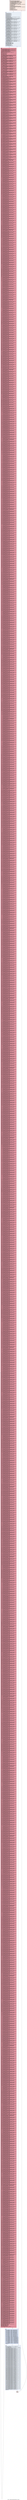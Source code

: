 digraph "CFG for '_Z26matrixMultiplicationKernelPfS_S_iii' function" {
	label="CFG for '_Z26matrixMultiplicationKernelPfS_S_iii' function";

	Node0x5515030 [shape=record,color="#3d50c3ff", style=filled, fillcolor="#efcebd70",label="{%6:\l  %7 = tail call i32 @llvm.amdgcn.workgroup.id.x()\l  %8 = tail call i32 @llvm.amdgcn.workgroup.id.y()\l  %9 = tail call i32 @llvm.amdgcn.workitem.id.x(), !range !4\l  %10 = tail call i32 @llvm.amdgcn.workitem.id.y(), !range !4\l  %11 = tail call align 4 dereferenceable(64) i8 addrspace(4)*\l... @llvm.amdgcn.dispatch.ptr()\l  %12 = getelementptr i8, i8 addrspace(4)* %11, i64 6\l  %13 = bitcast i8 addrspace(4)* %12 to i16 addrspace(4)*\l  %14 = load i16, i16 addrspace(4)* %13, align 2, !range !5, !invariant.load !6\l  %15 = zext i16 %14 to i32\l  %16 = mul i32 %8, %15\l  %17 = add i32 %16, %10\l  %18 = getelementptr i8, i8 addrspace(4)* %11, i64 4\l  %19 = bitcast i8 addrspace(4)* %18 to i16 addrspace(4)*\l  %20 = load i16, i16 addrspace(4)* %19, align 4, !range !5, !invariant.load !6\l  %21 = zext i16 %20 to i32\l  %22 = mul i32 %7, %21\l  %23 = icmp slt i32 %17, %3\l  %24 = add i32 %22, %9\l  %25 = icmp slt i32 %24, %5\l  %26 = select i1 %23, i1 %25, i1 false\l  br i1 %26, label %27, label %5422\l|{<s0>T|<s1>F}}"];
	Node0x5515030:s0 -> Node0x5518ab0;
	Node0x5515030:s1 -> Node0x5518b40;
	Node0x5518ab0 [shape=record,color="#3d50c3ff", style=filled, fillcolor="#cedaeb70",label="{%27:\l27:                                               \l  %28 = shl nsw i32 %3, 5\l  %29 = mul nsw i32 %28, %8\l  %30 = add nsw i32 %29, %3\l  %31 = shl nsw i32 %5, 5\l  %32 = mul nsw i32 %31, %8\l  %33 = mul nsw i32 %10, %3\l  %34 = add i32 %33, %9\l  %35 = add i32 %34, %29\l  %36 = sext i32 %35 to i64\l  %37 = getelementptr inbounds float, float addrspace(1)* %0, i64 %36\l  %38 = shl nuw nsw i32 %9, 5\l  %39 = add nuw nsw i32 %38, %10\l  %40 = getelementptr inbounds [1024 x float], [1024 x float] addrspace(3)*\l... @_ZZ26matrixMultiplicationKernelPfS_S_iiiE2As, i32 0, i32 %39\l  %41 = load float, float addrspace(1)* %37, align 4, !tbaa !7,\l... !amdgpu.noclobber !6\l  store float %41, float addrspace(3)* %40, align 4, !tbaa !7\l  %42 = shl nsw i32 %3, 2\l  %43 = sext i32 %42 to i64\l  %44 = getelementptr inbounds float, float addrspace(1)* %37, i64 %43\l  %45 = load float, float addrspace(1)* %44, align 4, !tbaa !7,\l... !amdgpu.noclobber !6\l  %46 = getelementptr inbounds float, float addrspace(3)* %40, i32 4\l  store float %45, float addrspace(3)* %46, align 4, !tbaa !7\l  %47 = shl nsw i32 %3, 3\l  %48 = sext i32 %47 to i64\l  %49 = getelementptr inbounds float, float addrspace(1)* %37, i64 %48\l  %50 = load float, float addrspace(1)* %49, align 4, !tbaa !7,\l... !amdgpu.noclobber !6\l  %51 = getelementptr inbounds float, float addrspace(3)* %40, i32 8\l  store float %50, float addrspace(3)* %51, align 4, !tbaa !7\l  %52 = mul nsw i32 %3, 12\l  %53 = sext i32 %52 to i64\l  %54 = getelementptr inbounds float, float addrspace(1)* %37, i64 %53\l  %55 = load float, float addrspace(1)* %54, align 4, !tbaa !7,\l... !amdgpu.noclobber !6\l  %56 = getelementptr inbounds float, float addrspace(3)* %40, i32 12\l  store float %55, float addrspace(3)* %56, align 4, !tbaa !7\l  %57 = shl nsw i32 %3, 4\l  %58 = sext i32 %57 to i64\l  %59 = getelementptr inbounds float, float addrspace(1)* %37, i64 %58\l  %60 = load float, float addrspace(1)* %59, align 4, !tbaa !7,\l... !amdgpu.noclobber !6\l  %61 = getelementptr inbounds float, float addrspace(3)* %40, i32 16\l  store float %60, float addrspace(3)* %61, align 4, !tbaa !7\l  %62 = mul nsw i32 %3, 20\l  %63 = sext i32 %62 to i64\l  %64 = getelementptr inbounds float, float addrspace(1)* %37, i64 %63\l  %65 = load float, float addrspace(1)* %64, align 4, !tbaa !7,\l... !amdgpu.noclobber !6\l  %66 = getelementptr inbounds float, float addrspace(3)* %40, i32 20\l  store float %65, float addrspace(3)* %66, align 4, !tbaa !7\l  %67 = mul nsw i32 %3, 24\l  %68 = sext i32 %67 to i64\l  %69 = getelementptr inbounds float, float addrspace(1)* %37, i64 %68\l  %70 = load float, float addrspace(1)* %69, align 4, !tbaa !7,\l... !amdgpu.noclobber !6\l  %71 = getelementptr inbounds float, float addrspace(3)* %40, i32 24\l  store float %70, float addrspace(3)* %71, align 4, !tbaa !7\l  %72 = mul nsw i32 %3, 28\l  %73 = sext i32 %72 to i64\l  %74 = getelementptr inbounds float, float addrspace(1)* %37, i64 %73\l  %75 = load float, float addrspace(1)* %74, align 4, !tbaa !7,\l... !amdgpu.noclobber !6\l  %76 = getelementptr inbounds float, float addrspace(3)* %40, i32 28\l  store float %75, float addrspace(3)* %76, align 4, !tbaa !7\l  %77 = shl nsw i32 %7, 10\l  %78 = add nsw i32 %32, %77\l  fence syncscope(\"workgroup\") release\l  tail call void @llvm.amdgcn.s.barrier()\l  fence syncscope(\"workgroup\") acquire\l  %79 = icmp sgt i32 %3, 0\l  %80 = shl nuw nsw i32 %10, 5\l  %81 = add nuw nsw i32 %80, %9\l  %82 = sext i32 %5 to i64\l  br i1 %79, label %185, label %116\l|{<s0>T|<s1>F}}"];
	Node0x5518ab0:s0 -> Node0x551c0c0;
	Node0x5518ab0:s1 -> Node0x551c150;
	Node0x551c290 [shape=record,color="#3d50c3ff", style=filled, fillcolor="#b9d0f970",label="{%83:\l83:                                               \l  %84 = insertelement \<32 x float\> %190, float %5263, i64 0\l  %85 = insertelement \<32 x float\> %84, float %5268, i64 1\l  %86 = insertelement \<32 x float\> %85, float %5273, i64 2\l  %87 = insertelement \<32 x float\> %86, float %5278, i64 3\l  %88 = insertelement \<32 x float\> %87, float %5283, i64 4\l  %89 = insertelement \<32 x float\> %88, float %5288, i64 5\l  %90 = insertelement \<32 x float\> %89, float %5293, i64 6\l  %91 = insertelement \<32 x float\> %90, float %5298, i64 7\l  %92 = insertelement \<32 x float\> %91, float %5303, i64 8\l  %93 = insertelement \<32 x float\> %92, float %5308, i64 9\l  %94 = insertelement \<32 x float\> %93, float %5313, i64 10\l  %95 = insertelement \<32 x float\> %94, float %5318, i64 11\l  %96 = insertelement \<32 x float\> %95, float %5323, i64 12\l  %97 = insertelement \<32 x float\> %96, float %5328, i64 13\l  %98 = insertelement \<32 x float\> %97, float %5333, i64 14\l  %99 = insertelement \<32 x float\> %98, float %5338, i64 15\l  %100 = insertelement \<32 x float\> %99, float %5343, i64 16\l  %101 = insertelement \<32 x float\> %100, float %5348, i64 17\l  %102 = insertelement \<32 x float\> %101, float %5353, i64 18\l  %103 = insertelement \<32 x float\> %102, float %5358, i64 19\l  %104 = insertelement \<32 x float\> %103, float %5363, i64 20\l  %105 = insertelement \<32 x float\> %104, float %5368, i64 21\l  %106 = insertelement \<32 x float\> %105, float %5373, i64 22\l  %107 = insertelement \<32 x float\> %106, float %5378, i64 23\l  %108 = insertelement \<32 x float\> %107, float %5383, i64 24\l  %109 = insertelement \<32 x float\> %108, float %5388, i64 25\l  %110 = insertelement \<32 x float\> %109, float %5393, i64 26\l  %111 = insertelement \<32 x float\> %110, float %5398, i64 27\l  %112 = insertelement \<32 x float\> %111, float %5403, i64 28\l  %113 = insertelement \<32 x float\> %112, float %5408, i64 29\l  %114 = insertelement \<32 x float\> %113, float %5413, i64 30\l  %115 = insertelement \<32 x float\> %114, float %5418, i64 31\l  br label %116\l}"];
	Node0x551c290 -> Node0x551c150;
	Node0x551c150 [shape=record,color="#3d50c3ff", style=filled, fillcolor="#cedaeb70",label="{%116:\l116:                                              \l  %117 = phi \<32 x float\> [ %115, %83 ], [ zeroinitializer, %27 ]\l  %118 = sext i32 %78 to i64\l  %119 = getelementptr inbounds float, float addrspace(1)* %2, i64 %118\l  %120 = zext i32 %81 to i64\l  %121 = getelementptr inbounds float, float addrspace(1)* %119, i64 %120\l  %122 = extractelement \<32 x float\> %117, i64 0\l  store float %122, float addrspace(1)* %121, align 4, !tbaa !7\l  %123 = getelementptr inbounds float, float addrspace(1)* %121, i64 %82\l  %124 = extractelement \<32 x float\> %117, i64 1\l  store float %124, float addrspace(1)* %123, align 4, !tbaa !7\l  %125 = getelementptr inbounds float, float addrspace(1)* %123, i64 %82\l  %126 = extractelement \<32 x float\> %117, i64 2\l  store float %126, float addrspace(1)* %125, align 4, !tbaa !7\l  %127 = getelementptr inbounds float, float addrspace(1)* %125, i64 %82\l  %128 = extractelement \<32 x float\> %117, i64 3\l  store float %128, float addrspace(1)* %127, align 4, !tbaa !7\l  %129 = getelementptr inbounds float, float addrspace(1)* %127, i64 %82\l  %130 = extractelement \<32 x float\> %117, i64 4\l  store float %130, float addrspace(1)* %129, align 4, !tbaa !7\l  %131 = getelementptr inbounds float, float addrspace(1)* %129, i64 %82\l  %132 = extractelement \<32 x float\> %117, i64 5\l  store float %132, float addrspace(1)* %131, align 4, !tbaa !7\l  %133 = getelementptr inbounds float, float addrspace(1)* %131, i64 %82\l  %134 = extractelement \<32 x float\> %117, i64 6\l  store float %134, float addrspace(1)* %133, align 4, !tbaa !7\l  %135 = getelementptr inbounds float, float addrspace(1)* %133, i64 %82\l  %136 = extractelement \<32 x float\> %117, i64 7\l  store float %136, float addrspace(1)* %135, align 4, !tbaa !7\l  %137 = getelementptr inbounds float, float addrspace(1)* %135, i64 %82\l  %138 = extractelement \<32 x float\> %117, i64 8\l  store float %138, float addrspace(1)* %137, align 4, !tbaa !7\l  %139 = getelementptr inbounds float, float addrspace(1)* %137, i64 %82\l  %140 = extractelement \<32 x float\> %117, i64 9\l  store float %140, float addrspace(1)* %139, align 4, !tbaa !7\l  %141 = getelementptr inbounds float, float addrspace(1)* %139, i64 %82\l  %142 = extractelement \<32 x float\> %117, i64 10\l  store float %142, float addrspace(1)* %141, align 4, !tbaa !7\l  %143 = getelementptr inbounds float, float addrspace(1)* %141, i64 %82\l  %144 = extractelement \<32 x float\> %117, i64 11\l  store float %144, float addrspace(1)* %143, align 4, !tbaa !7\l  %145 = getelementptr inbounds float, float addrspace(1)* %143, i64 %82\l  %146 = extractelement \<32 x float\> %117, i64 12\l  store float %146, float addrspace(1)* %145, align 4, !tbaa !7\l  %147 = getelementptr inbounds float, float addrspace(1)* %145, i64 %82\l  %148 = extractelement \<32 x float\> %117, i64 13\l  store float %148, float addrspace(1)* %147, align 4, !tbaa !7\l  %149 = getelementptr inbounds float, float addrspace(1)* %147, i64 %82\l  %150 = extractelement \<32 x float\> %117, i64 14\l  store float %150, float addrspace(1)* %149, align 4, !tbaa !7\l  %151 = getelementptr inbounds float, float addrspace(1)* %149, i64 %82\l  %152 = extractelement \<32 x float\> %117, i64 15\l  store float %152, float addrspace(1)* %151, align 4, !tbaa !7\l  %153 = getelementptr inbounds float, float addrspace(1)* %151, i64 %82\l  %154 = extractelement \<32 x float\> %117, i64 16\l  store float %154, float addrspace(1)* %153, align 4, !tbaa !7\l  %155 = getelementptr inbounds float, float addrspace(1)* %153, i64 %82\l  %156 = extractelement \<32 x float\> %117, i64 17\l  store float %156, float addrspace(1)* %155, align 4, !tbaa !7\l  %157 = getelementptr inbounds float, float addrspace(1)* %155, i64 %82\l  %158 = extractelement \<32 x float\> %117, i64 18\l  store float %158, float addrspace(1)* %157, align 4, !tbaa !7\l  %159 = getelementptr inbounds float, float addrspace(1)* %157, i64 %82\l  %160 = extractelement \<32 x float\> %117, i64 19\l  store float %160, float addrspace(1)* %159, align 4, !tbaa !7\l  %161 = getelementptr inbounds float, float addrspace(1)* %159, i64 %82\l  %162 = extractelement \<32 x float\> %117, i64 20\l  store float %162, float addrspace(1)* %161, align 4, !tbaa !7\l  %163 = getelementptr inbounds float, float addrspace(1)* %161, i64 %82\l  %164 = extractelement \<32 x float\> %117, i64 21\l  store float %164, float addrspace(1)* %163, align 4, !tbaa !7\l  %165 = getelementptr inbounds float, float addrspace(1)* %163, i64 %82\l  %166 = extractelement \<32 x float\> %117, i64 22\l  store float %166, float addrspace(1)* %165, align 4, !tbaa !7\l  %167 = getelementptr inbounds float, float addrspace(1)* %165, i64 %82\l  %168 = extractelement \<32 x float\> %117, i64 23\l  store float %168, float addrspace(1)* %167, align 4, !tbaa !7\l  %169 = getelementptr inbounds float, float addrspace(1)* %167, i64 %82\l  %170 = extractelement \<32 x float\> %117, i64 24\l  store float %170, float addrspace(1)* %169, align 4, !tbaa !7\l  %171 = getelementptr inbounds float, float addrspace(1)* %169, i64 %82\l  %172 = extractelement \<32 x float\> %117, i64 25\l  store float %172, float addrspace(1)* %171, align 4, !tbaa !7\l  %173 = getelementptr inbounds float, float addrspace(1)* %171, i64 %82\l  %174 = extractelement \<32 x float\> %117, i64 26\l  store float %174, float addrspace(1)* %173, align 4, !tbaa !7\l  %175 = getelementptr inbounds float, float addrspace(1)* %173, i64 %82\l  %176 = extractelement \<32 x float\> %117, i64 27\l  store float %176, float addrspace(1)* %175, align 4, !tbaa !7\l  %177 = getelementptr inbounds float, float addrspace(1)* %175, i64 %82\l  %178 = extractelement \<32 x float\> %117, i64 28\l  store float %178, float addrspace(1)* %177, align 4, !tbaa !7\l  %179 = getelementptr inbounds float, float addrspace(1)* %177, i64 %82\l  %180 = extractelement \<32 x float\> %117, i64 29\l  store float %180, float addrspace(1)* %179, align 4, !tbaa !7\l  %181 = getelementptr inbounds float, float addrspace(1)* %179, i64 %82\l  %182 = extractelement \<32 x float\> %117, i64 30\l  store float %182, float addrspace(1)* %181, align 4, !tbaa !7\l  %183 = getelementptr inbounds float, float addrspace(1)* %181, i64 %82\l  %184 = extractelement \<32 x float\> %117, i64 31\l  store float %184, float addrspace(1)* %183, align 4, !tbaa !7\l  br label %5422\l}"];
	Node0x551c150 -> Node0x5518b40;
	Node0x551c0c0 [shape=record,color="#b70d28ff", style=filled, fillcolor="#b70d2870",label="{%185:\l185:                                              \l  %186 = phi float addrspace(3)* [ %187, %185 ], [ getelementptr inbounds\l... ([1024 x float], [1024 x float] addrspace(3)*\l... @_ZZ26matrixMultiplicationKernelPfS_S_iiiE2As, i32 0, i32 0), %27 ]\l  %187 = phi float addrspace(3)* [ %186, %185 ], [ getelementptr inbounds\l... ([1024 x float], [1024 x float] addrspace(3)*\l... @_ZZ26matrixMultiplicationKernelPfS_S_iiiE3As2, i32 0, i32 0), %27 ]\l  %188 = phi i32 [ %5420, %185 ], [ %77, %27 ]\l  %189 = phi i32 [ %191, %185 ], [ %29, %27 ]\l  %190 = phi \<32 x float\> [ %5419, %185 ], [ zeroinitializer, %27 ]\l  %191 = add nsw i32 %189, 32\l  %192 = mul nsw i32 %189, %10\l  %193 = add i32 %192, %9\l  %194 = add i32 %193, %191\l  %195 = sext i32 %194 to i64\l  %196 = getelementptr inbounds float, float addrspace(1)* %0, i64 %195\l  %197 = getelementptr inbounds float, float addrspace(3)* %187, i32 %39\l  %198 = load float, float addrspace(1)* %196, align 4, !tbaa !7\l  store float %198, float addrspace(3)* %197, align 4, !tbaa !7\l  %199 = shl nsw i32 %188, 2\l  %200 = sext i32 %199 to i64\l  %201 = getelementptr inbounds float, float addrspace(1)* %196, i64 %200\l  %202 = load float, float addrspace(1)* %201, align 4, !tbaa !7\l  %203 = getelementptr inbounds float, float addrspace(3)* %197, i32 4\l  store float %202, float addrspace(3)* %203, align 4, !tbaa !7\l  %204 = shl nsw i32 %188, 3\l  %205 = sext i32 %204 to i64\l  %206 = getelementptr inbounds float, float addrspace(1)* %196, i64 %205\l  %207 = load float, float addrspace(1)* %206, align 4, !tbaa !7\l  %208 = getelementptr inbounds float, float addrspace(3)* %197, i32 8\l  store float %207, float addrspace(3)* %208, align 4, !tbaa !7\l  %209 = mul nsw i32 %188, 12\l  %210 = sext i32 %209 to i64\l  %211 = getelementptr inbounds float, float addrspace(1)* %196, i64 %210\l  %212 = load float, float addrspace(1)* %211, align 4, !tbaa !7\l  %213 = getelementptr inbounds float, float addrspace(3)* %197, i32 12\l  store float %212, float addrspace(3)* %213, align 4, !tbaa !7\l  %214 = shl nsw i32 %188, 4\l  %215 = sext i32 %214 to i64\l  %216 = getelementptr inbounds float, float addrspace(1)* %196, i64 %215\l  %217 = load float, float addrspace(1)* %216, align 4, !tbaa !7\l  %218 = getelementptr inbounds float, float addrspace(3)* %197, i32 16\l  store float %217, float addrspace(3)* %218, align 4, !tbaa !7\l  %219 = mul nsw i32 %188, 20\l  %220 = sext i32 %219 to i64\l  %221 = getelementptr inbounds float, float addrspace(1)* %196, i64 %220\l  %222 = load float, float addrspace(1)* %221, align 4, !tbaa !7\l  %223 = getelementptr inbounds float, float addrspace(3)* %197, i32 20\l  store float %222, float addrspace(3)* %223, align 4, !tbaa !7\l  %224 = mul nsw i32 %188, 24\l  %225 = sext i32 %224 to i64\l  %226 = getelementptr inbounds float, float addrspace(1)* %196, i64 %225\l  %227 = load float, float addrspace(1)* %226, align 4, !tbaa !7\l  %228 = getelementptr inbounds float, float addrspace(3)* %197, i32 24\l  store float %227, float addrspace(3)* %228, align 4, !tbaa !7\l  %229 = mul nsw i32 %188, 28\l  %230 = sext i32 %229 to i64\l  %231 = getelementptr inbounds float, float addrspace(1)* %196, i64 %230\l  %232 = load float, float addrspace(1)* %231, align 4, !tbaa !7\l  %233 = getelementptr inbounds float, float addrspace(3)* %197, i32 28\l  store float %232, float addrspace(3)* %233, align 4, !tbaa !7\l  %234 = add i32 %81, %188\l  %235 = sext i32 %234 to i64\l  %236 = getelementptr inbounds float, float addrspace(1)* %1, i64 %235\l  %237 = load float, float addrspace(1)* %236, align 4, !tbaa !7\l  %238 = load float, float addrspace(3)* %186, align 4, !tbaa !7\l  %239 = fmul contract float %237, %238\l  %240 = extractelement \<32 x float\> %190, i64 0\l  %241 = fadd contract float %240, %239\l  %242 = getelementptr inbounds float, float addrspace(1)* %236, i64 %82\l  %243 = getelementptr inbounds float, float addrspace(3)* %186, i32 33\l  %244 = load float, float addrspace(3)* %243, align 4, !tbaa !7\l  %245 = fmul contract float %237, %244\l  %246 = extractelement \<32 x float\> %190, i64 1\l  %247 = fadd contract float %246, %245\l  %248 = getelementptr inbounds float, float addrspace(1)* %242, i64 %82\l  %249 = getelementptr inbounds float, float addrspace(3)* %186, i32 66\l  %250 = load float, float addrspace(3)* %249, align 4, !tbaa !7\l  %251 = fmul contract float %237, %250\l  %252 = extractelement \<32 x float\> %190, i64 2\l  %253 = fadd contract float %252, %251\l  %254 = getelementptr inbounds float, float addrspace(1)* %248, i64 %82\l  %255 = getelementptr inbounds float, float addrspace(3)* %186, i32 99\l  %256 = load float, float addrspace(3)* %255, align 4, !tbaa !7\l  %257 = fmul contract float %237, %256\l  %258 = extractelement \<32 x float\> %190, i64 3\l  %259 = fadd contract float %258, %257\l  %260 = getelementptr inbounds float, float addrspace(1)* %254, i64 %82\l  %261 = getelementptr inbounds float, float addrspace(3)* %186, i32 132\l  %262 = load float, float addrspace(3)* %261, align 4, !tbaa !7\l  %263 = fmul contract float %237, %262\l  %264 = extractelement \<32 x float\> %190, i64 4\l  %265 = fadd contract float %264, %263\l  %266 = getelementptr inbounds float, float addrspace(1)* %260, i64 %82\l  %267 = getelementptr inbounds float, float addrspace(3)* %186, i32 165\l  %268 = load float, float addrspace(3)* %267, align 4, !tbaa !7\l  %269 = fmul contract float %237, %268\l  %270 = extractelement \<32 x float\> %190, i64 5\l  %271 = fadd contract float %270, %269\l  %272 = getelementptr inbounds float, float addrspace(1)* %266, i64 %82\l  %273 = getelementptr inbounds float, float addrspace(3)* %186, i32 198\l  %274 = load float, float addrspace(3)* %273, align 4, !tbaa !7\l  %275 = fmul contract float %237, %274\l  %276 = extractelement \<32 x float\> %190, i64 6\l  %277 = fadd contract float %276, %275\l  %278 = getelementptr inbounds float, float addrspace(1)* %272, i64 %82\l  %279 = getelementptr inbounds float, float addrspace(3)* %186, i32 231\l  %280 = load float, float addrspace(3)* %279, align 4, !tbaa !7\l  %281 = fmul contract float %237, %280\l  %282 = extractelement \<32 x float\> %190, i64 7\l  %283 = fadd contract float %282, %281\l  %284 = getelementptr inbounds float, float addrspace(1)* %278, i64 %82\l  %285 = getelementptr inbounds float, float addrspace(3)* %186, i32 264\l  %286 = load float, float addrspace(3)* %285, align 4, !tbaa !7\l  %287 = fmul contract float %237, %286\l  %288 = extractelement \<32 x float\> %190, i64 8\l  %289 = fadd contract float %288, %287\l  %290 = getelementptr inbounds float, float addrspace(1)* %284, i64 %82\l  %291 = getelementptr inbounds float, float addrspace(3)* %186, i32 297\l  %292 = load float, float addrspace(3)* %291, align 4, !tbaa !7\l  %293 = fmul contract float %237, %292\l  %294 = extractelement \<32 x float\> %190, i64 9\l  %295 = fadd contract float %294, %293\l  %296 = getelementptr inbounds float, float addrspace(1)* %290, i64 %82\l  %297 = getelementptr inbounds float, float addrspace(3)* %186, i32 330\l  %298 = load float, float addrspace(3)* %297, align 4, !tbaa !7\l  %299 = fmul contract float %237, %298\l  %300 = extractelement \<32 x float\> %190, i64 10\l  %301 = fadd contract float %300, %299\l  %302 = getelementptr inbounds float, float addrspace(1)* %296, i64 %82\l  %303 = getelementptr inbounds float, float addrspace(3)* %186, i32 363\l  %304 = load float, float addrspace(3)* %303, align 4, !tbaa !7\l  %305 = fmul contract float %237, %304\l  %306 = extractelement \<32 x float\> %190, i64 11\l  %307 = fadd contract float %306, %305\l  %308 = getelementptr inbounds float, float addrspace(1)* %302, i64 %82\l  %309 = getelementptr inbounds float, float addrspace(3)* %186, i32 396\l  %310 = load float, float addrspace(3)* %309, align 4, !tbaa !7\l  %311 = fmul contract float %237, %310\l  %312 = extractelement \<32 x float\> %190, i64 12\l  %313 = fadd contract float %312, %311\l  %314 = getelementptr inbounds float, float addrspace(1)* %308, i64 %82\l  %315 = getelementptr inbounds float, float addrspace(3)* %186, i32 429\l  %316 = load float, float addrspace(3)* %315, align 4, !tbaa !7\l  %317 = fmul contract float %237, %316\l  %318 = extractelement \<32 x float\> %190, i64 13\l  %319 = fadd contract float %318, %317\l  %320 = getelementptr inbounds float, float addrspace(1)* %314, i64 %82\l  %321 = getelementptr inbounds float, float addrspace(3)* %186, i32 462\l  %322 = load float, float addrspace(3)* %321, align 4, !tbaa !7\l  %323 = fmul contract float %237, %322\l  %324 = extractelement \<32 x float\> %190, i64 14\l  %325 = fadd contract float %324, %323\l  %326 = getelementptr inbounds float, float addrspace(1)* %320, i64 %82\l  %327 = getelementptr inbounds float, float addrspace(3)* %186, i32 495\l  %328 = load float, float addrspace(3)* %327, align 4, !tbaa !7\l  %329 = fmul contract float %237, %328\l  %330 = extractelement \<32 x float\> %190, i64 15\l  %331 = fadd contract float %330, %329\l  %332 = getelementptr inbounds float, float addrspace(1)* %326, i64 %82\l  %333 = getelementptr inbounds float, float addrspace(3)* %186, i32 528\l  %334 = load float, float addrspace(3)* %333, align 4, !tbaa !7\l  %335 = fmul contract float %237, %334\l  %336 = extractelement \<32 x float\> %190, i64 16\l  %337 = fadd contract float %336, %335\l  %338 = getelementptr inbounds float, float addrspace(1)* %332, i64 %82\l  %339 = getelementptr inbounds float, float addrspace(3)* %186, i32 561\l  %340 = load float, float addrspace(3)* %339, align 4, !tbaa !7\l  %341 = fmul contract float %237, %340\l  %342 = extractelement \<32 x float\> %190, i64 17\l  %343 = fadd contract float %342, %341\l  %344 = getelementptr inbounds float, float addrspace(1)* %338, i64 %82\l  %345 = getelementptr inbounds float, float addrspace(3)* %186, i32 594\l  %346 = load float, float addrspace(3)* %345, align 4, !tbaa !7\l  %347 = fmul contract float %237, %346\l  %348 = extractelement \<32 x float\> %190, i64 18\l  %349 = fadd contract float %348, %347\l  %350 = getelementptr inbounds float, float addrspace(1)* %344, i64 %82\l  %351 = getelementptr inbounds float, float addrspace(3)* %186, i32 627\l  %352 = load float, float addrspace(3)* %351, align 4, !tbaa !7\l  %353 = fmul contract float %237, %352\l  %354 = extractelement \<32 x float\> %190, i64 19\l  %355 = fadd contract float %354, %353\l  %356 = getelementptr inbounds float, float addrspace(1)* %350, i64 %82\l  %357 = getelementptr inbounds float, float addrspace(3)* %186, i32 660\l  %358 = load float, float addrspace(3)* %357, align 4, !tbaa !7\l  %359 = fmul contract float %237, %358\l  %360 = extractelement \<32 x float\> %190, i64 20\l  %361 = fadd contract float %360, %359\l  %362 = getelementptr inbounds float, float addrspace(1)* %356, i64 %82\l  %363 = getelementptr inbounds float, float addrspace(3)* %186, i32 693\l  %364 = load float, float addrspace(3)* %363, align 4, !tbaa !7\l  %365 = fmul contract float %237, %364\l  %366 = extractelement \<32 x float\> %190, i64 21\l  %367 = fadd contract float %366, %365\l  %368 = getelementptr inbounds float, float addrspace(1)* %362, i64 %82\l  %369 = getelementptr inbounds float, float addrspace(3)* %186, i32 726\l  %370 = load float, float addrspace(3)* %369, align 4, !tbaa !7\l  %371 = fmul contract float %237, %370\l  %372 = extractelement \<32 x float\> %190, i64 22\l  %373 = fadd contract float %372, %371\l  %374 = getelementptr inbounds float, float addrspace(1)* %368, i64 %82\l  %375 = getelementptr inbounds float, float addrspace(3)* %186, i32 759\l  %376 = load float, float addrspace(3)* %375, align 4, !tbaa !7\l  %377 = fmul contract float %237, %376\l  %378 = extractelement \<32 x float\> %190, i64 23\l  %379 = fadd contract float %378, %377\l  %380 = getelementptr inbounds float, float addrspace(1)* %374, i64 %82\l  %381 = getelementptr inbounds float, float addrspace(3)* %186, i32 792\l  %382 = load float, float addrspace(3)* %381, align 4, !tbaa !7\l  %383 = fmul contract float %237, %382\l  %384 = extractelement \<32 x float\> %190, i64 24\l  %385 = fadd contract float %384, %383\l  %386 = getelementptr inbounds float, float addrspace(1)* %380, i64 %82\l  %387 = getelementptr inbounds float, float addrspace(3)* %186, i32 825\l  %388 = load float, float addrspace(3)* %387, align 4, !tbaa !7\l  %389 = fmul contract float %237, %388\l  %390 = extractelement \<32 x float\> %190, i64 25\l  %391 = fadd contract float %390, %389\l  %392 = getelementptr inbounds float, float addrspace(1)* %386, i64 %82\l  %393 = getelementptr inbounds float, float addrspace(3)* %186, i32 858\l  %394 = load float, float addrspace(3)* %393, align 4, !tbaa !7\l  %395 = fmul contract float %237, %394\l  %396 = extractelement \<32 x float\> %190, i64 26\l  %397 = fadd contract float %396, %395\l  %398 = getelementptr inbounds float, float addrspace(1)* %392, i64 %82\l  %399 = getelementptr inbounds float, float addrspace(3)* %186, i32 891\l  %400 = load float, float addrspace(3)* %399, align 4, !tbaa !7\l  %401 = fmul contract float %237, %400\l  %402 = extractelement \<32 x float\> %190, i64 27\l  %403 = fadd contract float %402, %401\l  %404 = getelementptr inbounds float, float addrspace(1)* %398, i64 %82\l  %405 = getelementptr inbounds float, float addrspace(3)* %186, i32 924\l  %406 = load float, float addrspace(3)* %405, align 4, !tbaa !7\l  %407 = fmul contract float %237, %406\l  %408 = extractelement \<32 x float\> %190, i64 28\l  %409 = fadd contract float %408, %407\l  %410 = getelementptr inbounds float, float addrspace(1)* %404, i64 %82\l  %411 = getelementptr inbounds float, float addrspace(3)* %186, i32 957\l  %412 = load float, float addrspace(3)* %411, align 4, !tbaa !7\l  %413 = fmul contract float %237, %412\l  %414 = extractelement \<32 x float\> %190, i64 29\l  %415 = fadd contract float %414, %413\l  %416 = getelementptr inbounds float, float addrspace(1)* %410, i64 %82\l  %417 = getelementptr inbounds float, float addrspace(3)* %186, i32 990\l  %418 = load float, float addrspace(3)* %417, align 4, !tbaa !7\l  %419 = fmul contract float %237, %418\l  %420 = extractelement \<32 x float\> %190, i64 30\l  %421 = fadd contract float %420, %419\l  %422 = getelementptr inbounds float, float addrspace(1)* %416, i64 %82\l  %423 = getelementptr inbounds float, float addrspace(3)* %186, i32 1023\l  %424 = load float, float addrspace(3)* %423, align 4, !tbaa !7\l  %425 = fmul contract float %237, %424\l  %426 = extractelement \<32 x float\> %190, i64 31\l  %427 = fadd contract float %426, %425\l  %428 = getelementptr inbounds float, float addrspace(1)* %422, i64 %82\l  %429 = getelementptr float, float addrspace(3)* %186, i32 1024\l  %430 = load float, float addrspace(1)* %428, align 4, !tbaa !7\l  %431 = load float, float addrspace(3)* %429, align 4, !tbaa !7\l  %432 = fmul contract float %430, %431\l  %433 = fadd contract float %241, %432\l  %434 = getelementptr inbounds float, float addrspace(1)* %428, i64 %82\l  %435 = getelementptr float, float addrspace(3)* %186, i32 1057\l  %436 = load float, float addrspace(3)* %435, align 4, !tbaa !7\l  %437 = fmul contract float %430, %436\l  %438 = fadd contract float %247, %437\l  %439 = getelementptr inbounds float, float addrspace(1)* %434, i64 %82\l  %440 = getelementptr float, float addrspace(3)* %186, i32 1090\l  %441 = load float, float addrspace(3)* %440, align 4, !tbaa !7\l  %442 = fmul contract float %430, %441\l  %443 = fadd contract float %253, %442\l  %444 = getelementptr inbounds float, float addrspace(1)* %439, i64 %82\l  %445 = getelementptr float, float addrspace(3)* %186, i32 1123\l  %446 = load float, float addrspace(3)* %445, align 4, !tbaa !7\l  %447 = fmul contract float %430, %446\l  %448 = fadd contract float %259, %447\l  %449 = getelementptr inbounds float, float addrspace(1)* %444, i64 %82\l  %450 = getelementptr float, float addrspace(3)* %186, i32 1156\l  %451 = load float, float addrspace(3)* %450, align 4, !tbaa !7\l  %452 = fmul contract float %430, %451\l  %453 = fadd contract float %265, %452\l  %454 = getelementptr inbounds float, float addrspace(1)* %449, i64 %82\l  %455 = getelementptr float, float addrspace(3)* %186, i32 1189\l  %456 = load float, float addrspace(3)* %455, align 4, !tbaa !7\l  %457 = fmul contract float %430, %456\l  %458 = fadd contract float %271, %457\l  %459 = getelementptr inbounds float, float addrspace(1)* %454, i64 %82\l  %460 = getelementptr float, float addrspace(3)* %186, i32 1222\l  %461 = load float, float addrspace(3)* %460, align 4, !tbaa !7\l  %462 = fmul contract float %430, %461\l  %463 = fadd contract float %277, %462\l  %464 = getelementptr inbounds float, float addrspace(1)* %459, i64 %82\l  %465 = getelementptr float, float addrspace(3)* %186, i32 1255\l  %466 = load float, float addrspace(3)* %465, align 4, !tbaa !7\l  %467 = fmul contract float %430, %466\l  %468 = fadd contract float %283, %467\l  %469 = getelementptr inbounds float, float addrspace(1)* %464, i64 %82\l  %470 = getelementptr float, float addrspace(3)* %186, i32 1288\l  %471 = load float, float addrspace(3)* %470, align 4, !tbaa !7\l  %472 = fmul contract float %430, %471\l  %473 = fadd contract float %289, %472\l  %474 = getelementptr inbounds float, float addrspace(1)* %469, i64 %82\l  %475 = getelementptr float, float addrspace(3)* %186, i32 1321\l  %476 = load float, float addrspace(3)* %475, align 4, !tbaa !7\l  %477 = fmul contract float %430, %476\l  %478 = fadd contract float %295, %477\l  %479 = getelementptr inbounds float, float addrspace(1)* %474, i64 %82\l  %480 = getelementptr float, float addrspace(3)* %186, i32 1354\l  %481 = load float, float addrspace(3)* %480, align 4, !tbaa !7\l  %482 = fmul contract float %430, %481\l  %483 = fadd contract float %301, %482\l  %484 = getelementptr inbounds float, float addrspace(1)* %479, i64 %82\l  %485 = getelementptr float, float addrspace(3)* %186, i32 1387\l  %486 = load float, float addrspace(3)* %485, align 4, !tbaa !7\l  %487 = fmul contract float %430, %486\l  %488 = fadd contract float %307, %487\l  %489 = getelementptr inbounds float, float addrspace(1)* %484, i64 %82\l  %490 = getelementptr float, float addrspace(3)* %186, i32 1420\l  %491 = load float, float addrspace(3)* %490, align 4, !tbaa !7\l  %492 = fmul contract float %430, %491\l  %493 = fadd contract float %313, %492\l  %494 = getelementptr inbounds float, float addrspace(1)* %489, i64 %82\l  %495 = getelementptr float, float addrspace(3)* %186, i32 1453\l  %496 = load float, float addrspace(3)* %495, align 4, !tbaa !7\l  %497 = fmul contract float %430, %496\l  %498 = fadd contract float %319, %497\l  %499 = getelementptr inbounds float, float addrspace(1)* %494, i64 %82\l  %500 = getelementptr float, float addrspace(3)* %186, i32 1486\l  %501 = load float, float addrspace(3)* %500, align 4, !tbaa !7\l  %502 = fmul contract float %430, %501\l  %503 = fadd contract float %325, %502\l  %504 = getelementptr inbounds float, float addrspace(1)* %499, i64 %82\l  %505 = getelementptr float, float addrspace(3)* %186, i32 1519\l  %506 = load float, float addrspace(3)* %505, align 4, !tbaa !7\l  %507 = fmul contract float %430, %506\l  %508 = fadd contract float %331, %507\l  %509 = getelementptr inbounds float, float addrspace(1)* %504, i64 %82\l  %510 = getelementptr float, float addrspace(3)* %186, i32 1552\l  %511 = load float, float addrspace(3)* %510, align 4, !tbaa !7\l  %512 = fmul contract float %430, %511\l  %513 = fadd contract float %337, %512\l  %514 = getelementptr inbounds float, float addrspace(1)* %509, i64 %82\l  %515 = getelementptr float, float addrspace(3)* %186, i32 1585\l  %516 = load float, float addrspace(3)* %515, align 4, !tbaa !7\l  %517 = fmul contract float %430, %516\l  %518 = fadd contract float %343, %517\l  %519 = getelementptr inbounds float, float addrspace(1)* %514, i64 %82\l  %520 = getelementptr float, float addrspace(3)* %186, i32 1618\l  %521 = load float, float addrspace(3)* %520, align 4, !tbaa !7\l  %522 = fmul contract float %430, %521\l  %523 = fadd contract float %349, %522\l  %524 = getelementptr inbounds float, float addrspace(1)* %519, i64 %82\l  %525 = getelementptr float, float addrspace(3)* %186, i32 1651\l  %526 = load float, float addrspace(3)* %525, align 4, !tbaa !7\l  %527 = fmul contract float %430, %526\l  %528 = fadd contract float %355, %527\l  %529 = getelementptr inbounds float, float addrspace(1)* %524, i64 %82\l  %530 = getelementptr float, float addrspace(3)* %186, i32 1684\l  %531 = load float, float addrspace(3)* %530, align 4, !tbaa !7\l  %532 = fmul contract float %430, %531\l  %533 = fadd contract float %361, %532\l  %534 = getelementptr inbounds float, float addrspace(1)* %529, i64 %82\l  %535 = getelementptr float, float addrspace(3)* %186, i32 1717\l  %536 = load float, float addrspace(3)* %535, align 4, !tbaa !7\l  %537 = fmul contract float %430, %536\l  %538 = fadd contract float %367, %537\l  %539 = getelementptr inbounds float, float addrspace(1)* %534, i64 %82\l  %540 = getelementptr float, float addrspace(3)* %186, i32 1750\l  %541 = load float, float addrspace(3)* %540, align 4, !tbaa !7\l  %542 = fmul contract float %430, %541\l  %543 = fadd contract float %373, %542\l  %544 = getelementptr inbounds float, float addrspace(1)* %539, i64 %82\l  %545 = getelementptr float, float addrspace(3)* %186, i32 1783\l  %546 = load float, float addrspace(3)* %545, align 4, !tbaa !7\l  %547 = fmul contract float %430, %546\l  %548 = fadd contract float %379, %547\l  %549 = getelementptr inbounds float, float addrspace(1)* %544, i64 %82\l  %550 = getelementptr float, float addrspace(3)* %186, i32 1816\l  %551 = load float, float addrspace(3)* %550, align 4, !tbaa !7\l  %552 = fmul contract float %430, %551\l  %553 = fadd contract float %385, %552\l  %554 = getelementptr inbounds float, float addrspace(1)* %549, i64 %82\l  %555 = getelementptr float, float addrspace(3)* %186, i32 1849\l  %556 = load float, float addrspace(3)* %555, align 4, !tbaa !7\l  %557 = fmul contract float %430, %556\l  %558 = fadd contract float %391, %557\l  %559 = getelementptr inbounds float, float addrspace(1)* %554, i64 %82\l  %560 = getelementptr float, float addrspace(3)* %186, i32 1882\l  %561 = load float, float addrspace(3)* %560, align 4, !tbaa !7\l  %562 = fmul contract float %430, %561\l  %563 = fadd contract float %397, %562\l  %564 = getelementptr inbounds float, float addrspace(1)* %559, i64 %82\l  %565 = getelementptr float, float addrspace(3)* %186, i32 1915\l  %566 = load float, float addrspace(3)* %565, align 4, !tbaa !7\l  %567 = fmul contract float %430, %566\l  %568 = fadd contract float %403, %567\l  %569 = getelementptr inbounds float, float addrspace(1)* %564, i64 %82\l  %570 = getelementptr float, float addrspace(3)* %186, i32 1948\l  %571 = load float, float addrspace(3)* %570, align 4, !tbaa !7\l  %572 = fmul contract float %430, %571\l  %573 = fadd contract float %409, %572\l  %574 = getelementptr inbounds float, float addrspace(1)* %569, i64 %82\l  %575 = getelementptr float, float addrspace(3)* %186, i32 1981\l  %576 = load float, float addrspace(3)* %575, align 4, !tbaa !7\l  %577 = fmul contract float %430, %576\l  %578 = fadd contract float %415, %577\l  %579 = getelementptr inbounds float, float addrspace(1)* %574, i64 %82\l  %580 = getelementptr float, float addrspace(3)* %186, i32 2014\l  %581 = load float, float addrspace(3)* %580, align 4, !tbaa !7\l  %582 = fmul contract float %430, %581\l  %583 = fadd contract float %421, %582\l  %584 = getelementptr inbounds float, float addrspace(1)* %579, i64 %82\l  %585 = getelementptr float, float addrspace(3)* %186, i32 2047\l  %586 = load float, float addrspace(3)* %585, align 4, !tbaa !7\l  %587 = fmul contract float %430, %586\l  %588 = fadd contract float %427, %587\l  %589 = getelementptr inbounds float, float addrspace(1)* %584, i64 %82\l  %590 = getelementptr float, float addrspace(3)* %186, i32 2048\l  %591 = load float, float addrspace(1)* %589, align 4, !tbaa !7\l  %592 = load float, float addrspace(3)* %590, align 4, !tbaa !7\l  %593 = fmul contract float %591, %592\l  %594 = fadd contract float %433, %593\l  %595 = getelementptr inbounds float, float addrspace(1)* %589, i64 %82\l  %596 = getelementptr float, float addrspace(3)* %186, i32 2081\l  %597 = load float, float addrspace(3)* %596, align 4, !tbaa !7\l  %598 = fmul contract float %591, %597\l  %599 = fadd contract float %438, %598\l  %600 = getelementptr inbounds float, float addrspace(1)* %595, i64 %82\l  %601 = getelementptr float, float addrspace(3)* %186, i32 2114\l  %602 = load float, float addrspace(3)* %601, align 4, !tbaa !7\l  %603 = fmul contract float %591, %602\l  %604 = fadd contract float %443, %603\l  %605 = getelementptr inbounds float, float addrspace(1)* %600, i64 %82\l  %606 = getelementptr float, float addrspace(3)* %186, i32 2147\l  %607 = load float, float addrspace(3)* %606, align 4, !tbaa !7\l  %608 = fmul contract float %591, %607\l  %609 = fadd contract float %448, %608\l  %610 = getelementptr inbounds float, float addrspace(1)* %605, i64 %82\l  %611 = getelementptr float, float addrspace(3)* %186, i32 2180\l  %612 = load float, float addrspace(3)* %611, align 4, !tbaa !7\l  %613 = fmul contract float %591, %612\l  %614 = fadd contract float %453, %613\l  %615 = getelementptr inbounds float, float addrspace(1)* %610, i64 %82\l  %616 = getelementptr float, float addrspace(3)* %186, i32 2213\l  %617 = load float, float addrspace(3)* %616, align 4, !tbaa !7\l  %618 = fmul contract float %591, %617\l  %619 = fadd contract float %458, %618\l  %620 = getelementptr inbounds float, float addrspace(1)* %615, i64 %82\l  %621 = getelementptr float, float addrspace(3)* %186, i32 2246\l  %622 = load float, float addrspace(3)* %621, align 4, !tbaa !7\l  %623 = fmul contract float %591, %622\l  %624 = fadd contract float %463, %623\l  %625 = getelementptr inbounds float, float addrspace(1)* %620, i64 %82\l  %626 = getelementptr float, float addrspace(3)* %186, i32 2279\l  %627 = load float, float addrspace(3)* %626, align 4, !tbaa !7\l  %628 = fmul contract float %591, %627\l  %629 = fadd contract float %468, %628\l  %630 = getelementptr inbounds float, float addrspace(1)* %625, i64 %82\l  %631 = getelementptr float, float addrspace(3)* %186, i32 2312\l  %632 = load float, float addrspace(3)* %631, align 4, !tbaa !7\l  %633 = fmul contract float %591, %632\l  %634 = fadd contract float %473, %633\l  %635 = getelementptr inbounds float, float addrspace(1)* %630, i64 %82\l  %636 = getelementptr float, float addrspace(3)* %186, i32 2345\l  %637 = load float, float addrspace(3)* %636, align 4, !tbaa !7\l  %638 = fmul contract float %591, %637\l  %639 = fadd contract float %478, %638\l  %640 = getelementptr inbounds float, float addrspace(1)* %635, i64 %82\l  %641 = getelementptr float, float addrspace(3)* %186, i32 2378\l  %642 = load float, float addrspace(3)* %641, align 4, !tbaa !7\l  %643 = fmul contract float %591, %642\l  %644 = fadd contract float %483, %643\l  %645 = getelementptr inbounds float, float addrspace(1)* %640, i64 %82\l  %646 = getelementptr float, float addrspace(3)* %186, i32 2411\l  %647 = load float, float addrspace(3)* %646, align 4, !tbaa !7\l  %648 = fmul contract float %591, %647\l  %649 = fadd contract float %488, %648\l  %650 = getelementptr inbounds float, float addrspace(1)* %645, i64 %82\l  %651 = getelementptr float, float addrspace(3)* %186, i32 2444\l  %652 = load float, float addrspace(3)* %651, align 4, !tbaa !7\l  %653 = fmul contract float %591, %652\l  %654 = fadd contract float %493, %653\l  %655 = getelementptr inbounds float, float addrspace(1)* %650, i64 %82\l  %656 = getelementptr float, float addrspace(3)* %186, i32 2477\l  %657 = load float, float addrspace(3)* %656, align 4, !tbaa !7\l  %658 = fmul contract float %591, %657\l  %659 = fadd contract float %498, %658\l  %660 = getelementptr inbounds float, float addrspace(1)* %655, i64 %82\l  %661 = getelementptr float, float addrspace(3)* %186, i32 2510\l  %662 = load float, float addrspace(3)* %661, align 4, !tbaa !7\l  %663 = fmul contract float %591, %662\l  %664 = fadd contract float %503, %663\l  %665 = getelementptr inbounds float, float addrspace(1)* %660, i64 %82\l  %666 = getelementptr float, float addrspace(3)* %186, i32 2543\l  %667 = load float, float addrspace(3)* %666, align 4, !tbaa !7\l  %668 = fmul contract float %591, %667\l  %669 = fadd contract float %508, %668\l  %670 = getelementptr inbounds float, float addrspace(1)* %665, i64 %82\l  %671 = getelementptr float, float addrspace(3)* %186, i32 2576\l  %672 = load float, float addrspace(3)* %671, align 4, !tbaa !7\l  %673 = fmul contract float %591, %672\l  %674 = fadd contract float %513, %673\l  %675 = getelementptr inbounds float, float addrspace(1)* %670, i64 %82\l  %676 = getelementptr float, float addrspace(3)* %186, i32 2609\l  %677 = load float, float addrspace(3)* %676, align 4, !tbaa !7\l  %678 = fmul contract float %591, %677\l  %679 = fadd contract float %518, %678\l  %680 = getelementptr inbounds float, float addrspace(1)* %675, i64 %82\l  %681 = getelementptr float, float addrspace(3)* %186, i32 2642\l  %682 = load float, float addrspace(3)* %681, align 4, !tbaa !7\l  %683 = fmul contract float %591, %682\l  %684 = fadd contract float %523, %683\l  %685 = getelementptr inbounds float, float addrspace(1)* %680, i64 %82\l  %686 = getelementptr float, float addrspace(3)* %186, i32 2675\l  %687 = load float, float addrspace(3)* %686, align 4, !tbaa !7\l  %688 = fmul contract float %591, %687\l  %689 = fadd contract float %528, %688\l  %690 = getelementptr inbounds float, float addrspace(1)* %685, i64 %82\l  %691 = getelementptr float, float addrspace(3)* %186, i32 2708\l  %692 = load float, float addrspace(3)* %691, align 4, !tbaa !7\l  %693 = fmul contract float %591, %692\l  %694 = fadd contract float %533, %693\l  %695 = getelementptr inbounds float, float addrspace(1)* %690, i64 %82\l  %696 = getelementptr float, float addrspace(3)* %186, i32 2741\l  %697 = load float, float addrspace(3)* %696, align 4, !tbaa !7\l  %698 = fmul contract float %591, %697\l  %699 = fadd contract float %538, %698\l  %700 = getelementptr inbounds float, float addrspace(1)* %695, i64 %82\l  %701 = getelementptr float, float addrspace(3)* %186, i32 2774\l  %702 = load float, float addrspace(3)* %701, align 4, !tbaa !7\l  %703 = fmul contract float %591, %702\l  %704 = fadd contract float %543, %703\l  %705 = getelementptr inbounds float, float addrspace(1)* %700, i64 %82\l  %706 = getelementptr float, float addrspace(3)* %186, i32 2807\l  %707 = load float, float addrspace(3)* %706, align 4, !tbaa !7\l  %708 = fmul contract float %591, %707\l  %709 = fadd contract float %548, %708\l  %710 = getelementptr inbounds float, float addrspace(1)* %705, i64 %82\l  %711 = getelementptr float, float addrspace(3)* %186, i32 2840\l  %712 = load float, float addrspace(3)* %711, align 4, !tbaa !7\l  %713 = fmul contract float %591, %712\l  %714 = fadd contract float %553, %713\l  %715 = getelementptr inbounds float, float addrspace(1)* %710, i64 %82\l  %716 = getelementptr float, float addrspace(3)* %186, i32 2873\l  %717 = load float, float addrspace(3)* %716, align 4, !tbaa !7\l  %718 = fmul contract float %591, %717\l  %719 = fadd contract float %558, %718\l  %720 = getelementptr inbounds float, float addrspace(1)* %715, i64 %82\l  %721 = getelementptr float, float addrspace(3)* %186, i32 2906\l  %722 = load float, float addrspace(3)* %721, align 4, !tbaa !7\l  %723 = fmul contract float %591, %722\l  %724 = fadd contract float %563, %723\l  %725 = getelementptr inbounds float, float addrspace(1)* %720, i64 %82\l  %726 = getelementptr float, float addrspace(3)* %186, i32 2939\l  %727 = load float, float addrspace(3)* %726, align 4, !tbaa !7\l  %728 = fmul contract float %591, %727\l  %729 = fadd contract float %568, %728\l  %730 = getelementptr inbounds float, float addrspace(1)* %725, i64 %82\l  %731 = getelementptr float, float addrspace(3)* %186, i32 2972\l  %732 = load float, float addrspace(3)* %731, align 4, !tbaa !7\l  %733 = fmul contract float %591, %732\l  %734 = fadd contract float %573, %733\l  %735 = getelementptr inbounds float, float addrspace(1)* %730, i64 %82\l  %736 = getelementptr float, float addrspace(3)* %186, i32 3005\l  %737 = load float, float addrspace(3)* %736, align 4, !tbaa !7\l  %738 = fmul contract float %591, %737\l  %739 = fadd contract float %578, %738\l  %740 = getelementptr inbounds float, float addrspace(1)* %735, i64 %82\l  %741 = getelementptr float, float addrspace(3)* %186, i32 3038\l  %742 = load float, float addrspace(3)* %741, align 4, !tbaa !7\l  %743 = fmul contract float %591, %742\l  %744 = fadd contract float %583, %743\l  %745 = getelementptr inbounds float, float addrspace(1)* %740, i64 %82\l  %746 = getelementptr float, float addrspace(3)* %186, i32 3071\l  %747 = load float, float addrspace(3)* %746, align 4, !tbaa !7\l  %748 = fmul contract float %591, %747\l  %749 = fadd contract float %588, %748\l  %750 = getelementptr inbounds float, float addrspace(1)* %745, i64 %82\l  %751 = getelementptr float, float addrspace(3)* %186, i32 3072\l  %752 = load float, float addrspace(1)* %750, align 4, !tbaa !7\l  %753 = load float, float addrspace(3)* %751, align 4, !tbaa !7\l  %754 = fmul contract float %752, %753\l  %755 = fadd contract float %594, %754\l  %756 = getelementptr inbounds float, float addrspace(1)* %750, i64 %82\l  %757 = getelementptr float, float addrspace(3)* %186, i32 3105\l  %758 = load float, float addrspace(3)* %757, align 4, !tbaa !7\l  %759 = fmul contract float %752, %758\l  %760 = fadd contract float %599, %759\l  %761 = getelementptr inbounds float, float addrspace(1)* %756, i64 %82\l  %762 = getelementptr float, float addrspace(3)* %186, i32 3138\l  %763 = load float, float addrspace(3)* %762, align 4, !tbaa !7\l  %764 = fmul contract float %752, %763\l  %765 = fadd contract float %604, %764\l  %766 = getelementptr inbounds float, float addrspace(1)* %761, i64 %82\l  %767 = getelementptr float, float addrspace(3)* %186, i32 3171\l  %768 = load float, float addrspace(3)* %767, align 4, !tbaa !7\l  %769 = fmul contract float %752, %768\l  %770 = fadd contract float %609, %769\l  %771 = getelementptr inbounds float, float addrspace(1)* %766, i64 %82\l  %772 = getelementptr float, float addrspace(3)* %186, i32 3204\l  %773 = load float, float addrspace(3)* %772, align 4, !tbaa !7\l  %774 = fmul contract float %752, %773\l  %775 = fadd contract float %614, %774\l  %776 = getelementptr inbounds float, float addrspace(1)* %771, i64 %82\l  %777 = getelementptr float, float addrspace(3)* %186, i32 3237\l  %778 = load float, float addrspace(3)* %777, align 4, !tbaa !7\l  %779 = fmul contract float %752, %778\l  %780 = fadd contract float %619, %779\l  %781 = getelementptr inbounds float, float addrspace(1)* %776, i64 %82\l  %782 = getelementptr float, float addrspace(3)* %186, i32 3270\l  %783 = load float, float addrspace(3)* %782, align 4, !tbaa !7\l  %784 = fmul contract float %752, %783\l  %785 = fadd contract float %624, %784\l  %786 = getelementptr inbounds float, float addrspace(1)* %781, i64 %82\l  %787 = getelementptr float, float addrspace(3)* %186, i32 3303\l  %788 = load float, float addrspace(3)* %787, align 4, !tbaa !7\l  %789 = fmul contract float %752, %788\l  %790 = fadd contract float %629, %789\l  %791 = getelementptr inbounds float, float addrspace(1)* %786, i64 %82\l  %792 = getelementptr float, float addrspace(3)* %186, i32 3336\l  %793 = load float, float addrspace(3)* %792, align 4, !tbaa !7\l  %794 = fmul contract float %752, %793\l  %795 = fadd contract float %634, %794\l  %796 = getelementptr inbounds float, float addrspace(1)* %791, i64 %82\l  %797 = getelementptr float, float addrspace(3)* %186, i32 3369\l  %798 = load float, float addrspace(3)* %797, align 4, !tbaa !7\l  %799 = fmul contract float %752, %798\l  %800 = fadd contract float %639, %799\l  %801 = getelementptr inbounds float, float addrspace(1)* %796, i64 %82\l  %802 = getelementptr float, float addrspace(3)* %186, i32 3402\l  %803 = load float, float addrspace(3)* %802, align 4, !tbaa !7\l  %804 = fmul contract float %752, %803\l  %805 = fadd contract float %644, %804\l  %806 = getelementptr inbounds float, float addrspace(1)* %801, i64 %82\l  %807 = getelementptr float, float addrspace(3)* %186, i32 3435\l  %808 = load float, float addrspace(3)* %807, align 4, !tbaa !7\l  %809 = fmul contract float %752, %808\l  %810 = fadd contract float %649, %809\l  %811 = getelementptr inbounds float, float addrspace(1)* %806, i64 %82\l  %812 = getelementptr float, float addrspace(3)* %186, i32 3468\l  %813 = load float, float addrspace(3)* %812, align 4, !tbaa !7\l  %814 = fmul contract float %752, %813\l  %815 = fadd contract float %654, %814\l  %816 = getelementptr inbounds float, float addrspace(1)* %811, i64 %82\l  %817 = getelementptr float, float addrspace(3)* %186, i32 3501\l  %818 = load float, float addrspace(3)* %817, align 4, !tbaa !7\l  %819 = fmul contract float %752, %818\l  %820 = fadd contract float %659, %819\l  %821 = getelementptr inbounds float, float addrspace(1)* %816, i64 %82\l  %822 = getelementptr float, float addrspace(3)* %186, i32 3534\l  %823 = load float, float addrspace(3)* %822, align 4, !tbaa !7\l  %824 = fmul contract float %752, %823\l  %825 = fadd contract float %664, %824\l  %826 = getelementptr inbounds float, float addrspace(1)* %821, i64 %82\l  %827 = getelementptr float, float addrspace(3)* %186, i32 3567\l  %828 = load float, float addrspace(3)* %827, align 4, !tbaa !7\l  %829 = fmul contract float %752, %828\l  %830 = fadd contract float %669, %829\l  %831 = getelementptr inbounds float, float addrspace(1)* %826, i64 %82\l  %832 = getelementptr float, float addrspace(3)* %186, i32 3600\l  %833 = load float, float addrspace(3)* %832, align 4, !tbaa !7\l  %834 = fmul contract float %752, %833\l  %835 = fadd contract float %674, %834\l  %836 = getelementptr inbounds float, float addrspace(1)* %831, i64 %82\l  %837 = getelementptr float, float addrspace(3)* %186, i32 3633\l  %838 = load float, float addrspace(3)* %837, align 4, !tbaa !7\l  %839 = fmul contract float %752, %838\l  %840 = fadd contract float %679, %839\l  %841 = getelementptr inbounds float, float addrspace(1)* %836, i64 %82\l  %842 = getelementptr float, float addrspace(3)* %186, i32 3666\l  %843 = load float, float addrspace(3)* %842, align 4, !tbaa !7\l  %844 = fmul contract float %752, %843\l  %845 = fadd contract float %684, %844\l  %846 = getelementptr inbounds float, float addrspace(1)* %841, i64 %82\l  %847 = getelementptr float, float addrspace(3)* %186, i32 3699\l  %848 = load float, float addrspace(3)* %847, align 4, !tbaa !7\l  %849 = fmul contract float %752, %848\l  %850 = fadd contract float %689, %849\l  %851 = getelementptr inbounds float, float addrspace(1)* %846, i64 %82\l  %852 = getelementptr float, float addrspace(3)* %186, i32 3732\l  %853 = load float, float addrspace(3)* %852, align 4, !tbaa !7\l  %854 = fmul contract float %752, %853\l  %855 = fadd contract float %694, %854\l  %856 = getelementptr inbounds float, float addrspace(1)* %851, i64 %82\l  %857 = getelementptr float, float addrspace(3)* %186, i32 3765\l  %858 = load float, float addrspace(3)* %857, align 4, !tbaa !7\l  %859 = fmul contract float %752, %858\l  %860 = fadd contract float %699, %859\l  %861 = getelementptr inbounds float, float addrspace(1)* %856, i64 %82\l  %862 = getelementptr float, float addrspace(3)* %186, i32 3798\l  %863 = load float, float addrspace(3)* %862, align 4, !tbaa !7\l  %864 = fmul contract float %752, %863\l  %865 = fadd contract float %704, %864\l  %866 = getelementptr inbounds float, float addrspace(1)* %861, i64 %82\l  %867 = getelementptr float, float addrspace(3)* %186, i32 3831\l  %868 = load float, float addrspace(3)* %867, align 4, !tbaa !7\l  %869 = fmul contract float %752, %868\l  %870 = fadd contract float %709, %869\l  %871 = getelementptr inbounds float, float addrspace(1)* %866, i64 %82\l  %872 = getelementptr float, float addrspace(3)* %186, i32 3864\l  %873 = load float, float addrspace(3)* %872, align 4, !tbaa !7\l  %874 = fmul contract float %752, %873\l  %875 = fadd contract float %714, %874\l  %876 = getelementptr inbounds float, float addrspace(1)* %871, i64 %82\l  %877 = getelementptr float, float addrspace(3)* %186, i32 3897\l  %878 = load float, float addrspace(3)* %877, align 4, !tbaa !7\l  %879 = fmul contract float %752, %878\l  %880 = fadd contract float %719, %879\l  %881 = getelementptr inbounds float, float addrspace(1)* %876, i64 %82\l  %882 = getelementptr float, float addrspace(3)* %186, i32 3930\l  %883 = load float, float addrspace(3)* %882, align 4, !tbaa !7\l  %884 = fmul contract float %752, %883\l  %885 = fadd contract float %724, %884\l  %886 = getelementptr inbounds float, float addrspace(1)* %881, i64 %82\l  %887 = getelementptr float, float addrspace(3)* %186, i32 3963\l  %888 = load float, float addrspace(3)* %887, align 4, !tbaa !7\l  %889 = fmul contract float %752, %888\l  %890 = fadd contract float %729, %889\l  %891 = getelementptr inbounds float, float addrspace(1)* %886, i64 %82\l  %892 = getelementptr float, float addrspace(3)* %186, i32 3996\l  %893 = load float, float addrspace(3)* %892, align 4, !tbaa !7\l  %894 = fmul contract float %752, %893\l  %895 = fadd contract float %734, %894\l  %896 = getelementptr inbounds float, float addrspace(1)* %891, i64 %82\l  %897 = getelementptr float, float addrspace(3)* %186, i32 4029\l  %898 = load float, float addrspace(3)* %897, align 4, !tbaa !7\l  %899 = fmul contract float %752, %898\l  %900 = fadd contract float %739, %899\l  %901 = getelementptr inbounds float, float addrspace(1)* %896, i64 %82\l  %902 = getelementptr float, float addrspace(3)* %186, i32 4062\l  %903 = load float, float addrspace(3)* %902, align 4, !tbaa !7\l  %904 = fmul contract float %752, %903\l  %905 = fadd contract float %744, %904\l  %906 = getelementptr inbounds float, float addrspace(1)* %901, i64 %82\l  %907 = getelementptr float, float addrspace(3)* %186, i32 4095\l  %908 = load float, float addrspace(3)* %907, align 4, !tbaa !7\l  %909 = fmul contract float %752, %908\l  %910 = fadd contract float %749, %909\l  %911 = getelementptr inbounds float, float addrspace(1)* %906, i64 %82\l  %912 = getelementptr float, float addrspace(3)* %186, i32 4096\l  %913 = load float, float addrspace(1)* %911, align 4, !tbaa !7\l  %914 = load float, float addrspace(3)* %912, align 4, !tbaa !7\l  %915 = fmul contract float %913, %914\l  %916 = fadd contract float %755, %915\l  %917 = getelementptr inbounds float, float addrspace(1)* %911, i64 %82\l  %918 = getelementptr float, float addrspace(3)* %186, i32 4129\l  %919 = load float, float addrspace(3)* %918, align 4, !tbaa !7\l  %920 = fmul contract float %913, %919\l  %921 = fadd contract float %760, %920\l  %922 = getelementptr inbounds float, float addrspace(1)* %917, i64 %82\l  %923 = getelementptr float, float addrspace(3)* %186, i32 4162\l  %924 = load float, float addrspace(3)* %923, align 4, !tbaa !7\l  %925 = fmul contract float %913, %924\l  %926 = fadd contract float %765, %925\l  %927 = getelementptr inbounds float, float addrspace(1)* %922, i64 %82\l  %928 = getelementptr float, float addrspace(3)* %186, i32 4195\l  %929 = load float, float addrspace(3)* %928, align 4, !tbaa !7\l  %930 = fmul contract float %913, %929\l  %931 = fadd contract float %770, %930\l  %932 = getelementptr inbounds float, float addrspace(1)* %927, i64 %82\l  %933 = getelementptr float, float addrspace(3)* %186, i32 4228\l  %934 = load float, float addrspace(3)* %933, align 4, !tbaa !7\l  %935 = fmul contract float %913, %934\l  %936 = fadd contract float %775, %935\l  %937 = getelementptr inbounds float, float addrspace(1)* %932, i64 %82\l  %938 = getelementptr float, float addrspace(3)* %186, i32 4261\l  %939 = load float, float addrspace(3)* %938, align 4, !tbaa !7\l  %940 = fmul contract float %913, %939\l  %941 = fadd contract float %780, %940\l  %942 = getelementptr inbounds float, float addrspace(1)* %937, i64 %82\l  %943 = getelementptr float, float addrspace(3)* %186, i32 4294\l  %944 = load float, float addrspace(3)* %943, align 4, !tbaa !7\l  %945 = fmul contract float %913, %944\l  %946 = fadd contract float %785, %945\l  %947 = getelementptr inbounds float, float addrspace(1)* %942, i64 %82\l  %948 = getelementptr float, float addrspace(3)* %186, i32 4327\l  %949 = load float, float addrspace(3)* %948, align 4, !tbaa !7\l  %950 = fmul contract float %913, %949\l  %951 = fadd contract float %790, %950\l  %952 = getelementptr inbounds float, float addrspace(1)* %947, i64 %82\l  %953 = getelementptr float, float addrspace(3)* %186, i32 4360\l  %954 = load float, float addrspace(3)* %953, align 4, !tbaa !7\l  %955 = fmul contract float %913, %954\l  %956 = fadd contract float %795, %955\l  %957 = getelementptr inbounds float, float addrspace(1)* %952, i64 %82\l  %958 = getelementptr float, float addrspace(3)* %186, i32 4393\l  %959 = load float, float addrspace(3)* %958, align 4, !tbaa !7\l  %960 = fmul contract float %913, %959\l  %961 = fadd contract float %800, %960\l  %962 = getelementptr inbounds float, float addrspace(1)* %957, i64 %82\l  %963 = getelementptr float, float addrspace(3)* %186, i32 4426\l  %964 = load float, float addrspace(3)* %963, align 4, !tbaa !7\l  %965 = fmul contract float %913, %964\l  %966 = fadd contract float %805, %965\l  %967 = getelementptr inbounds float, float addrspace(1)* %962, i64 %82\l  %968 = getelementptr float, float addrspace(3)* %186, i32 4459\l  %969 = load float, float addrspace(3)* %968, align 4, !tbaa !7\l  %970 = fmul contract float %913, %969\l  %971 = fadd contract float %810, %970\l  %972 = getelementptr inbounds float, float addrspace(1)* %967, i64 %82\l  %973 = getelementptr float, float addrspace(3)* %186, i32 4492\l  %974 = load float, float addrspace(3)* %973, align 4, !tbaa !7\l  %975 = fmul contract float %913, %974\l  %976 = fadd contract float %815, %975\l  %977 = getelementptr inbounds float, float addrspace(1)* %972, i64 %82\l  %978 = getelementptr float, float addrspace(3)* %186, i32 4525\l  %979 = load float, float addrspace(3)* %978, align 4, !tbaa !7\l  %980 = fmul contract float %913, %979\l  %981 = fadd contract float %820, %980\l  %982 = getelementptr inbounds float, float addrspace(1)* %977, i64 %82\l  %983 = getelementptr float, float addrspace(3)* %186, i32 4558\l  %984 = load float, float addrspace(3)* %983, align 4, !tbaa !7\l  %985 = fmul contract float %913, %984\l  %986 = fadd contract float %825, %985\l  %987 = getelementptr inbounds float, float addrspace(1)* %982, i64 %82\l  %988 = getelementptr float, float addrspace(3)* %186, i32 4591\l  %989 = load float, float addrspace(3)* %988, align 4, !tbaa !7\l  %990 = fmul contract float %913, %989\l  %991 = fadd contract float %830, %990\l  %992 = getelementptr inbounds float, float addrspace(1)* %987, i64 %82\l  %993 = getelementptr float, float addrspace(3)* %186, i32 4624\l  %994 = load float, float addrspace(3)* %993, align 4, !tbaa !7\l  %995 = fmul contract float %913, %994\l  %996 = fadd contract float %835, %995\l  %997 = getelementptr inbounds float, float addrspace(1)* %992, i64 %82\l  %998 = getelementptr float, float addrspace(3)* %186, i32 4657\l  %999 = load float, float addrspace(3)* %998, align 4, !tbaa !7\l  %1000 = fmul contract float %913, %999\l  %1001 = fadd contract float %840, %1000\l  %1002 = getelementptr inbounds float, float addrspace(1)* %997, i64 %82\l  %1003 = getelementptr float, float addrspace(3)* %186, i32 4690\l  %1004 = load float, float addrspace(3)* %1003, align 4, !tbaa !7\l  %1005 = fmul contract float %913, %1004\l  %1006 = fadd contract float %845, %1005\l  %1007 = getelementptr inbounds float, float addrspace(1)* %1002, i64 %82\l  %1008 = getelementptr float, float addrspace(3)* %186, i32 4723\l  %1009 = load float, float addrspace(3)* %1008, align 4, !tbaa !7\l  %1010 = fmul contract float %913, %1009\l  %1011 = fadd contract float %850, %1010\l  %1012 = getelementptr inbounds float, float addrspace(1)* %1007, i64 %82\l  %1013 = getelementptr float, float addrspace(3)* %186, i32 4756\l  %1014 = load float, float addrspace(3)* %1013, align 4, !tbaa !7\l  %1015 = fmul contract float %913, %1014\l  %1016 = fadd contract float %855, %1015\l  %1017 = getelementptr inbounds float, float addrspace(1)* %1012, i64 %82\l  %1018 = getelementptr float, float addrspace(3)* %186, i32 4789\l  %1019 = load float, float addrspace(3)* %1018, align 4, !tbaa !7\l  %1020 = fmul contract float %913, %1019\l  %1021 = fadd contract float %860, %1020\l  %1022 = getelementptr inbounds float, float addrspace(1)* %1017, i64 %82\l  %1023 = getelementptr float, float addrspace(3)* %186, i32 4822\l  %1024 = load float, float addrspace(3)* %1023, align 4, !tbaa !7\l  %1025 = fmul contract float %913, %1024\l  %1026 = fadd contract float %865, %1025\l  %1027 = getelementptr inbounds float, float addrspace(1)* %1022, i64 %82\l  %1028 = getelementptr float, float addrspace(3)* %186, i32 4855\l  %1029 = load float, float addrspace(3)* %1028, align 4, !tbaa !7\l  %1030 = fmul contract float %913, %1029\l  %1031 = fadd contract float %870, %1030\l  %1032 = getelementptr inbounds float, float addrspace(1)* %1027, i64 %82\l  %1033 = getelementptr float, float addrspace(3)* %186, i32 4888\l  %1034 = load float, float addrspace(3)* %1033, align 4, !tbaa !7\l  %1035 = fmul contract float %913, %1034\l  %1036 = fadd contract float %875, %1035\l  %1037 = getelementptr inbounds float, float addrspace(1)* %1032, i64 %82\l  %1038 = getelementptr float, float addrspace(3)* %186, i32 4921\l  %1039 = load float, float addrspace(3)* %1038, align 4, !tbaa !7\l  %1040 = fmul contract float %913, %1039\l  %1041 = fadd contract float %880, %1040\l  %1042 = getelementptr inbounds float, float addrspace(1)* %1037, i64 %82\l  %1043 = getelementptr float, float addrspace(3)* %186, i32 4954\l  %1044 = load float, float addrspace(3)* %1043, align 4, !tbaa !7\l  %1045 = fmul contract float %913, %1044\l  %1046 = fadd contract float %885, %1045\l  %1047 = getelementptr inbounds float, float addrspace(1)* %1042, i64 %82\l  %1048 = getelementptr float, float addrspace(3)* %186, i32 4987\l  %1049 = load float, float addrspace(3)* %1048, align 4, !tbaa !7\l  %1050 = fmul contract float %913, %1049\l  %1051 = fadd contract float %890, %1050\l  %1052 = getelementptr inbounds float, float addrspace(1)* %1047, i64 %82\l  %1053 = getelementptr float, float addrspace(3)* %186, i32 5020\l  %1054 = load float, float addrspace(3)* %1053, align 4, !tbaa !7\l  %1055 = fmul contract float %913, %1054\l  %1056 = fadd contract float %895, %1055\l  %1057 = getelementptr inbounds float, float addrspace(1)* %1052, i64 %82\l  %1058 = getelementptr float, float addrspace(3)* %186, i32 5053\l  %1059 = load float, float addrspace(3)* %1058, align 4, !tbaa !7\l  %1060 = fmul contract float %913, %1059\l  %1061 = fadd contract float %900, %1060\l  %1062 = getelementptr inbounds float, float addrspace(1)* %1057, i64 %82\l  %1063 = getelementptr float, float addrspace(3)* %186, i32 5086\l  %1064 = load float, float addrspace(3)* %1063, align 4, !tbaa !7\l  %1065 = fmul contract float %913, %1064\l  %1066 = fadd contract float %905, %1065\l  %1067 = getelementptr inbounds float, float addrspace(1)* %1062, i64 %82\l  %1068 = getelementptr float, float addrspace(3)* %186, i32 5119\l  %1069 = load float, float addrspace(3)* %1068, align 4, !tbaa !7\l  %1070 = fmul contract float %913, %1069\l  %1071 = fadd contract float %910, %1070\l  %1072 = getelementptr inbounds float, float addrspace(1)* %1067, i64 %82\l  %1073 = getelementptr float, float addrspace(3)* %186, i32 5120\l  %1074 = load float, float addrspace(1)* %1072, align 4, !tbaa !7\l  %1075 = load float, float addrspace(3)* %1073, align 4, !tbaa !7\l  %1076 = fmul contract float %1074, %1075\l  %1077 = fadd contract float %916, %1076\l  %1078 = getelementptr inbounds float, float addrspace(1)* %1072, i64 %82\l  %1079 = getelementptr float, float addrspace(3)* %186, i32 5153\l  %1080 = load float, float addrspace(3)* %1079, align 4, !tbaa !7\l  %1081 = fmul contract float %1074, %1080\l  %1082 = fadd contract float %921, %1081\l  %1083 = getelementptr inbounds float, float addrspace(1)* %1078, i64 %82\l  %1084 = getelementptr float, float addrspace(3)* %186, i32 5186\l  %1085 = load float, float addrspace(3)* %1084, align 4, !tbaa !7\l  %1086 = fmul contract float %1074, %1085\l  %1087 = fadd contract float %926, %1086\l  %1088 = getelementptr inbounds float, float addrspace(1)* %1083, i64 %82\l  %1089 = getelementptr float, float addrspace(3)* %186, i32 5219\l  %1090 = load float, float addrspace(3)* %1089, align 4, !tbaa !7\l  %1091 = fmul contract float %1074, %1090\l  %1092 = fadd contract float %931, %1091\l  %1093 = getelementptr inbounds float, float addrspace(1)* %1088, i64 %82\l  %1094 = getelementptr float, float addrspace(3)* %186, i32 5252\l  %1095 = load float, float addrspace(3)* %1094, align 4, !tbaa !7\l  %1096 = fmul contract float %1074, %1095\l  %1097 = fadd contract float %936, %1096\l  %1098 = getelementptr inbounds float, float addrspace(1)* %1093, i64 %82\l  %1099 = getelementptr float, float addrspace(3)* %186, i32 5285\l  %1100 = load float, float addrspace(3)* %1099, align 4, !tbaa !7\l  %1101 = fmul contract float %1074, %1100\l  %1102 = fadd contract float %941, %1101\l  %1103 = getelementptr inbounds float, float addrspace(1)* %1098, i64 %82\l  %1104 = getelementptr float, float addrspace(3)* %186, i32 5318\l  %1105 = load float, float addrspace(3)* %1104, align 4, !tbaa !7\l  %1106 = fmul contract float %1074, %1105\l  %1107 = fadd contract float %946, %1106\l  %1108 = getelementptr inbounds float, float addrspace(1)* %1103, i64 %82\l  %1109 = getelementptr float, float addrspace(3)* %186, i32 5351\l  %1110 = load float, float addrspace(3)* %1109, align 4, !tbaa !7\l  %1111 = fmul contract float %1074, %1110\l  %1112 = fadd contract float %951, %1111\l  %1113 = getelementptr inbounds float, float addrspace(1)* %1108, i64 %82\l  %1114 = getelementptr float, float addrspace(3)* %186, i32 5384\l  %1115 = load float, float addrspace(3)* %1114, align 4, !tbaa !7\l  %1116 = fmul contract float %1074, %1115\l  %1117 = fadd contract float %956, %1116\l  %1118 = getelementptr inbounds float, float addrspace(1)* %1113, i64 %82\l  %1119 = getelementptr float, float addrspace(3)* %186, i32 5417\l  %1120 = load float, float addrspace(3)* %1119, align 4, !tbaa !7\l  %1121 = fmul contract float %1074, %1120\l  %1122 = fadd contract float %961, %1121\l  %1123 = getelementptr inbounds float, float addrspace(1)* %1118, i64 %82\l  %1124 = getelementptr float, float addrspace(3)* %186, i32 5450\l  %1125 = load float, float addrspace(3)* %1124, align 4, !tbaa !7\l  %1126 = fmul contract float %1074, %1125\l  %1127 = fadd contract float %966, %1126\l  %1128 = getelementptr inbounds float, float addrspace(1)* %1123, i64 %82\l  %1129 = getelementptr float, float addrspace(3)* %186, i32 5483\l  %1130 = load float, float addrspace(3)* %1129, align 4, !tbaa !7\l  %1131 = fmul contract float %1074, %1130\l  %1132 = fadd contract float %971, %1131\l  %1133 = getelementptr inbounds float, float addrspace(1)* %1128, i64 %82\l  %1134 = getelementptr float, float addrspace(3)* %186, i32 5516\l  %1135 = load float, float addrspace(3)* %1134, align 4, !tbaa !7\l  %1136 = fmul contract float %1074, %1135\l  %1137 = fadd contract float %976, %1136\l  %1138 = getelementptr inbounds float, float addrspace(1)* %1133, i64 %82\l  %1139 = getelementptr float, float addrspace(3)* %186, i32 5549\l  %1140 = load float, float addrspace(3)* %1139, align 4, !tbaa !7\l  %1141 = fmul contract float %1074, %1140\l  %1142 = fadd contract float %981, %1141\l  %1143 = getelementptr inbounds float, float addrspace(1)* %1138, i64 %82\l  %1144 = getelementptr float, float addrspace(3)* %186, i32 5582\l  %1145 = load float, float addrspace(3)* %1144, align 4, !tbaa !7\l  %1146 = fmul contract float %1074, %1145\l  %1147 = fadd contract float %986, %1146\l  %1148 = getelementptr inbounds float, float addrspace(1)* %1143, i64 %82\l  %1149 = getelementptr float, float addrspace(3)* %186, i32 5615\l  %1150 = load float, float addrspace(3)* %1149, align 4, !tbaa !7\l  %1151 = fmul contract float %1074, %1150\l  %1152 = fadd contract float %991, %1151\l  %1153 = getelementptr inbounds float, float addrspace(1)* %1148, i64 %82\l  %1154 = getelementptr float, float addrspace(3)* %186, i32 5648\l  %1155 = load float, float addrspace(3)* %1154, align 4, !tbaa !7\l  %1156 = fmul contract float %1074, %1155\l  %1157 = fadd contract float %996, %1156\l  %1158 = getelementptr inbounds float, float addrspace(1)* %1153, i64 %82\l  %1159 = getelementptr float, float addrspace(3)* %186, i32 5681\l  %1160 = load float, float addrspace(3)* %1159, align 4, !tbaa !7\l  %1161 = fmul contract float %1074, %1160\l  %1162 = fadd contract float %1001, %1161\l  %1163 = getelementptr inbounds float, float addrspace(1)* %1158, i64 %82\l  %1164 = getelementptr float, float addrspace(3)* %186, i32 5714\l  %1165 = load float, float addrspace(3)* %1164, align 4, !tbaa !7\l  %1166 = fmul contract float %1074, %1165\l  %1167 = fadd contract float %1006, %1166\l  %1168 = getelementptr inbounds float, float addrspace(1)* %1163, i64 %82\l  %1169 = getelementptr float, float addrspace(3)* %186, i32 5747\l  %1170 = load float, float addrspace(3)* %1169, align 4, !tbaa !7\l  %1171 = fmul contract float %1074, %1170\l  %1172 = fadd contract float %1011, %1171\l  %1173 = getelementptr inbounds float, float addrspace(1)* %1168, i64 %82\l  %1174 = getelementptr float, float addrspace(3)* %186, i32 5780\l  %1175 = load float, float addrspace(3)* %1174, align 4, !tbaa !7\l  %1176 = fmul contract float %1074, %1175\l  %1177 = fadd contract float %1016, %1176\l  %1178 = getelementptr inbounds float, float addrspace(1)* %1173, i64 %82\l  %1179 = getelementptr float, float addrspace(3)* %186, i32 5813\l  %1180 = load float, float addrspace(3)* %1179, align 4, !tbaa !7\l  %1181 = fmul contract float %1074, %1180\l  %1182 = fadd contract float %1021, %1181\l  %1183 = getelementptr inbounds float, float addrspace(1)* %1178, i64 %82\l  %1184 = getelementptr float, float addrspace(3)* %186, i32 5846\l  %1185 = load float, float addrspace(3)* %1184, align 4, !tbaa !7\l  %1186 = fmul contract float %1074, %1185\l  %1187 = fadd contract float %1026, %1186\l  %1188 = getelementptr inbounds float, float addrspace(1)* %1183, i64 %82\l  %1189 = getelementptr float, float addrspace(3)* %186, i32 5879\l  %1190 = load float, float addrspace(3)* %1189, align 4, !tbaa !7\l  %1191 = fmul contract float %1074, %1190\l  %1192 = fadd contract float %1031, %1191\l  %1193 = getelementptr inbounds float, float addrspace(1)* %1188, i64 %82\l  %1194 = getelementptr float, float addrspace(3)* %186, i32 5912\l  %1195 = load float, float addrspace(3)* %1194, align 4, !tbaa !7\l  %1196 = fmul contract float %1074, %1195\l  %1197 = fadd contract float %1036, %1196\l  %1198 = getelementptr inbounds float, float addrspace(1)* %1193, i64 %82\l  %1199 = getelementptr float, float addrspace(3)* %186, i32 5945\l  %1200 = load float, float addrspace(3)* %1199, align 4, !tbaa !7\l  %1201 = fmul contract float %1074, %1200\l  %1202 = fadd contract float %1041, %1201\l  %1203 = getelementptr inbounds float, float addrspace(1)* %1198, i64 %82\l  %1204 = getelementptr float, float addrspace(3)* %186, i32 5978\l  %1205 = load float, float addrspace(3)* %1204, align 4, !tbaa !7\l  %1206 = fmul contract float %1074, %1205\l  %1207 = fadd contract float %1046, %1206\l  %1208 = getelementptr inbounds float, float addrspace(1)* %1203, i64 %82\l  %1209 = getelementptr float, float addrspace(3)* %186, i32 6011\l  %1210 = load float, float addrspace(3)* %1209, align 4, !tbaa !7\l  %1211 = fmul contract float %1074, %1210\l  %1212 = fadd contract float %1051, %1211\l  %1213 = getelementptr inbounds float, float addrspace(1)* %1208, i64 %82\l  %1214 = getelementptr float, float addrspace(3)* %186, i32 6044\l  %1215 = load float, float addrspace(3)* %1214, align 4, !tbaa !7\l  %1216 = fmul contract float %1074, %1215\l  %1217 = fadd contract float %1056, %1216\l  %1218 = getelementptr inbounds float, float addrspace(1)* %1213, i64 %82\l  %1219 = getelementptr float, float addrspace(3)* %186, i32 6077\l  %1220 = load float, float addrspace(3)* %1219, align 4, !tbaa !7\l  %1221 = fmul contract float %1074, %1220\l  %1222 = fadd contract float %1061, %1221\l  %1223 = getelementptr inbounds float, float addrspace(1)* %1218, i64 %82\l  %1224 = getelementptr float, float addrspace(3)* %186, i32 6110\l  %1225 = load float, float addrspace(3)* %1224, align 4, !tbaa !7\l  %1226 = fmul contract float %1074, %1225\l  %1227 = fadd contract float %1066, %1226\l  %1228 = getelementptr inbounds float, float addrspace(1)* %1223, i64 %82\l  %1229 = getelementptr float, float addrspace(3)* %186, i32 6143\l  %1230 = load float, float addrspace(3)* %1229, align 4, !tbaa !7\l  %1231 = fmul contract float %1074, %1230\l  %1232 = fadd contract float %1071, %1231\l  %1233 = getelementptr inbounds float, float addrspace(1)* %1228, i64 %82\l  %1234 = getelementptr float, float addrspace(3)* %186, i32 6144\l  %1235 = load float, float addrspace(1)* %1233, align 4, !tbaa !7\l  %1236 = load float, float addrspace(3)* %1234, align 4, !tbaa !7\l  %1237 = fmul contract float %1235, %1236\l  %1238 = fadd contract float %1077, %1237\l  %1239 = getelementptr inbounds float, float addrspace(1)* %1233, i64 %82\l  %1240 = getelementptr float, float addrspace(3)* %186, i32 6177\l  %1241 = load float, float addrspace(3)* %1240, align 4, !tbaa !7\l  %1242 = fmul contract float %1235, %1241\l  %1243 = fadd contract float %1082, %1242\l  %1244 = getelementptr inbounds float, float addrspace(1)* %1239, i64 %82\l  %1245 = getelementptr float, float addrspace(3)* %186, i32 6210\l  %1246 = load float, float addrspace(3)* %1245, align 4, !tbaa !7\l  %1247 = fmul contract float %1235, %1246\l  %1248 = fadd contract float %1087, %1247\l  %1249 = getelementptr inbounds float, float addrspace(1)* %1244, i64 %82\l  %1250 = getelementptr float, float addrspace(3)* %186, i32 6243\l  %1251 = load float, float addrspace(3)* %1250, align 4, !tbaa !7\l  %1252 = fmul contract float %1235, %1251\l  %1253 = fadd contract float %1092, %1252\l  %1254 = getelementptr inbounds float, float addrspace(1)* %1249, i64 %82\l  %1255 = getelementptr float, float addrspace(3)* %186, i32 6276\l  %1256 = load float, float addrspace(3)* %1255, align 4, !tbaa !7\l  %1257 = fmul contract float %1235, %1256\l  %1258 = fadd contract float %1097, %1257\l  %1259 = getelementptr inbounds float, float addrspace(1)* %1254, i64 %82\l  %1260 = getelementptr float, float addrspace(3)* %186, i32 6309\l  %1261 = load float, float addrspace(3)* %1260, align 4, !tbaa !7\l  %1262 = fmul contract float %1235, %1261\l  %1263 = fadd contract float %1102, %1262\l  %1264 = getelementptr inbounds float, float addrspace(1)* %1259, i64 %82\l  %1265 = getelementptr float, float addrspace(3)* %186, i32 6342\l  %1266 = load float, float addrspace(3)* %1265, align 4, !tbaa !7\l  %1267 = fmul contract float %1235, %1266\l  %1268 = fadd contract float %1107, %1267\l  %1269 = getelementptr inbounds float, float addrspace(1)* %1264, i64 %82\l  %1270 = getelementptr float, float addrspace(3)* %186, i32 6375\l  %1271 = load float, float addrspace(3)* %1270, align 4, !tbaa !7\l  %1272 = fmul contract float %1235, %1271\l  %1273 = fadd contract float %1112, %1272\l  %1274 = getelementptr inbounds float, float addrspace(1)* %1269, i64 %82\l  %1275 = getelementptr float, float addrspace(3)* %186, i32 6408\l  %1276 = load float, float addrspace(3)* %1275, align 4, !tbaa !7\l  %1277 = fmul contract float %1235, %1276\l  %1278 = fadd contract float %1117, %1277\l  %1279 = getelementptr inbounds float, float addrspace(1)* %1274, i64 %82\l  %1280 = getelementptr float, float addrspace(3)* %186, i32 6441\l  %1281 = load float, float addrspace(3)* %1280, align 4, !tbaa !7\l  %1282 = fmul contract float %1235, %1281\l  %1283 = fadd contract float %1122, %1282\l  %1284 = getelementptr inbounds float, float addrspace(1)* %1279, i64 %82\l  %1285 = getelementptr float, float addrspace(3)* %186, i32 6474\l  %1286 = load float, float addrspace(3)* %1285, align 4, !tbaa !7\l  %1287 = fmul contract float %1235, %1286\l  %1288 = fadd contract float %1127, %1287\l  %1289 = getelementptr inbounds float, float addrspace(1)* %1284, i64 %82\l  %1290 = getelementptr float, float addrspace(3)* %186, i32 6507\l  %1291 = load float, float addrspace(3)* %1290, align 4, !tbaa !7\l  %1292 = fmul contract float %1235, %1291\l  %1293 = fadd contract float %1132, %1292\l  %1294 = getelementptr inbounds float, float addrspace(1)* %1289, i64 %82\l  %1295 = getelementptr float, float addrspace(3)* %186, i32 6540\l  %1296 = load float, float addrspace(3)* %1295, align 4, !tbaa !7\l  %1297 = fmul contract float %1235, %1296\l  %1298 = fadd contract float %1137, %1297\l  %1299 = getelementptr inbounds float, float addrspace(1)* %1294, i64 %82\l  %1300 = getelementptr float, float addrspace(3)* %186, i32 6573\l  %1301 = load float, float addrspace(3)* %1300, align 4, !tbaa !7\l  %1302 = fmul contract float %1235, %1301\l  %1303 = fadd contract float %1142, %1302\l  %1304 = getelementptr inbounds float, float addrspace(1)* %1299, i64 %82\l  %1305 = getelementptr float, float addrspace(3)* %186, i32 6606\l  %1306 = load float, float addrspace(3)* %1305, align 4, !tbaa !7\l  %1307 = fmul contract float %1235, %1306\l  %1308 = fadd contract float %1147, %1307\l  %1309 = getelementptr inbounds float, float addrspace(1)* %1304, i64 %82\l  %1310 = getelementptr float, float addrspace(3)* %186, i32 6639\l  %1311 = load float, float addrspace(3)* %1310, align 4, !tbaa !7\l  %1312 = fmul contract float %1235, %1311\l  %1313 = fadd contract float %1152, %1312\l  %1314 = getelementptr inbounds float, float addrspace(1)* %1309, i64 %82\l  %1315 = getelementptr float, float addrspace(3)* %186, i32 6672\l  %1316 = load float, float addrspace(3)* %1315, align 4, !tbaa !7\l  %1317 = fmul contract float %1235, %1316\l  %1318 = fadd contract float %1157, %1317\l  %1319 = getelementptr inbounds float, float addrspace(1)* %1314, i64 %82\l  %1320 = getelementptr float, float addrspace(3)* %186, i32 6705\l  %1321 = load float, float addrspace(3)* %1320, align 4, !tbaa !7\l  %1322 = fmul contract float %1235, %1321\l  %1323 = fadd contract float %1162, %1322\l  %1324 = getelementptr inbounds float, float addrspace(1)* %1319, i64 %82\l  %1325 = getelementptr float, float addrspace(3)* %186, i32 6738\l  %1326 = load float, float addrspace(3)* %1325, align 4, !tbaa !7\l  %1327 = fmul contract float %1235, %1326\l  %1328 = fadd contract float %1167, %1327\l  %1329 = getelementptr inbounds float, float addrspace(1)* %1324, i64 %82\l  %1330 = getelementptr float, float addrspace(3)* %186, i32 6771\l  %1331 = load float, float addrspace(3)* %1330, align 4, !tbaa !7\l  %1332 = fmul contract float %1235, %1331\l  %1333 = fadd contract float %1172, %1332\l  %1334 = getelementptr inbounds float, float addrspace(1)* %1329, i64 %82\l  %1335 = getelementptr float, float addrspace(3)* %186, i32 6804\l  %1336 = load float, float addrspace(3)* %1335, align 4, !tbaa !7\l  %1337 = fmul contract float %1235, %1336\l  %1338 = fadd contract float %1177, %1337\l  %1339 = getelementptr inbounds float, float addrspace(1)* %1334, i64 %82\l  %1340 = getelementptr float, float addrspace(3)* %186, i32 6837\l  %1341 = load float, float addrspace(3)* %1340, align 4, !tbaa !7\l  %1342 = fmul contract float %1235, %1341\l  %1343 = fadd contract float %1182, %1342\l  %1344 = getelementptr inbounds float, float addrspace(1)* %1339, i64 %82\l  %1345 = getelementptr float, float addrspace(3)* %186, i32 6870\l  %1346 = load float, float addrspace(3)* %1345, align 4, !tbaa !7\l  %1347 = fmul contract float %1235, %1346\l  %1348 = fadd contract float %1187, %1347\l  %1349 = getelementptr inbounds float, float addrspace(1)* %1344, i64 %82\l  %1350 = getelementptr float, float addrspace(3)* %186, i32 6903\l  %1351 = load float, float addrspace(3)* %1350, align 4, !tbaa !7\l  %1352 = fmul contract float %1235, %1351\l  %1353 = fadd contract float %1192, %1352\l  %1354 = getelementptr inbounds float, float addrspace(1)* %1349, i64 %82\l  %1355 = getelementptr float, float addrspace(3)* %186, i32 6936\l  %1356 = load float, float addrspace(3)* %1355, align 4, !tbaa !7\l  %1357 = fmul contract float %1235, %1356\l  %1358 = fadd contract float %1197, %1357\l  %1359 = getelementptr inbounds float, float addrspace(1)* %1354, i64 %82\l  %1360 = getelementptr float, float addrspace(3)* %186, i32 6969\l  %1361 = load float, float addrspace(3)* %1360, align 4, !tbaa !7\l  %1362 = fmul contract float %1235, %1361\l  %1363 = fadd contract float %1202, %1362\l  %1364 = getelementptr inbounds float, float addrspace(1)* %1359, i64 %82\l  %1365 = getelementptr float, float addrspace(3)* %186, i32 7002\l  %1366 = load float, float addrspace(3)* %1365, align 4, !tbaa !7\l  %1367 = fmul contract float %1235, %1366\l  %1368 = fadd contract float %1207, %1367\l  %1369 = getelementptr inbounds float, float addrspace(1)* %1364, i64 %82\l  %1370 = getelementptr float, float addrspace(3)* %186, i32 7035\l  %1371 = load float, float addrspace(3)* %1370, align 4, !tbaa !7\l  %1372 = fmul contract float %1235, %1371\l  %1373 = fadd contract float %1212, %1372\l  %1374 = getelementptr inbounds float, float addrspace(1)* %1369, i64 %82\l  %1375 = getelementptr float, float addrspace(3)* %186, i32 7068\l  %1376 = load float, float addrspace(3)* %1375, align 4, !tbaa !7\l  %1377 = fmul contract float %1235, %1376\l  %1378 = fadd contract float %1217, %1377\l  %1379 = getelementptr inbounds float, float addrspace(1)* %1374, i64 %82\l  %1380 = getelementptr float, float addrspace(3)* %186, i32 7101\l  %1381 = load float, float addrspace(3)* %1380, align 4, !tbaa !7\l  %1382 = fmul contract float %1235, %1381\l  %1383 = fadd contract float %1222, %1382\l  %1384 = getelementptr inbounds float, float addrspace(1)* %1379, i64 %82\l  %1385 = getelementptr float, float addrspace(3)* %186, i32 7134\l  %1386 = load float, float addrspace(3)* %1385, align 4, !tbaa !7\l  %1387 = fmul contract float %1235, %1386\l  %1388 = fadd contract float %1227, %1387\l  %1389 = getelementptr inbounds float, float addrspace(1)* %1384, i64 %82\l  %1390 = getelementptr float, float addrspace(3)* %186, i32 7167\l  %1391 = load float, float addrspace(3)* %1390, align 4, !tbaa !7\l  %1392 = fmul contract float %1235, %1391\l  %1393 = fadd contract float %1232, %1392\l  %1394 = getelementptr inbounds float, float addrspace(1)* %1389, i64 %82\l  %1395 = getelementptr float, float addrspace(3)* %186, i32 7168\l  %1396 = load float, float addrspace(1)* %1394, align 4, !tbaa !7\l  %1397 = load float, float addrspace(3)* %1395, align 4, !tbaa !7\l  %1398 = fmul contract float %1396, %1397\l  %1399 = fadd contract float %1238, %1398\l  %1400 = getelementptr inbounds float, float addrspace(1)* %1394, i64 %82\l  %1401 = getelementptr float, float addrspace(3)* %186, i32 7201\l  %1402 = load float, float addrspace(3)* %1401, align 4, !tbaa !7\l  %1403 = fmul contract float %1396, %1402\l  %1404 = fadd contract float %1243, %1403\l  %1405 = getelementptr inbounds float, float addrspace(1)* %1400, i64 %82\l  %1406 = getelementptr float, float addrspace(3)* %186, i32 7234\l  %1407 = load float, float addrspace(3)* %1406, align 4, !tbaa !7\l  %1408 = fmul contract float %1396, %1407\l  %1409 = fadd contract float %1248, %1408\l  %1410 = getelementptr inbounds float, float addrspace(1)* %1405, i64 %82\l  %1411 = getelementptr float, float addrspace(3)* %186, i32 7267\l  %1412 = load float, float addrspace(3)* %1411, align 4, !tbaa !7\l  %1413 = fmul contract float %1396, %1412\l  %1414 = fadd contract float %1253, %1413\l  %1415 = getelementptr inbounds float, float addrspace(1)* %1410, i64 %82\l  %1416 = getelementptr float, float addrspace(3)* %186, i32 7300\l  %1417 = load float, float addrspace(3)* %1416, align 4, !tbaa !7\l  %1418 = fmul contract float %1396, %1417\l  %1419 = fadd contract float %1258, %1418\l  %1420 = getelementptr inbounds float, float addrspace(1)* %1415, i64 %82\l  %1421 = getelementptr float, float addrspace(3)* %186, i32 7333\l  %1422 = load float, float addrspace(3)* %1421, align 4, !tbaa !7\l  %1423 = fmul contract float %1396, %1422\l  %1424 = fadd contract float %1263, %1423\l  %1425 = getelementptr inbounds float, float addrspace(1)* %1420, i64 %82\l  %1426 = getelementptr float, float addrspace(3)* %186, i32 7366\l  %1427 = load float, float addrspace(3)* %1426, align 4, !tbaa !7\l  %1428 = fmul contract float %1396, %1427\l  %1429 = fadd contract float %1268, %1428\l  %1430 = getelementptr inbounds float, float addrspace(1)* %1425, i64 %82\l  %1431 = getelementptr float, float addrspace(3)* %186, i32 7399\l  %1432 = load float, float addrspace(3)* %1431, align 4, !tbaa !7\l  %1433 = fmul contract float %1396, %1432\l  %1434 = fadd contract float %1273, %1433\l  %1435 = getelementptr inbounds float, float addrspace(1)* %1430, i64 %82\l  %1436 = getelementptr float, float addrspace(3)* %186, i32 7432\l  %1437 = load float, float addrspace(3)* %1436, align 4, !tbaa !7\l  %1438 = fmul contract float %1396, %1437\l  %1439 = fadd contract float %1278, %1438\l  %1440 = getelementptr inbounds float, float addrspace(1)* %1435, i64 %82\l  %1441 = getelementptr float, float addrspace(3)* %186, i32 7465\l  %1442 = load float, float addrspace(3)* %1441, align 4, !tbaa !7\l  %1443 = fmul contract float %1396, %1442\l  %1444 = fadd contract float %1283, %1443\l  %1445 = getelementptr inbounds float, float addrspace(1)* %1440, i64 %82\l  %1446 = getelementptr float, float addrspace(3)* %186, i32 7498\l  %1447 = load float, float addrspace(3)* %1446, align 4, !tbaa !7\l  %1448 = fmul contract float %1396, %1447\l  %1449 = fadd contract float %1288, %1448\l  %1450 = getelementptr inbounds float, float addrspace(1)* %1445, i64 %82\l  %1451 = getelementptr float, float addrspace(3)* %186, i32 7531\l  %1452 = load float, float addrspace(3)* %1451, align 4, !tbaa !7\l  %1453 = fmul contract float %1396, %1452\l  %1454 = fadd contract float %1293, %1453\l  %1455 = getelementptr inbounds float, float addrspace(1)* %1450, i64 %82\l  %1456 = getelementptr float, float addrspace(3)* %186, i32 7564\l  %1457 = load float, float addrspace(3)* %1456, align 4, !tbaa !7\l  %1458 = fmul contract float %1396, %1457\l  %1459 = fadd contract float %1298, %1458\l  %1460 = getelementptr inbounds float, float addrspace(1)* %1455, i64 %82\l  %1461 = getelementptr float, float addrspace(3)* %186, i32 7597\l  %1462 = load float, float addrspace(3)* %1461, align 4, !tbaa !7\l  %1463 = fmul contract float %1396, %1462\l  %1464 = fadd contract float %1303, %1463\l  %1465 = getelementptr inbounds float, float addrspace(1)* %1460, i64 %82\l  %1466 = getelementptr float, float addrspace(3)* %186, i32 7630\l  %1467 = load float, float addrspace(3)* %1466, align 4, !tbaa !7\l  %1468 = fmul contract float %1396, %1467\l  %1469 = fadd contract float %1308, %1468\l  %1470 = getelementptr inbounds float, float addrspace(1)* %1465, i64 %82\l  %1471 = getelementptr float, float addrspace(3)* %186, i32 7663\l  %1472 = load float, float addrspace(3)* %1471, align 4, !tbaa !7\l  %1473 = fmul contract float %1396, %1472\l  %1474 = fadd contract float %1313, %1473\l  %1475 = getelementptr inbounds float, float addrspace(1)* %1470, i64 %82\l  %1476 = getelementptr float, float addrspace(3)* %186, i32 7696\l  %1477 = load float, float addrspace(3)* %1476, align 4, !tbaa !7\l  %1478 = fmul contract float %1396, %1477\l  %1479 = fadd contract float %1318, %1478\l  %1480 = getelementptr inbounds float, float addrspace(1)* %1475, i64 %82\l  %1481 = getelementptr float, float addrspace(3)* %186, i32 7729\l  %1482 = load float, float addrspace(3)* %1481, align 4, !tbaa !7\l  %1483 = fmul contract float %1396, %1482\l  %1484 = fadd contract float %1323, %1483\l  %1485 = getelementptr inbounds float, float addrspace(1)* %1480, i64 %82\l  %1486 = getelementptr float, float addrspace(3)* %186, i32 7762\l  %1487 = load float, float addrspace(3)* %1486, align 4, !tbaa !7\l  %1488 = fmul contract float %1396, %1487\l  %1489 = fadd contract float %1328, %1488\l  %1490 = getelementptr inbounds float, float addrspace(1)* %1485, i64 %82\l  %1491 = getelementptr float, float addrspace(3)* %186, i32 7795\l  %1492 = load float, float addrspace(3)* %1491, align 4, !tbaa !7\l  %1493 = fmul contract float %1396, %1492\l  %1494 = fadd contract float %1333, %1493\l  %1495 = getelementptr inbounds float, float addrspace(1)* %1490, i64 %82\l  %1496 = getelementptr float, float addrspace(3)* %186, i32 7828\l  %1497 = load float, float addrspace(3)* %1496, align 4, !tbaa !7\l  %1498 = fmul contract float %1396, %1497\l  %1499 = fadd contract float %1338, %1498\l  %1500 = getelementptr inbounds float, float addrspace(1)* %1495, i64 %82\l  %1501 = getelementptr float, float addrspace(3)* %186, i32 7861\l  %1502 = load float, float addrspace(3)* %1501, align 4, !tbaa !7\l  %1503 = fmul contract float %1396, %1502\l  %1504 = fadd contract float %1343, %1503\l  %1505 = getelementptr inbounds float, float addrspace(1)* %1500, i64 %82\l  %1506 = getelementptr float, float addrspace(3)* %186, i32 7894\l  %1507 = load float, float addrspace(3)* %1506, align 4, !tbaa !7\l  %1508 = fmul contract float %1396, %1507\l  %1509 = fadd contract float %1348, %1508\l  %1510 = getelementptr inbounds float, float addrspace(1)* %1505, i64 %82\l  %1511 = getelementptr float, float addrspace(3)* %186, i32 7927\l  %1512 = load float, float addrspace(3)* %1511, align 4, !tbaa !7\l  %1513 = fmul contract float %1396, %1512\l  %1514 = fadd contract float %1353, %1513\l  %1515 = getelementptr inbounds float, float addrspace(1)* %1510, i64 %82\l  %1516 = getelementptr float, float addrspace(3)* %186, i32 7960\l  %1517 = load float, float addrspace(3)* %1516, align 4, !tbaa !7\l  %1518 = fmul contract float %1396, %1517\l  %1519 = fadd contract float %1358, %1518\l  %1520 = getelementptr inbounds float, float addrspace(1)* %1515, i64 %82\l  %1521 = getelementptr float, float addrspace(3)* %186, i32 7993\l  %1522 = load float, float addrspace(3)* %1521, align 4, !tbaa !7\l  %1523 = fmul contract float %1396, %1522\l  %1524 = fadd contract float %1363, %1523\l  %1525 = getelementptr inbounds float, float addrspace(1)* %1520, i64 %82\l  %1526 = getelementptr float, float addrspace(3)* %186, i32 8026\l  %1527 = load float, float addrspace(3)* %1526, align 4, !tbaa !7\l  %1528 = fmul contract float %1396, %1527\l  %1529 = fadd contract float %1368, %1528\l  %1530 = getelementptr inbounds float, float addrspace(1)* %1525, i64 %82\l  %1531 = getelementptr float, float addrspace(3)* %186, i32 8059\l  %1532 = load float, float addrspace(3)* %1531, align 4, !tbaa !7\l  %1533 = fmul contract float %1396, %1532\l  %1534 = fadd contract float %1373, %1533\l  %1535 = getelementptr inbounds float, float addrspace(1)* %1530, i64 %82\l  %1536 = getelementptr float, float addrspace(3)* %186, i32 8092\l  %1537 = load float, float addrspace(3)* %1536, align 4, !tbaa !7\l  %1538 = fmul contract float %1396, %1537\l  %1539 = fadd contract float %1378, %1538\l  %1540 = getelementptr inbounds float, float addrspace(1)* %1535, i64 %82\l  %1541 = getelementptr float, float addrspace(3)* %186, i32 8125\l  %1542 = load float, float addrspace(3)* %1541, align 4, !tbaa !7\l  %1543 = fmul contract float %1396, %1542\l  %1544 = fadd contract float %1383, %1543\l  %1545 = getelementptr inbounds float, float addrspace(1)* %1540, i64 %82\l  %1546 = getelementptr float, float addrspace(3)* %186, i32 8158\l  %1547 = load float, float addrspace(3)* %1546, align 4, !tbaa !7\l  %1548 = fmul contract float %1396, %1547\l  %1549 = fadd contract float %1388, %1548\l  %1550 = getelementptr inbounds float, float addrspace(1)* %1545, i64 %82\l  %1551 = getelementptr float, float addrspace(3)* %186, i32 8191\l  %1552 = load float, float addrspace(3)* %1551, align 4, !tbaa !7\l  %1553 = fmul contract float %1396, %1552\l  %1554 = fadd contract float %1393, %1553\l  %1555 = getelementptr inbounds float, float addrspace(1)* %1550, i64 %82\l  %1556 = getelementptr float, float addrspace(3)* %186, i32 8192\l  %1557 = load float, float addrspace(1)* %1555, align 4, !tbaa !7\l  %1558 = load float, float addrspace(3)* %1556, align 4, !tbaa !7\l  %1559 = fmul contract float %1557, %1558\l  %1560 = fadd contract float %1399, %1559\l  %1561 = getelementptr inbounds float, float addrspace(1)* %1555, i64 %82\l  %1562 = getelementptr float, float addrspace(3)* %186, i32 8225\l  %1563 = load float, float addrspace(3)* %1562, align 4, !tbaa !7\l  %1564 = fmul contract float %1557, %1563\l  %1565 = fadd contract float %1404, %1564\l  %1566 = getelementptr inbounds float, float addrspace(1)* %1561, i64 %82\l  %1567 = getelementptr float, float addrspace(3)* %186, i32 8258\l  %1568 = load float, float addrspace(3)* %1567, align 4, !tbaa !7\l  %1569 = fmul contract float %1557, %1568\l  %1570 = fadd contract float %1409, %1569\l  %1571 = getelementptr inbounds float, float addrspace(1)* %1566, i64 %82\l  %1572 = getelementptr float, float addrspace(3)* %186, i32 8291\l  %1573 = load float, float addrspace(3)* %1572, align 4, !tbaa !7\l  %1574 = fmul contract float %1557, %1573\l  %1575 = fadd contract float %1414, %1574\l  %1576 = getelementptr inbounds float, float addrspace(1)* %1571, i64 %82\l  %1577 = getelementptr float, float addrspace(3)* %186, i32 8324\l  %1578 = load float, float addrspace(3)* %1577, align 4, !tbaa !7\l  %1579 = fmul contract float %1557, %1578\l  %1580 = fadd contract float %1419, %1579\l  %1581 = getelementptr inbounds float, float addrspace(1)* %1576, i64 %82\l  %1582 = getelementptr float, float addrspace(3)* %186, i32 8357\l  %1583 = load float, float addrspace(3)* %1582, align 4, !tbaa !7\l  %1584 = fmul contract float %1557, %1583\l  %1585 = fadd contract float %1424, %1584\l  %1586 = getelementptr inbounds float, float addrspace(1)* %1581, i64 %82\l  %1587 = getelementptr float, float addrspace(3)* %186, i32 8390\l  %1588 = load float, float addrspace(3)* %1587, align 4, !tbaa !7\l  %1589 = fmul contract float %1557, %1588\l  %1590 = fadd contract float %1429, %1589\l  %1591 = getelementptr inbounds float, float addrspace(1)* %1586, i64 %82\l  %1592 = getelementptr float, float addrspace(3)* %186, i32 8423\l  %1593 = load float, float addrspace(3)* %1592, align 4, !tbaa !7\l  %1594 = fmul contract float %1557, %1593\l  %1595 = fadd contract float %1434, %1594\l  %1596 = getelementptr inbounds float, float addrspace(1)* %1591, i64 %82\l  %1597 = getelementptr float, float addrspace(3)* %186, i32 8456\l  %1598 = load float, float addrspace(3)* %1597, align 4, !tbaa !7\l  %1599 = fmul contract float %1557, %1598\l  %1600 = fadd contract float %1439, %1599\l  %1601 = getelementptr inbounds float, float addrspace(1)* %1596, i64 %82\l  %1602 = getelementptr float, float addrspace(3)* %186, i32 8489\l  %1603 = load float, float addrspace(3)* %1602, align 4, !tbaa !7\l  %1604 = fmul contract float %1557, %1603\l  %1605 = fadd contract float %1444, %1604\l  %1606 = getelementptr inbounds float, float addrspace(1)* %1601, i64 %82\l  %1607 = getelementptr float, float addrspace(3)* %186, i32 8522\l  %1608 = load float, float addrspace(3)* %1607, align 4, !tbaa !7\l  %1609 = fmul contract float %1557, %1608\l  %1610 = fadd contract float %1449, %1609\l  %1611 = getelementptr inbounds float, float addrspace(1)* %1606, i64 %82\l  %1612 = getelementptr float, float addrspace(3)* %186, i32 8555\l  %1613 = load float, float addrspace(3)* %1612, align 4, !tbaa !7\l  %1614 = fmul contract float %1557, %1613\l  %1615 = fadd contract float %1454, %1614\l  %1616 = getelementptr inbounds float, float addrspace(1)* %1611, i64 %82\l  %1617 = getelementptr float, float addrspace(3)* %186, i32 8588\l  %1618 = load float, float addrspace(3)* %1617, align 4, !tbaa !7\l  %1619 = fmul contract float %1557, %1618\l  %1620 = fadd contract float %1459, %1619\l  %1621 = getelementptr inbounds float, float addrspace(1)* %1616, i64 %82\l  %1622 = getelementptr float, float addrspace(3)* %186, i32 8621\l  %1623 = load float, float addrspace(3)* %1622, align 4, !tbaa !7\l  %1624 = fmul contract float %1557, %1623\l  %1625 = fadd contract float %1464, %1624\l  %1626 = getelementptr inbounds float, float addrspace(1)* %1621, i64 %82\l  %1627 = getelementptr float, float addrspace(3)* %186, i32 8654\l  %1628 = load float, float addrspace(3)* %1627, align 4, !tbaa !7\l  %1629 = fmul contract float %1557, %1628\l  %1630 = fadd contract float %1469, %1629\l  %1631 = getelementptr inbounds float, float addrspace(1)* %1626, i64 %82\l  %1632 = getelementptr float, float addrspace(3)* %186, i32 8687\l  %1633 = load float, float addrspace(3)* %1632, align 4, !tbaa !7\l  %1634 = fmul contract float %1557, %1633\l  %1635 = fadd contract float %1474, %1634\l  %1636 = getelementptr inbounds float, float addrspace(1)* %1631, i64 %82\l  %1637 = getelementptr float, float addrspace(3)* %186, i32 8720\l  %1638 = load float, float addrspace(3)* %1637, align 4, !tbaa !7\l  %1639 = fmul contract float %1557, %1638\l  %1640 = fadd contract float %1479, %1639\l  %1641 = getelementptr inbounds float, float addrspace(1)* %1636, i64 %82\l  %1642 = getelementptr float, float addrspace(3)* %186, i32 8753\l  %1643 = load float, float addrspace(3)* %1642, align 4, !tbaa !7\l  %1644 = fmul contract float %1557, %1643\l  %1645 = fadd contract float %1484, %1644\l  %1646 = getelementptr inbounds float, float addrspace(1)* %1641, i64 %82\l  %1647 = getelementptr float, float addrspace(3)* %186, i32 8786\l  %1648 = load float, float addrspace(3)* %1647, align 4, !tbaa !7\l  %1649 = fmul contract float %1557, %1648\l  %1650 = fadd contract float %1489, %1649\l  %1651 = getelementptr inbounds float, float addrspace(1)* %1646, i64 %82\l  %1652 = getelementptr float, float addrspace(3)* %186, i32 8819\l  %1653 = load float, float addrspace(3)* %1652, align 4, !tbaa !7\l  %1654 = fmul contract float %1557, %1653\l  %1655 = fadd contract float %1494, %1654\l  %1656 = getelementptr inbounds float, float addrspace(1)* %1651, i64 %82\l  %1657 = getelementptr float, float addrspace(3)* %186, i32 8852\l  %1658 = load float, float addrspace(3)* %1657, align 4, !tbaa !7\l  %1659 = fmul contract float %1557, %1658\l  %1660 = fadd contract float %1499, %1659\l  %1661 = getelementptr inbounds float, float addrspace(1)* %1656, i64 %82\l  %1662 = getelementptr float, float addrspace(3)* %186, i32 8885\l  %1663 = load float, float addrspace(3)* %1662, align 4, !tbaa !7\l  %1664 = fmul contract float %1557, %1663\l  %1665 = fadd contract float %1504, %1664\l  %1666 = getelementptr inbounds float, float addrspace(1)* %1661, i64 %82\l  %1667 = getelementptr float, float addrspace(3)* %186, i32 8918\l  %1668 = load float, float addrspace(3)* %1667, align 4, !tbaa !7\l  %1669 = fmul contract float %1557, %1668\l  %1670 = fadd contract float %1509, %1669\l  %1671 = getelementptr inbounds float, float addrspace(1)* %1666, i64 %82\l  %1672 = getelementptr float, float addrspace(3)* %186, i32 8951\l  %1673 = load float, float addrspace(3)* %1672, align 4, !tbaa !7\l  %1674 = fmul contract float %1557, %1673\l  %1675 = fadd contract float %1514, %1674\l  %1676 = getelementptr inbounds float, float addrspace(1)* %1671, i64 %82\l  %1677 = getelementptr float, float addrspace(3)* %186, i32 8984\l  %1678 = load float, float addrspace(3)* %1677, align 4, !tbaa !7\l  %1679 = fmul contract float %1557, %1678\l  %1680 = fadd contract float %1519, %1679\l  %1681 = getelementptr inbounds float, float addrspace(1)* %1676, i64 %82\l  %1682 = getelementptr float, float addrspace(3)* %186, i32 9017\l  %1683 = load float, float addrspace(3)* %1682, align 4, !tbaa !7\l  %1684 = fmul contract float %1557, %1683\l  %1685 = fadd contract float %1524, %1684\l  %1686 = getelementptr inbounds float, float addrspace(1)* %1681, i64 %82\l  %1687 = getelementptr float, float addrspace(3)* %186, i32 9050\l  %1688 = load float, float addrspace(3)* %1687, align 4, !tbaa !7\l  %1689 = fmul contract float %1557, %1688\l  %1690 = fadd contract float %1529, %1689\l  %1691 = getelementptr inbounds float, float addrspace(1)* %1686, i64 %82\l  %1692 = getelementptr float, float addrspace(3)* %186, i32 9083\l  %1693 = load float, float addrspace(3)* %1692, align 4, !tbaa !7\l  %1694 = fmul contract float %1557, %1693\l  %1695 = fadd contract float %1534, %1694\l  %1696 = getelementptr inbounds float, float addrspace(1)* %1691, i64 %82\l  %1697 = getelementptr float, float addrspace(3)* %186, i32 9116\l  %1698 = load float, float addrspace(3)* %1697, align 4, !tbaa !7\l  %1699 = fmul contract float %1557, %1698\l  %1700 = fadd contract float %1539, %1699\l  %1701 = getelementptr inbounds float, float addrspace(1)* %1696, i64 %82\l  %1702 = getelementptr float, float addrspace(3)* %186, i32 9149\l  %1703 = load float, float addrspace(3)* %1702, align 4, !tbaa !7\l  %1704 = fmul contract float %1557, %1703\l  %1705 = fadd contract float %1544, %1704\l  %1706 = getelementptr inbounds float, float addrspace(1)* %1701, i64 %82\l  %1707 = getelementptr float, float addrspace(3)* %186, i32 9182\l  %1708 = load float, float addrspace(3)* %1707, align 4, !tbaa !7\l  %1709 = fmul contract float %1557, %1708\l  %1710 = fadd contract float %1549, %1709\l  %1711 = getelementptr inbounds float, float addrspace(1)* %1706, i64 %82\l  %1712 = getelementptr float, float addrspace(3)* %186, i32 9215\l  %1713 = load float, float addrspace(3)* %1712, align 4, !tbaa !7\l  %1714 = fmul contract float %1557, %1713\l  %1715 = fadd contract float %1554, %1714\l  %1716 = getelementptr inbounds float, float addrspace(1)* %1711, i64 %82\l  %1717 = getelementptr float, float addrspace(3)* %186, i32 9216\l  %1718 = load float, float addrspace(1)* %1716, align 4, !tbaa !7\l  %1719 = load float, float addrspace(3)* %1717, align 4, !tbaa !7\l  %1720 = fmul contract float %1718, %1719\l  %1721 = fadd contract float %1560, %1720\l  %1722 = getelementptr inbounds float, float addrspace(1)* %1716, i64 %82\l  %1723 = getelementptr float, float addrspace(3)* %186, i32 9249\l  %1724 = load float, float addrspace(3)* %1723, align 4, !tbaa !7\l  %1725 = fmul contract float %1718, %1724\l  %1726 = fadd contract float %1565, %1725\l  %1727 = getelementptr inbounds float, float addrspace(1)* %1722, i64 %82\l  %1728 = getelementptr float, float addrspace(3)* %186, i32 9282\l  %1729 = load float, float addrspace(3)* %1728, align 4, !tbaa !7\l  %1730 = fmul contract float %1718, %1729\l  %1731 = fadd contract float %1570, %1730\l  %1732 = getelementptr inbounds float, float addrspace(1)* %1727, i64 %82\l  %1733 = getelementptr float, float addrspace(3)* %186, i32 9315\l  %1734 = load float, float addrspace(3)* %1733, align 4, !tbaa !7\l  %1735 = fmul contract float %1718, %1734\l  %1736 = fadd contract float %1575, %1735\l  %1737 = getelementptr inbounds float, float addrspace(1)* %1732, i64 %82\l  %1738 = getelementptr float, float addrspace(3)* %186, i32 9348\l  %1739 = load float, float addrspace(3)* %1738, align 4, !tbaa !7\l  %1740 = fmul contract float %1718, %1739\l  %1741 = fadd contract float %1580, %1740\l  %1742 = getelementptr inbounds float, float addrspace(1)* %1737, i64 %82\l  %1743 = getelementptr float, float addrspace(3)* %186, i32 9381\l  %1744 = load float, float addrspace(3)* %1743, align 4, !tbaa !7\l  %1745 = fmul contract float %1718, %1744\l  %1746 = fadd contract float %1585, %1745\l  %1747 = getelementptr inbounds float, float addrspace(1)* %1742, i64 %82\l  %1748 = getelementptr float, float addrspace(3)* %186, i32 9414\l  %1749 = load float, float addrspace(3)* %1748, align 4, !tbaa !7\l  %1750 = fmul contract float %1718, %1749\l  %1751 = fadd contract float %1590, %1750\l  %1752 = getelementptr inbounds float, float addrspace(1)* %1747, i64 %82\l  %1753 = getelementptr float, float addrspace(3)* %186, i32 9447\l  %1754 = load float, float addrspace(3)* %1753, align 4, !tbaa !7\l  %1755 = fmul contract float %1718, %1754\l  %1756 = fadd contract float %1595, %1755\l  %1757 = getelementptr inbounds float, float addrspace(1)* %1752, i64 %82\l  %1758 = getelementptr float, float addrspace(3)* %186, i32 9480\l  %1759 = load float, float addrspace(3)* %1758, align 4, !tbaa !7\l  %1760 = fmul contract float %1718, %1759\l  %1761 = fadd contract float %1600, %1760\l  %1762 = getelementptr inbounds float, float addrspace(1)* %1757, i64 %82\l  %1763 = getelementptr float, float addrspace(3)* %186, i32 9513\l  %1764 = load float, float addrspace(3)* %1763, align 4, !tbaa !7\l  %1765 = fmul contract float %1718, %1764\l  %1766 = fadd contract float %1605, %1765\l  %1767 = getelementptr inbounds float, float addrspace(1)* %1762, i64 %82\l  %1768 = getelementptr float, float addrspace(3)* %186, i32 9546\l  %1769 = load float, float addrspace(3)* %1768, align 4, !tbaa !7\l  %1770 = fmul contract float %1718, %1769\l  %1771 = fadd contract float %1610, %1770\l  %1772 = getelementptr inbounds float, float addrspace(1)* %1767, i64 %82\l  %1773 = getelementptr float, float addrspace(3)* %186, i32 9579\l  %1774 = load float, float addrspace(3)* %1773, align 4, !tbaa !7\l  %1775 = fmul contract float %1718, %1774\l  %1776 = fadd contract float %1615, %1775\l  %1777 = getelementptr inbounds float, float addrspace(1)* %1772, i64 %82\l  %1778 = getelementptr float, float addrspace(3)* %186, i32 9612\l  %1779 = load float, float addrspace(3)* %1778, align 4, !tbaa !7\l  %1780 = fmul contract float %1718, %1779\l  %1781 = fadd contract float %1620, %1780\l  %1782 = getelementptr inbounds float, float addrspace(1)* %1777, i64 %82\l  %1783 = getelementptr float, float addrspace(3)* %186, i32 9645\l  %1784 = load float, float addrspace(3)* %1783, align 4, !tbaa !7\l  %1785 = fmul contract float %1718, %1784\l  %1786 = fadd contract float %1625, %1785\l  %1787 = getelementptr inbounds float, float addrspace(1)* %1782, i64 %82\l  %1788 = getelementptr float, float addrspace(3)* %186, i32 9678\l  %1789 = load float, float addrspace(3)* %1788, align 4, !tbaa !7\l  %1790 = fmul contract float %1718, %1789\l  %1791 = fadd contract float %1630, %1790\l  %1792 = getelementptr inbounds float, float addrspace(1)* %1787, i64 %82\l  %1793 = getelementptr float, float addrspace(3)* %186, i32 9711\l  %1794 = load float, float addrspace(3)* %1793, align 4, !tbaa !7\l  %1795 = fmul contract float %1718, %1794\l  %1796 = fadd contract float %1635, %1795\l  %1797 = getelementptr inbounds float, float addrspace(1)* %1792, i64 %82\l  %1798 = getelementptr float, float addrspace(3)* %186, i32 9744\l  %1799 = load float, float addrspace(3)* %1798, align 4, !tbaa !7\l  %1800 = fmul contract float %1718, %1799\l  %1801 = fadd contract float %1640, %1800\l  %1802 = getelementptr inbounds float, float addrspace(1)* %1797, i64 %82\l  %1803 = getelementptr float, float addrspace(3)* %186, i32 9777\l  %1804 = load float, float addrspace(3)* %1803, align 4, !tbaa !7\l  %1805 = fmul contract float %1718, %1804\l  %1806 = fadd contract float %1645, %1805\l  %1807 = getelementptr inbounds float, float addrspace(1)* %1802, i64 %82\l  %1808 = getelementptr float, float addrspace(3)* %186, i32 9810\l  %1809 = load float, float addrspace(3)* %1808, align 4, !tbaa !7\l  %1810 = fmul contract float %1718, %1809\l  %1811 = fadd contract float %1650, %1810\l  %1812 = getelementptr inbounds float, float addrspace(1)* %1807, i64 %82\l  %1813 = getelementptr float, float addrspace(3)* %186, i32 9843\l  %1814 = load float, float addrspace(3)* %1813, align 4, !tbaa !7\l  %1815 = fmul contract float %1718, %1814\l  %1816 = fadd contract float %1655, %1815\l  %1817 = getelementptr inbounds float, float addrspace(1)* %1812, i64 %82\l  %1818 = getelementptr float, float addrspace(3)* %186, i32 9876\l  %1819 = load float, float addrspace(3)* %1818, align 4, !tbaa !7\l  %1820 = fmul contract float %1718, %1819\l  %1821 = fadd contract float %1660, %1820\l  %1822 = getelementptr inbounds float, float addrspace(1)* %1817, i64 %82\l  %1823 = getelementptr float, float addrspace(3)* %186, i32 9909\l  %1824 = load float, float addrspace(3)* %1823, align 4, !tbaa !7\l  %1825 = fmul contract float %1718, %1824\l  %1826 = fadd contract float %1665, %1825\l  %1827 = getelementptr inbounds float, float addrspace(1)* %1822, i64 %82\l  %1828 = getelementptr float, float addrspace(3)* %186, i32 9942\l  %1829 = load float, float addrspace(3)* %1828, align 4, !tbaa !7\l  %1830 = fmul contract float %1718, %1829\l  %1831 = fadd contract float %1670, %1830\l  %1832 = getelementptr inbounds float, float addrspace(1)* %1827, i64 %82\l  %1833 = getelementptr float, float addrspace(3)* %186, i32 9975\l  %1834 = load float, float addrspace(3)* %1833, align 4, !tbaa !7\l  %1835 = fmul contract float %1718, %1834\l  %1836 = fadd contract float %1675, %1835\l  %1837 = getelementptr inbounds float, float addrspace(1)* %1832, i64 %82\l  %1838 = getelementptr float, float addrspace(3)* %186, i32 10008\l  %1839 = load float, float addrspace(3)* %1838, align 4, !tbaa !7\l  %1840 = fmul contract float %1718, %1839\l  %1841 = fadd contract float %1680, %1840\l  %1842 = getelementptr inbounds float, float addrspace(1)* %1837, i64 %82\l  %1843 = getelementptr float, float addrspace(3)* %186, i32 10041\l  %1844 = load float, float addrspace(3)* %1843, align 4, !tbaa !7\l  %1845 = fmul contract float %1718, %1844\l  %1846 = fadd contract float %1685, %1845\l  %1847 = getelementptr inbounds float, float addrspace(1)* %1842, i64 %82\l  %1848 = getelementptr float, float addrspace(3)* %186, i32 10074\l  %1849 = load float, float addrspace(3)* %1848, align 4, !tbaa !7\l  %1850 = fmul contract float %1718, %1849\l  %1851 = fadd contract float %1690, %1850\l  %1852 = getelementptr inbounds float, float addrspace(1)* %1847, i64 %82\l  %1853 = getelementptr float, float addrspace(3)* %186, i32 10107\l  %1854 = load float, float addrspace(3)* %1853, align 4, !tbaa !7\l  %1855 = fmul contract float %1718, %1854\l  %1856 = fadd contract float %1695, %1855\l  %1857 = getelementptr inbounds float, float addrspace(1)* %1852, i64 %82\l  %1858 = getelementptr float, float addrspace(3)* %186, i32 10140\l  %1859 = load float, float addrspace(3)* %1858, align 4, !tbaa !7\l  %1860 = fmul contract float %1718, %1859\l  %1861 = fadd contract float %1700, %1860\l  %1862 = getelementptr inbounds float, float addrspace(1)* %1857, i64 %82\l  %1863 = getelementptr float, float addrspace(3)* %186, i32 10173\l  %1864 = load float, float addrspace(3)* %1863, align 4, !tbaa !7\l  %1865 = fmul contract float %1718, %1864\l  %1866 = fadd contract float %1705, %1865\l  %1867 = getelementptr inbounds float, float addrspace(1)* %1862, i64 %82\l  %1868 = getelementptr float, float addrspace(3)* %186, i32 10206\l  %1869 = load float, float addrspace(3)* %1868, align 4, !tbaa !7\l  %1870 = fmul contract float %1718, %1869\l  %1871 = fadd contract float %1710, %1870\l  %1872 = getelementptr inbounds float, float addrspace(1)* %1867, i64 %82\l  %1873 = getelementptr float, float addrspace(3)* %186, i32 10239\l  %1874 = load float, float addrspace(3)* %1873, align 4, !tbaa !7\l  %1875 = fmul contract float %1718, %1874\l  %1876 = fadd contract float %1715, %1875\l  %1877 = getelementptr inbounds float, float addrspace(1)* %1872, i64 %82\l  %1878 = getelementptr float, float addrspace(3)* %186, i32 10240\l  %1879 = load float, float addrspace(1)* %1877, align 4, !tbaa !7\l  %1880 = load float, float addrspace(3)* %1878, align 4, !tbaa !7\l  %1881 = fmul contract float %1879, %1880\l  %1882 = fadd contract float %1721, %1881\l  %1883 = getelementptr inbounds float, float addrspace(1)* %1877, i64 %82\l  %1884 = getelementptr float, float addrspace(3)* %186, i32 10273\l  %1885 = load float, float addrspace(3)* %1884, align 4, !tbaa !7\l  %1886 = fmul contract float %1879, %1885\l  %1887 = fadd contract float %1726, %1886\l  %1888 = getelementptr inbounds float, float addrspace(1)* %1883, i64 %82\l  %1889 = getelementptr float, float addrspace(3)* %186, i32 10306\l  %1890 = load float, float addrspace(3)* %1889, align 4, !tbaa !7\l  %1891 = fmul contract float %1879, %1890\l  %1892 = fadd contract float %1731, %1891\l  %1893 = getelementptr inbounds float, float addrspace(1)* %1888, i64 %82\l  %1894 = getelementptr float, float addrspace(3)* %186, i32 10339\l  %1895 = load float, float addrspace(3)* %1894, align 4, !tbaa !7\l  %1896 = fmul contract float %1879, %1895\l  %1897 = fadd contract float %1736, %1896\l  %1898 = getelementptr inbounds float, float addrspace(1)* %1893, i64 %82\l  %1899 = getelementptr float, float addrspace(3)* %186, i32 10372\l  %1900 = load float, float addrspace(3)* %1899, align 4, !tbaa !7\l  %1901 = fmul contract float %1879, %1900\l  %1902 = fadd contract float %1741, %1901\l  %1903 = getelementptr inbounds float, float addrspace(1)* %1898, i64 %82\l  %1904 = getelementptr float, float addrspace(3)* %186, i32 10405\l  %1905 = load float, float addrspace(3)* %1904, align 4, !tbaa !7\l  %1906 = fmul contract float %1879, %1905\l  %1907 = fadd contract float %1746, %1906\l  %1908 = getelementptr inbounds float, float addrspace(1)* %1903, i64 %82\l  %1909 = getelementptr float, float addrspace(3)* %186, i32 10438\l  %1910 = load float, float addrspace(3)* %1909, align 4, !tbaa !7\l  %1911 = fmul contract float %1879, %1910\l  %1912 = fadd contract float %1751, %1911\l  %1913 = getelementptr inbounds float, float addrspace(1)* %1908, i64 %82\l  %1914 = getelementptr float, float addrspace(3)* %186, i32 10471\l  %1915 = load float, float addrspace(3)* %1914, align 4, !tbaa !7\l  %1916 = fmul contract float %1879, %1915\l  %1917 = fadd contract float %1756, %1916\l  %1918 = getelementptr inbounds float, float addrspace(1)* %1913, i64 %82\l  %1919 = getelementptr float, float addrspace(3)* %186, i32 10504\l  %1920 = load float, float addrspace(3)* %1919, align 4, !tbaa !7\l  %1921 = fmul contract float %1879, %1920\l  %1922 = fadd contract float %1761, %1921\l  %1923 = getelementptr inbounds float, float addrspace(1)* %1918, i64 %82\l  %1924 = getelementptr float, float addrspace(3)* %186, i32 10537\l  %1925 = load float, float addrspace(3)* %1924, align 4, !tbaa !7\l  %1926 = fmul contract float %1879, %1925\l  %1927 = fadd contract float %1766, %1926\l  %1928 = getelementptr inbounds float, float addrspace(1)* %1923, i64 %82\l  %1929 = getelementptr float, float addrspace(3)* %186, i32 10570\l  %1930 = load float, float addrspace(3)* %1929, align 4, !tbaa !7\l  %1931 = fmul contract float %1879, %1930\l  %1932 = fadd contract float %1771, %1931\l  %1933 = getelementptr inbounds float, float addrspace(1)* %1928, i64 %82\l  %1934 = getelementptr float, float addrspace(3)* %186, i32 10603\l  %1935 = load float, float addrspace(3)* %1934, align 4, !tbaa !7\l  %1936 = fmul contract float %1879, %1935\l  %1937 = fadd contract float %1776, %1936\l  %1938 = getelementptr inbounds float, float addrspace(1)* %1933, i64 %82\l  %1939 = getelementptr float, float addrspace(3)* %186, i32 10636\l  %1940 = load float, float addrspace(3)* %1939, align 4, !tbaa !7\l  %1941 = fmul contract float %1879, %1940\l  %1942 = fadd contract float %1781, %1941\l  %1943 = getelementptr inbounds float, float addrspace(1)* %1938, i64 %82\l  %1944 = getelementptr float, float addrspace(3)* %186, i32 10669\l  %1945 = load float, float addrspace(3)* %1944, align 4, !tbaa !7\l  %1946 = fmul contract float %1879, %1945\l  %1947 = fadd contract float %1786, %1946\l  %1948 = getelementptr inbounds float, float addrspace(1)* %1943, i64 %82\l  %1949 = getelementptr float, float addrspace(3)* %186, i32 10702\l  %1950 = load float, float addrspace(3)* %1949, align 4, !tbaa !7\l  %1951 = fmul contract float %1879, %1950\l  %1952 = fadd contract float %1791, %1951\l  %1953 = getelementptr inbounds float, float addrspace(1)* %1948, i64 %82\l  %1954 = getelementptr float, float addrspace(3)* %186, i32 10735\l  %1955 = load float, float addrspace(3)* %1954, align 4, !tbaa !7\l  %1956 = fmul contract float %1879, %1955\l  %1957 = fadd contract float %1796, %1956\l  %1958 = getelementptr inbounds float, float addrspace(1)* %1953, i64 %82\l  %1959 = getelementptr float, float addrspace(3)* %186, i32 10768\l  %1960 = load float, float addrspace(3)* %1959, align 4, !tbaa !7\l  %1961 = fmul contract float %1879, %1960\l  %1962 = fadd contract float %1801, %1961\l  %1963 = getelementptr inbounds float, float addrspace(1)* %1958, i64 %82\l  %1964 = getelementptr float, float addrspace(3)* %186, i32 10801\l  %1965 = load float, float addrspace(3)* %1964, align 4, !tbaa !7\l  %1966 = fmul contract float %1879, %1965\l  %1967 = fadd contract float %1806, %1966\l  %1968 = getelementptr inbounds float, float addrspace(1)* %1963, i64 %82\l  %1969 = getelementptr float, float addrspace(3)* %186, i32 10834\l  %1970 = load float, float addrspace(3)* %1969, align 4, !tbaa !7\l  %1971 = fmul contract float %1879, %1970\l  %1972 = fadd contract float %1811, %1971\l  %1973 = getelementptr inbounds float, float addrspace(1)* %1968, i64 %82\l  %1974 = getelementptr float, float addrspace(3)* %186, i32 10867\l  %1975 = load float, float addrspace(3)* %1974, align 4, !tbaa !7\l  %1976 = fmul contract float %1879, %1975\l  %1977 = fadd contract float %1816, %1976\l  %1978 = getelementptr inbounds float, float addrspace(1)* %1973, i64 %82\l  %1979 = getelementptr float, float addrspace(3)* %186, i32 10900\l  %1980 = load float, float addrspace(3)* %1979, align 4, !tbaa !7\l  %1981 = fmul contract float %1879, %1980\l  %1982 = fadd contract float %1821, %1981\l  %1983 = getelementptr inbounds float, float addrspace(1)* %1978, i64 %82\l  %1984 = getelementptr float, float addrspace(3)* %186, i32 10933\l  %1985 = load float, float addrspace(3)* %1984, align 4, !tbaa !7\l  %1986 = fmul contract float %1879, %1985\l  %1987 = fadd contract float %1826, %1986\l  %1988 = getelementptr inbounds float, float addrspace(1)* %1983, i64 %82\l  %1989 = getelementptr float, float addrspace(3)* %186, i32 10966\l  %1990 = load float, float addrspace(3)* %1989, align 4, !tbaa !7\l  %1991 = fmul contract float %1879, %1990\l  %1992 = fadd contract float %1831, %1991\l  %1993 = getelementptr inbounds float, float addrspace(1)* %1988, i64 %82\l  %1994 = getelementptr float, float addrspace(3)* %186, i32 10999\l  %1995 = load float, float addrspace(3)* %1994, align 4, !tbaa !7\l  %1996 = fmul contract float %1879, %1995\l  %1997 = fadd contract float %1836, %1996\l  %1998 = getelementptr inbounds float, float addrspace(1)* %1993, i64 %82\l  %1999 = getelementptr float, float addrspace(3)* %186, i32 11032\l  %2000 = load float, float addrspace(3)* %1999, align 4, !tbaa !7\l  %2001 = fmul contract float %1879, %2000\l  %2002 = fadd contract float %1841, %2001\l  %2003 = getelementptr inbounds float, float addrspace(1)* %1998, i64 %82\l  %2004 = getelementptr float, float addrspace(3)* %186, i32 11065\l  %2005 = load float, float addrspace(3)* %2004, align 4, !tbaa !7\l  %2006 = fmul contract float %1879, %2005\l  %2007 = fadd contract float %1846, %2006\l  %2008 = getelementptr inbounds float, float addrspace(1)* %2003, i64 %82\l  %2009 = getelementptr float, float addrspace(3)* %186, i32 11098\l  %2010 = load float, float addrspace(3)* %2009, align 4, !tbaa !7\l  %2011 = fmul contract float %1879, %2010\l  %2012 = fadd contract float %1851, %2011\l  %2013 = getelementptr inbounds float, float addrspace(1)* %2008, i64 %82\l  %2014 = getelementptr float, float addrspace(3)* %186, i32 11131\l  %2015 = load float, float addrspace(3)* %2014, align 4, !tbaa !7\l  %2016 = fmul contract float %1879, %2015\l  %2017 = fadd contract float %1856, %2016\l  %2018 = getelementptr inbounds float, float addrspace(1)* %2013, i64 %82\l  %2019 = getelementptr float, float addrspace(3)* %186, i32 11164\l  %2020 = load float, float addrspace(3)* %2019, align 4, !tbaa !7\l  %2021 = fmul contract float %1879, %2020\l  %2022 = fadd contract float %1861, %2021\l  %2023 = getelementptr inbounds float, float addrspace(1)* %2018, i64 %82\l  %2024 = getelementptr float, float addrspace(3)* %186, i32 11197\l  %2025 = load float, float addrspace(3)* %2024, align 4, !tbaa !7\l  %2026 = fmul contract float %1879, %2025\l  %2027 = fadd contract float %1866, %2026\l  %2028 = getelementptr inbounds float, float addrspace(1)* %2023, i64 %82\l  %2029 = getelementptr float, float addrspace(3)* %186, i32 11230\l  %2030 = load float, float addrspace(3)* %2029, align 4, !tbaa !7\l  %2031 = fmul contract float %1879, %2030\l  %2032 = fadd contract float %1871, %2031\l  %2033 = getelementptr inbounds float, float addrspace(1)* %2028, i64 %82\l  %2034 = getelementptr float, float addrspace(3)* %186, i32 11263\l  %2035 = load float, float addrspace(3)* %2034, align 4, !tbaa !7\l  %2036 = fmul contract float %1879, %2035\l  %2037 = fadd contract float %1876, %2036\l  %2038 = getelementptr inbounds float, float addrspace(1)* %2033, i64 %82\l  %2039 = getelementptr float, float addrspace(3)* %186, i32 11264\l  %2040 = load float, float addrspace(1)* %2038, align 4, !tbaa !7\l  %2041 = load float, float addrspace(3)* %2039, align 4, !tbaa !7\l  %2042 = fmul contract float %2040, %2041\l  %2043 = fadd contract float %1882, %2042\l  %2044 = getelementptr inbounds float, float addrspace(1)* %2038, i64 %82\l  %2045 = getelementptr float, float addrspace(3)* %186, i32 11297\l  %2046 = load float, float addrspace(3)* %2045, align 4, !tbaa !7\l  %2047 = fmul contract float %2040, %2046\l  %2048 = fadd contract float %1887, %2047\l  %2049 = getelementptr inbounds float, float addrspace(1)* %2044, i64 %82\l  %2050 = getelementptr float, float addrspace(3)* %186, i32 11330\l  %2051 = load float, float addrspace(3)* %2050, align 4, !tbaa !7\l  %2052 = fmul contract float %2040, %2051\l  %2053 = fadd contract float %1892, %2052\l  %2054 = getelementptr inbounds float, float addrspace(1)* %2049, i64 %82\l  %2055 = getelementptr float, float addrspace(3)* %186, i32 11363\l  %2056 = load float, float addrspace(3)* %2055, align 4, !tbaa !7\l  %2057 = fmul contract float %2040, %2056\l  %2058 = fadd contract float %1897, %2057\l  %2059 = getelementptr inbounds float, float addrspace(1)* %2054, i64 %82\l  %2060 = getelementptr float, float addrspace(3)* %186, i32 11396\l  %2061 = load float, float addrspace(3)* %2060, align 4, !tbaa !7\l  %2062 = fmul contract float %2040, %2061\l  %2063 = fadd contract float %1902, %2062\l  %2064 = getelementptr inbounds float, float addrspace(1)* %2059, i64 %82\l  %2065 = getelementptr float, float addrspace(3)* %186, i32 11429\l  %2066 = load float, float addrspace(3)* %2065, align 4, !tbaa !7\l  %2067 = fmul contract float %2040, %2066\l  %2068 = fadd contract float %1907, %2067\l  %2069 = getelementptr inbounds float, float addrspace(1)* %2064, i64 %82\l  %2070 = getelementptr float, float addrspace(3)* %186, i32 11462\l  %2071 = load float, float addrspace(3)* %2070, align 4, !tbaa !7\l  %2072 = fmul contract float %2040, %2071\l  %2073 = fadd contract float %1912, %2072\l  %2074 = getelementptr inbounds float, float addrspace(1)* %2069, i64 %82\l  %2075 = getelementptr float, float addrspace(3)* %186, i32 11495\l  %2076 = load float, float addrspace(3)* %2075, align 4, !tbaa !7\l  %2077 = fmul contract float %2040, %2076\l  %2078 = fadd contract float %1917, %2077\l  %2079 = getelementptr inbounds float, float addrspace(1)* %2074, i64 %82\l  %2080 = getelementptr float, float addrspace(3)* %186, i32 11528\l  %2081 = load float, float addrspace(3)* %2080, align 4, !tbaa !7\l  %2082 = fmul contract float %2040, %2081\l  %2083 = fadd contract float %1922, %2082\l  %2084 = getelementptr inbounds float, float addrspace(1)* %2079, i64 %82\l  %2085 = getelementptr float, float addrspace(3)* %186, i32 11561\l  %2086 = load float, float addrspace(3)* %2085, align 4, !tbaa !7\l  %2087 = fmul contract float %2040, %2086\l  %2088 = fadd contract float %1927, %2087\l  %2089 = getelementptr inbounds float, float addrspace(1)* %2084, i64 %82\l  %2090 = getelementptr float, float addrspace(3)* %186, i32 11594\l  %2091 = load float, float addrspace(3)* %2090, align 4, !tbaa !7\l  %2092 = fmul contract float %2040, %2091\l  %2093 = fadd contract float %1932, %2092\l  %2094 = getelementptr inbounds float, float addrspace(1)* %2089, i64 %82\l  %2095 = getelementptr float, float addrspace(3)* %186, i32 11627\l  %2096 = load float, float addrspace(3)* %2095, align 4, !tbaa !7\l  %2097 = fmul contract float %2040, %2096\l  %2098 = fadd contract float %1937, %2097\l  %2099 = getelementptr inbounds float, float addrspace(1)* %2094, i64 %82\l  %2100 = getelementptr float, float addrspace(3)* %186, i32 11660\l  %2101 = load float, float addrspace(3)* %2100, align 4, !tbaa !7\l  %2102 = fmul contract float %2040, %2101\l  %2103 = fadd contract float %1942, %2102\l  %2104 = getelementptr inbounds float, float addrspace(1)* %2099, i64 %82\l  %2105 = getelementptr float, float addrspace(3)* %186, i32 11693\l  %2106 = load float, float addrspace(3)* %2105, align 4, !tbaa !7\l  %2107 = fmul contract float %2040, %2106\l  %2108 = fadd contract float %1947, %2107\l  %2109 = getelementptr inbounds float, float addrspace(1)* %2104, i64 %82\l  %2110 = getelementptr float, float addrspace(3)* %186, i32 11726\l  %2111 = load float, float addrspace(3)* %2110, align 4, !tbaa !7\l  %2112 = fmul contract float %2040, %2111\l  %2113 = fadd contract float %1952, %2112\l  %2114 = getelementptr inbounds float, float addrspace(1)* %2109, i64 %82\l  %2115 = getelementptr float, float addrspace(3)* %186, i32 11759\l  %2116 = load float, float addrspace(3)* %2115, align 4, !tbaa !7\l  %2117 = fmul contract float %2040, %2116\l  %2118 = fadd contract float %1957, %2117\l  %2119 = getelementptr inbounds float, float addrspace(1)* %2114, i64 %82\l  %2120 = getelementptr float, float addrspace(3)* %186, i32 11792\l  %2121 = load float, float addrspace(3)* %2120, align 4, !tbaa !7\l  %2122 = fmul contract float %2040, %2121\l  %2123 = fadd contract float %1962, %2122\l  %2124 = getelementptr inbounds float, float addrspace(1)* %2119, i64 %82\l  %2125 = getelementptr float, float addrspace(3)* %186, i32 11825\l  %2126 = load float, float addrspace(3)* %2125, align 4, !tbaa !7\l  %2127 = fmul contract float %2040, %2126\l  %2128 = fadd contract float %1967, %2127\l  %2129 = getelementptr inbounds float, float addrspace(1)* %2124, i64 %82\l  %2130 = getelementptr float, float addrspace(3)* %186, i32 11858\l  %2131 = load float, float addrspace(3)* %2130, align 4, !tbaa !7\l  %2132 = fmul contract float %2040, %2131\l  %2133 = fadd contract float %1972, %2132\l  %2134 = getelementptr inbounds float, float addrspace(1)* %2129, i64 %82\l  %2135 = getelementptr float, float addrspace(3)* %186, i32 11891\l  %2136 = load float, float addrspace(3)* %2135, align 4, !tbaa !7\l  %2137 = fmul contract float %2040, %2136\l  %2138 = fadd contract float %1977, %2137\l  %2139 = getelementptr inbounds float, float addrspace(1)* %2134, i64 %82\l  %2140 = getelementptr float, float addrspace(3)* %186, i32 11924\l  %2141 = load float, float addrspace(3)* %2140, align 4, !tbaa !7\l  %2142 = fmul contract float %2040, %2141\l  %2143 = fadd contract float %1982, %2142\l  %2144 = getelementptr inbounds float, float addrspace(1)* %2139, i64 %82\l  %2145 = getelementptr float, float addrspace(3)* %186, i32 11957\l  %2146 = load float, float addrspace(3)* %2145, align 4, !tbaa !7\l  %2147 = fmul contract float %2040, %2146\l  %2148 = fadd contract float %1987, %2147\l  %2149 = getelementptr inbounds float, float addrspace(1)* %2144, i64 %82\l  %2150 = getelementptr float, float addrspace(3)* %186, i32 11990\l  %2151 = load float, float addrspace(3)* %2150, align 4, !tbaa !7\l  %2152 = fmul contract float %2040, %2151\l  %2153 = fadd contract float %1992, %2152\l  %2154 = getelementptr inbounds float, float addrspace(1)* %2149, i64 %82\l  %2155 = getelementptr float, float addrspace(3)* %186, i32 12023\l  %2156 = load float, float addrspace(3)* %2155, align 4, !tbaa !7\l  %2157 = fmul contract float %2040, %2156\l  %2158 = fadd contract float %1997, %2157\l  %2159 = getelementptr inbounds float, float addrspace(1)* %2154, i64 %82\l  %2160 = getelementptr float, float addrspace(3)* %186, i32 12056\l  %2161 = load float, float addrspace(3)* %2160, align 4, !tbaa !7\l  %2162 = fmul contract float %2040, %2161\l  %2163 = fadd contract float %2002, %2162\l  %2164 = getelementptr inbounds float, float addrspace(1)* %2159, i64 %82\l  %2165 = getelementptr float, float addrspace(3)* %186, i32 12089\l  %2166 = load float, float addrspace(3)* %2165, align 4, !tbaa !7\l  %2167 = fmul contract float %2040, %2166\l  %2168 = fadd contract float %2007, %2167\l  %2169 = getelementptr inbounds float, float addrspace(1)* %2164, i64 %82\l  %2170 = getelementptr float, float addrspace(3)* %186, i32 12122\l  %2171 = load float, float addrspace(3)* %2170, align 4, !tbaa !7\l  %2172 = fmul contract float %2040, %2171\l  %2173 = fadd contract float %2012, %2172\l  %2174 = getelementptr inbounds float, float addrspace(1)* %2169, i64 %82\l  %2175 = getelementptr float, float addrspace(3)* %186, i32 12155\l  %2176 = load float, float addrspace(3)* %2175, align 4, !tbaa !7\l  %2177 = fmul contract float %2040, %2176\l  %2178 = fadd contract float %2017, %2177\l  %2179 = getelementptr inbounds float, float addrspace(1)* %2174, i64 %82\l  %2180 = getelementptr float, float addrspace(3)* %186, i32 12188\l  %2181 = load float, float addrspace(3)* %2180, align 4, !tbaa !7\l  %2182 = fmul contract float %2040, %2181\l  %2183 = fadd contract float %2022, %2182\l  %2184 = getelementptr inbounds float, float addrspace(1)* %2179, i64 %82\l  %2185 = getelementptr float, float addrspace(3)* %186, i32 12221\l  %2186 = load float, float addrspace(3)* %2185, align 4, !tbaa !7\l  %2187 = fmul contract float %2040, %2186\l  %2188 = fadd contract float %2027, %2187\l  %2189 = getelementptr inbounds float, float addrspace(1)* %2184, i64 %82\l  %2190 = getelementptr float, float addrspace(3)* %186, i32 12254\l  %2191 = load float, float addrspace(3)* %2190, align 4, !tbaa !7\l  %2192 = fmul contract float %2040, %2191\l  %2193 = fadd contract float %2032, %2192\l  %2194 = getelementptr inbounds float, float addrspace(1)* %2189, i64 %82\l  %2195 = getelementptr float, float addrspace(3)* %186, i32 12287\l  %2196 = load float, float addrspace(3)* %2195, align 4, !tbaa !7\l  %2197 = fmul contract float %2040, %2196\l  %2198 = fadd contract float %2037, %2197\l  %2199 = getelementptr inbounds float, float addrspace(1)* %2194, i64 %82\l  %2200 = getelementptr float, float addrspace(3)* %186, i32 12288\l  %2201 = load float, float addrspace(1)* %2199, align 4, !tbaa !7\l  %2202 = load float, float addrspace(3)* %2200, align 4, !tbaa !7\l  %2203 = fmul contract float %2201, %2202\l  %2204 = fadd contract float %2043, %2203\l  %2205 = getelementptr inbounds float, float addrspace(1)* %2199, i64 %82\l  %2206 = getelementptr float, float addrspace(3)* %186, i32 12321\l  %2207 = load float, float addrspace(3)* %2206, align 4, !tbaa !7\l  %2208 = fmul contract float %2201, %2207\l  %2209 = fadd contract float %2048, %2208\l  %2210 = getelementptr inbounds float, float addrspace(1)* %2205, i64 %82\l  %2211 = getelementptr float, float addrspace(3)* %186, i32 12354\l  %2212 = load float, float addrspace(3)* %2211, align 4, !tbaa !7\l  %2213 = fmul contract float %2201, %2212\l  %2214 = fadd contract float %2053, %2213\l  %2215 = getelementptr inbounds float, float addrspace(1)* %2210, i64 %82\l  %2216 = getelementptr float, float addrspace(3)* %186, i32 12387\l  %2217 = load float, float addrspace(3)* %2216, align 4, !tbaa !7\l  %2218 = fmul contract float %2201, %2217\l  %2219 = fadd contract float %2058, %2218\l  %2220 = getelementptr inbounds float, float addrspace(1)* %2215, i64 %82\l  %2221 = getelementptr float, float addrspace(3)* %186, i32 12420\l  %2222 = load float, float addrspace(3)* %2221, align 4, !tbaa !7\l  %2223 = fmul contract float %2201, %2222\l  %2224 = fadd contract float %2063, %2223\l  %2225 = getelementptr inbounds float, float addrspace(1)* %2220, i64 %82\l  %2226 = getelementptr float, float addrspace(3)* %186, i32 12453\l  %2227 = load float, float addrspace(3)* %2226, align 4, !tbaa !7\l  %2228 = fmul contract float %2201, %2227\l  %2229 = fadd contract float %2068, %2228\l  %2230 = getelementptr inbounds float, float addrspace(1)* %2225, i64 %82\l  %2231 = getelementptr float, float addrspace(3)* %186, i32 12486\l  %2232 = load float, float addrspace(3)* %2231, align 4, !tbaa !7\l  %2233 = fmul contract float %2201, %2232\l  %2234 = fadd contract float %2073, %2233\l  %2235 = getelementptr inbounds float, float addrspace(1)* %2230, i64 %82\l  %2236 = getelementptr float, float addrspace(3)* %186, i32 12519\l  %2237 = load float, float addrspace(3)* %2236, align 4, !tbaa !7\l  %2238 = fmul contract float %2201, %2237\l  %2239 = fadd contract float %2078, %2238\l  %2240 = getelementptr inbounds float, float addrspace(1)* %2235, i64 %82\l  %2241 = getelementptr float, float addrspace(3)* %186, i32 12552\l  %2242 = load float, float addrspace(3)* %2241, align 4, !tbaa !7\l  %2243 = fmul contract float %2201, %2242\l  %2244 = fadd contract float %2083, %2243\l  %2245 = getelementptr inbounds float, float addrspace(1)* %2240, i64 %82\l  %2246 = getelementptr float, float addrspace(3)* %186, i32 12585\l  %2247 = load float, float addrspace(3)* %2246, align 4, !tbaa !7\l  %2248 = fmul contract float %2201, %2247\l  %2249 = fadd contract float %2088, %2248\l  %2250 = getelementptr inbounds float, float addrspace(1)* %2245, i64 %82\l  %2251 = getelementptr float, float addrspace(3)* %186, i32 12618\l  %2252 = load float, float addrspace(3)* %2251, align 4, !tbaa !7\l  %2253 = fmul contract float %2201, %2252\l  %2254 = fadd contract float %2093, %2253\l  %2255 = getelementptr inbounds float, float addrspace(1)* %2250, i64 %82\l  %2256 = getelementptr float, float addrspace(3)* %186, i32 12651\l  %2257 = load float, float addrspace(3)* %2256, align 4, !tbaa !7\l  %2258 = fmul contract float %2201, %2257\l  %2259 = fadd contract float %2098, %2258\l  %2260 = getelementptr inbounds float, float addrspace(1)* %2255, i64 %82\l  %2261 = getelementptr float, float addrspace(3)* %186, i32 12684\l  %2262 = load float, float addrspace(3)* %2261, align 4, !tbaa !7\l  %2263 = fmul contract float %2201, %2262\l  %2264 = fadd contract float %2103, %2263\l  %2265 = getelementptr inbounds float, float addrspace(1)* %2260, i64 %82\l  %2266 = getelementptr float, float addrspace(3)* %186, i32 12717\l  %2267 = load float, float addrspace(3)* %2266, align 4, !tbaa !7\l  %2268 = fmul contract float %2201, %2267\l  %2269 = fadd contract float %2108, %2268\l  %2270 = getelementptr inbounds float, float addrspace(1)* %2265, i64 %82\l  %2271 = getelementptr float, float addrspace(3)* %186, i32 12750\l  %2272 = load float, float addrspace(3)* %2271, align 4, !tbaa !7\l  %2273 = fmul contract float %2201, %2272\l  %2274 = fadd contract float %2113, %2273\l  %2275 = getelementptr inbounds float, float addrspace(1)* %2270, i64 %82\l  %2276 = getelementptr float, float addrspace(3)* %186, i32 12783\l  %2277 = load float, float addrspace(3)* %2276, align 4, !tbaa !7\l  %2278 = fmul contract float %2201, %2277\l  %2279 = fadd contract float %2118, %2278\l  %2280 = getelementptr inbounds float, float addrspace(1)* %2275, i64 %82\l  %2281 = getelementptr float, float addrspace(3)* %186, i32 12816\l  %2282 = load float, float addrspace(3)* %2281, align 4, !tbaa !7\l  %2283 = fmul contract float %2201, %2282\l  %2284 = fadd contract float %2123, %2283\l  %2285 = getelementptr inbounds float, float addrspace(1)* %2280, i64 %82\l  %2286 = getelementptr float, float addrspace(3)* %186, i32 12849\l  %2287 = load float, float addrspace(3)* %2286, align 4, !tbaa !7\l  %2288 = fmul contract float %2201, %2287\l  %2289 = fadd contract float %2128, %2288\l  %2290 = getelementptr inbounds float, float addrspace(1)* %2285, i64 %82\l  %2291 = getelementptr float, float addrspace(3)* %186, i32 12882\l  %2292 = load float, float addrspace(3)* %2291, align 4, !tbaa !7\l  %2293 = fmul contract float %2201, %2292\l  %2294 = fadd contract float %2133, %2293\l  %2295 = getelementptr inbounds float, float addrspace(1)* %2290, i64 %82\l  %2296 = getelementptr float, float addrspace(3)* %186, i32 12915\l  %2297 = load float, float addrspace(3)* %2296, align 4, !tbaa !7\l  %2298 = fmul contract float %2201, %2297\l  %2299 = fadd contract float %2138, %2298\l  %2300 = getelementptr inbounds float, float addrspace(1)* %2295, i64 %82\l  %2301 = getelementptr float, float addrspace(3)* %186, i32 12948\l  %2302 = load float, float addrspace(3)* %2301, align 4, !tbaa !7\l  %2303 = fmul contract float %2201, %2302\l  %2304 = fadd contract float %2143, %2303\l  %2305 = getelementptr inbounds float, float addrspace(1)* %2300, i64 %82\l  %2306 = getelementptr float, float addrspace(3)* %186, i32 12981\l  %2307 = load float, float addrspace(3)* %2306, align 4, !tbaa !7\l  %2308 = fmul contract float %2201, %2307\l  %2309 = fadd contract float %2148, %2308\l  %2310 = getelementptr inbounds float, float addrspace(1)* %2305, i64 %82\l  %2311 = getelementptr float, float addrspace(3)* %186, i32 13014\l  %2312 = load float, float addrspace(3)* %2311, align 4, !tbaa !7\l  %2313 = fmul contract float %2201, %2312\l  %2314 = fadd contract float %2153, %2313\l  %2315 = getelementptr inbounds float, float addrspace(1)* %2310, i64 %82\l  %2316 = getelementptr float, float addrspace(3)* %186, i32 13047\l  %2317 = load float, float addrspace(3)* %2316, align 4, !tbaa !7\l  %2318 = fmul contract float %2201, %2317\l  %2319 = fadd contract float %2158, %2318\l  %2320 = getelementptr inbounds float, float addrspace(1)* %2315, i64 %82\l  %2321 = getelementptr float, float addrspace(3)* %186, i32 13080\l  %2322 = load float, float addrspace(3)* %2321, align 4, !tbaa !7\l  %2323 = fmul contract float %2201, %2322\l  %2324 = fadd contract float %2163, %2323\l  %2325 = getelementptr inbounds float, float addrspace(1)* %2320, i64 %82\l  %2326 = getelementptr float, float addrspace(3)* %186, i32 13113\l  %2327 = load float, float addrspace(3)* %2326, align 4, !tbaa !7\l  %2328 = fmul contract float %2201, %2327\l  %2329 = fadd contract float %2168, %2328\l  %2330 = getelementptr inbounds float, float addrspace(1)* %2325, i64 %82\l  %2331 = getelementptr float, float addrspace(3)* %186, i32 13146\l  %2332 = load float, float addrspace(3)* %2331, align 4, !tbaa !7\l  %2333 = fmul contract float %2201, %2332\l  %2334 = fadd contract float %2173, %2333\l  %2335 = getelementptr inbounds float, float addrspace(1)* %2330, i64 %82\l  %2336 = getelementptr float, float addrspace(3)* %186, i32 13179\l  %2337 = load float, float addrspace(3)* %2336, align 4, !tbaa !7\l  %2338 = fmul contract float %2201, %2337\l  %2339 = fadd contract float %2178, %2338\l  %2340 = getelementptr inbounds float, float addrspace(1)* %2335, i64 %82\l  %2341 = getelementptr float, float addrspace(3)* %186, i32 13212\l  %2342 = load float, float addrspace(3)* %2341, align 4, !tbaa !7\l  %2343 = fmul contract float %2201, %2342\l  %2344 = fadd contract float %2183, %2343\l  %2345 = getelementptr inbounds float, float addrspace(1)* %2340, i64 %82\l  %2346 = getelementptr float, float addrspace(3)* %186, i32 13245\l  %2347 = load float, float addrspace(3)* %2346, align 4, !tbaa !7\l  %2348 = fmul contract float %2201, %2347\l  %2349 = fadd contract float %2188, %2348\l  %2350 = getelementptr inbounds float, float addrspace(1)* %2345, i64 %82\l  %2351 = getelementptr float, float addrspace(3)* %186, i32 13278\l  %2352 = load float, float addrspace(3)* %2351, align 4, !tbaa !7\l  %2353 = fmul contract float %2201, %2352\l  %2354 = fadd contract float %2193, %2353\l  %2355 = getelementptr inbounds float, float addrspace(1)* %2350, i64 %82\l  %2356 = getelementptr float, float addrspace(3)* %186, i32 13311\l  %2357 = load float, float addrspace(3)* %2356, align 4, !tbaa !7\l  %2358 = fmul contract float %2201, %2357\l  %2359 = fadd contract float %2198, %2358\l  %2360 = getelementptr inbounds float, float addrspace(1)* %2355, i64 %82\l  %2361 = getelementptr float, float addrspace(3)* %186, i32 13312\l  %2362 = load float, float addrspace(1)* %2360, align 4, !tbaa !7\l  %2363 = load float, float addrspace(3)* %2361, align 4, !tbaa !7\l  %2364 = fmul contract float %2362, %2363\l  %2365 = fadd contract float %2204, %2364\l  %2366 = getelementptr inbounds float, float addrspace(1)* %2360, i64 %82\l  %2367 = getelementptr float, float addrspace(3)* %186, i32 13345\l  %2368 = load float, float addrspace(3)* %2367, align 4, !tbaa !7\l  %2369 = fmul contract float %2362, %2368\l  %2370 = fadd contract float %2209, %2369\l  %2371 = getelementptr inbounds float, float addrspace(1)* %2366, i64 %82\l  %2372 = getelementptr float, float addrspace(3)* %186, i32 13378\l  %2373 = load float, float addrspace(3)* %2372, align 4, !tbaa !7\l  %2374 = fmul contract float %2362, %2373\l  %2375 = fadd contract float %2214, %2374\l  %2376 = getelementptr inbounds float, float addrspace(1)* %2371, i64 %82\l  %2377 = getelementptr float, float addrspace(3)* %186, i32 13411\l  %2378 = load float, float addrspace(3)* %2377, align 4, !tbaa !7\l  %2379 = fmul contract float %2362, %2378\l  %2380 = fadd contract float %2219, %2379\l  %2381 = getelementptr inbounds float, float addrspace(1)* %2376, i64 %82\l  %2382 = getelementptr float, float addrspace(3)* %186, i32 13444\l  %2383 = load float, float addrspace(3)* %2382, align 4, !tbaa !7\l  %2384 = fmul contract float %2362, %2383\l  %2385 = fadd contract float %2224, %2384\l  %2386 = getelementptr inbounds float, float addrspace(1)* %2381, i64 %82\l  %2387 = getelementptr float, float addrspace(3)* %186, i32 13477\l  %2388 = load float, float addrspace(3)* %2387, align 4, !tbaa !7\l  %2389 = fmul contract float %2362, %2388\l  %2390 = fadd contract float %2229, %2389\l  %2391 = getelementptr inbounds float, float addrspace(1)* %2386, i64 %82\l  %2392 = getelementptr float, float addrspace(3)* %186, i32 13510\l  %2393 = load float, float addrspace(3)* %2392, align 4, !tbaa !7\l  %2394 = fmul contract float %2362, %2393\l  %2395 = fadd contract float %2234, %2394\l  %2396 = getelementptr inbounds float, float addrspace(1)* %2391, i64 %82\l  %2397 = getelementptr float, float addrspace(3)* %186, i32 13543\l  %2398 = load float, float addrspace(3)* %2397, align 4, !tbaa !7\l  %2399 = fmul contract float %2362, %2398\l  %2400 = fadd contract float %2239, %2399\l  %2401 = getelementptr inbounds float, float addrspace(1)* %2396, i64 %82\l  %2402 = getelementptr float, float addrspace(3)* %186, i32 13576\l  %2403 = load float, float addrspace(3)* %2402, align 4, !tbaa !7\l  %2404 = fmul contract float %2362, %2403\l  %2405 = fadd contract float %2244, %2404\l  %2406 = getelementptr inbounds float, float addrspace(1)* %2401, i64 %82\l  %2407 = getelementptr float, float addrspace(3)* %186, i32 13609\l  %2408 = load float, float addrspace(3)* %2407, align 4, !tbaa !7\l  %2409 = fmul contract float %2362, %2408\l  %2410 = fadd contract float %2249, %2409\l  %2411 = getelementptr inbounds float, float addrspace(1)* %2406, i64 %82\l  %2412 = getelementptr float, float addrspace(3)* %186, i32 13642\l  %2413 = load float, float addrspace(3)* %2412, align 4, !tbaa !7\l  %2414 = fmul contract float %2362, %2413\l  %2415 = fadd contract float %2254, %2414\l  %2416 = getelementptr inbounds float, float addrspace(1)* %2411, i64 %82\l  %2417 = getelementptr float, float addrspace(3)* %186, i32 13675\l  %2418 = load float, float addrspace(3)* %2417, align 4, !tbaa !7\l  %2419 = fmul contract float %2362, %2418\l  %2420 = fadd contract float %2259, %2419\l  %2421 = getelementptr inbounds float, float addrspace(1)* %2416, i64 %82\l  %2422 = getelementptr float, float addrspace(3)* %186, i32 13708\l  %2423 = load float, float addrspace(3)* %2422, align 4, !tbaa !7\l  %2424 = fmul contract float %2362, %2423\l  %2425 = fadd contract float %2264, %2424\l  %2426 = getelementptr inbounds float, float addrspace(1)* %2421, i64 %82\l  %2427 = getelementptr float, float addrspace(3)* %186, i32 13741\l  %2428 = load float, float addrspace(3)* %2427, align 4, !tbaa !7\l  %2429 = fmul contract float %2362, %2428\l  %2430 = fadd contract float %2269, %2429\l  %2431 = getelementptr inbounds float, float addrspace(1)* %2426, i64 %82\l  %2432 = getelementptr float, float addrspace(3)* %186, i32 13774\l  %2433 = load float, float addrspace(3)* %2432, align 4, !tbaa !7\l  %2434 = fmul contract float %2362, %2433\l  %2435 = fadd contract float %2274, %2434\l  %2436 = getelementptr inbounds float, float addrspace(1)* %2431, i64 %82\l  %2437 = getelementptr float, float addrspace(3)* %186, i32 13807\l  %2438 = load float, float addrspace(3)* %2437, align 4, !tbaa !7\l  %2439 = fmul contract float %2362, %2438\l  %2440 = fadd contract float %2279, %2439\l  %2441 = getelementptr inbounds float, float addrspace(1)* %2436, i64 %82\l  %2442 = getelementptr float, float addrspace(3)* %186, i32 13840\l  %2443 = load float, float addrspace(3)* %2442, align 4, !tbaa !7\l  %2444 = fmul contract float %2362, %2443\l  %2445 = fadd contract float %2284, %2444\l  %2446 = getelementptr inbounds float, float addrspace(1)* %2441, i64 %82\l  %2447 = getelementptr float, float addrspace(3)* %186, i32 13873\l  %2448 = load float, float addrspace(3)* %2447, align 4, !tbaa !7\l  %2449 = fmul contract float %2362, %2448\l  %2450 = fadd contract float %2289, %2449\l  %2451 = getelementptr inbounds float, float addrspace(1)* %2446, i64 %82\l  %2452 = getelementptr float, float addrspace(3)* %186, i32 13906\l  %2453 = load float, float addrspace(3)* %2452, align 4, !tbaa !7\l  %2454 = fmul contract float %2362, %2453\l  %2455 = fadd contract float %2294, %2454\l  %2456 = getelementptr inbounds float, float addrspace(1)* %2451, i64 %82\l  %2457 = getelementptr float, float addrspace(3)* %186, i32 13939\l  %2458 = load float, float addrspace(3)* %2457, align 4, !tbaa !7\l  %2459 = fmul contract float %2362, %2458\l  %2460 = fadd contract float %2299, %2459\l  %2461 = getelementptr inbounds float, float addrspace(1)* %2456, i64 %82\l  %2462 = getelementptr float, float addrspace(3)* %186, i32 13972\l  %2463 = load float, float addrspace(3)* %2462, align 4, !tbaa !7\l  %2464 = fmul contract float %2362, %2463\l  %2465 = fadd contract float %2304, %2464\l  %2466 = getelementptr inbounds float, float addrspace(1)* %2461, i64 %82\l  %2467 = getelementptr float, float addrspace(3)* %186, i32 14005\l  %2468 = load float, float addrspace(3)* %2467, align 4, !tbaa !7\l  %2469 = fmul contract float %2362, %2468\l  %2470 = fadd contract float %2309, %2469\l  %2471 = getelementptr inbounds float, float addrspace(1)* %2466, i64 %82\l  %2472 = getelementptr float, float addrspace(3)* %186, i32 14038\l  %2473 = load float, float addrspace(3)* %2472, align 4, !tbaa !7\l  %2474 = fmul contract float %2362, %2473\l  %2475 = fadd contract float %2314, %2474\l  %2476 = getelementptr inbounds float, float addrspace(1)* %2471, i64 %82\l  %2477 = getelementptr float, float addrspace(3)* %186, i32 14071\l  %2478 = load float, float addrspace(3)* %2477, align 4, !tbaa !7\l  %2479 = fmul contract float %2362, %2478\l  %2480 = fadd contract float %2319, %2479\l  %2481 = getelementptr inbounds float, float addrspace(1)* %2476, i64 %82\l  %2482 = getelementptr float, float addrspace(3)* %186, i32 14104\l  %2483 = load float, float addrspace(3)* %2482, align 4, !tbaa !7\l  %2484 = fmul contract float %2362, %2483\l  %2485 = fadd contract float %2324, %2484\l  %2486 = getelementptr inbounds float, float addrspace(1)* %2481, i64 %82\l  %2487 = getelementptr float, float addrspace(3)* %186, i32 14137\l  %2488 = load float, float addrspace(3)* %2487, align 4, !tbaa !7\l  %2489 = fmul contract float %2362, %2488\l  %2490 = fadd contract float %2329, %2489\l  %2491 = getelementptr inbounds float, float addrspace(1)* %2486, i64 %82\l  %2492 = getelementptr float, float addrspace(3)* %186, i32 14170\l  %2493 = load float, float addrspace(3)* %2492, align 4, !tbaa !7\l  %2494 = fmul contract float %2362, %2493\l  %2495 = fadd contract float %2334, %2494\l  %2496 = getelementptr inbounds float, float addrspace(1)* %2491, i64 %82\l  %2497 = getelementptr float, float addrspace(3)* %186, i32 14203\l  %2498 = load float, float addrspace(3)* %2497, align 4, !tbaa !7\l  %2499 = fmul contract float %2362, %2498\l  %2500 = fadd contract float %2339, %2499\l  %2501 = getelementptr inbounds float, float addrspace(1)* %2496, i64 %82\l  %2502 = getelementptr float, float addrspace(3)* %186, i32 14236\l  %2503 = load float, float addrspace(3)* %2502, align 4, !tbaa !7\l  %2504 = fmul contract float %2362, %2503\l  %2505 = fadd contract float %2344, %2504\l  %2506 = getelementptr inbounds float, float addrspace(1)* %2501, i64 %82\l  %2507 = getelementptr float, float addrspace(3)* %186, i32 14269\l  %2508 = load float, float addrspace(3)* %2507, align 4, !tbaa !7\l  %2509 = fmul contract float %2362, %2508\l  %2510 = fadd contract float %2349, %2509\l  %2511 = getelementptr inbounds float, float addrspace(1)* %2506, i64 %82\l  %2512 = getelementptr float, float addrspace(3)* %186, i32 14302\l  %2513 = load float, float addrspace(3)* %2512, align 4, !tbaa !7\l  %2514 = fmul contract float %2362, %2513\l  %2515 = fadd contract float %2354, %2514\l  %2516 = getelementptr inbounds float, float addrspace(1)* %2511, i64 %82\l  %2517 = getelementptr float, float addrspace(3)* %186, i32 14335\l  %2518 = load float, float addrspace(3)* %2517, align 4, !tbaa !7\l  %2519 = fmul contract float %2362, %2518\l  %2520 = fadd contract float %2359, %2519\l  %2521 = getelementptr inbounds float, float addrspace(1)* %2516, i64 %82\l  %2522 = getelementptr float, float addrspace(3)* %186, i32 14336\l  %2523 = load float, float addrspace(1)* %2521, align 4, !tbaa !7\l  %2524 = load float, float addrspace(3)* %2522, align 4, !tbaa !7\l  %2525 = fmul contract float %2523, %2524\l  %2526 = fadd contract float %2365, %2525\l  %2527 = getelementptr inbounds float, float addrspace(1)* %2521, i64 %82\l  %2528 = getelementptr float, float addrspace(3)* %186, i32 14369\l  %2529 = load float, float addrspace(3)* %2528, align 4, !tbaa !7\l  %2530 = fmul contract float %2523, %2529\l  %2531 = fadd contract float %2370, %2530\l  %2532 = getelementptr inbounds float, float addrspace(1)* %2527, i64 %82\l  %2533 = getelementptr float, float addrspace(3)* %186, i32 14402\l  %2534 = load float, float addrspace(3)* %2533, align 4, !tbaa !7\l  %2535 = fmul contract float %2523, %2534\l  %2536 = fadd contract float %2375, %2535\l  %2537 = getelementptr inbounds float, float addrspace(1)* %2532, i64 %82\l  %2538 = getelementptr float, float addrspace(3)* %186, i32 14435\l  %2539 = load float, float addrspace(3)* %2538, align 4, !tbaa !7\l  %2540 = fmul contract float %2523, %2539\l  %2541 = fadd contract float %2380, %2540\l  %2542 = getelementptr inbounds float, float addrspace(1)* %2537, i64 %82\l  %2543 = getelementptr float, float addrspace(3)* %186, i32 14468\l  %2544 = load float, float addrspace(3)* %2543, align 4, !tbaa !7\l  %2545 = fmul contract float %2523, %2544\l  %2546 = fadd contract float %2385, %2545\l  %2547 = getelementptr inbounds float, float addrspace(1)* %2542, i64 %82\l  %2548 = getelementptr float, float addrspace(3)* %186, i32 14501\l  %2549 = load float, float addrspace(3)* %2548, align 4, !tbaa !7\l  %2550 = fmul contract float %2523, %2549\l  %2551 = fadd contract float %2390, %2550\l  %2552 = getelementptr inbounds float, float addrspace(1)* %2547, i64 %82\l  %2553 = getelementptr float, float addrspace(3)* %186, i32 14534\l  %2554 = load float, float addrspace(3)* %2553, align 4, !tbaa !7\l  %2555 = fmul contract float %2523, %2554\l  %2556 = fadd contract float %2395, %2555\l  %2557 = getelementptr inbounds float, float addrspace(1)* %2552, i64 %82\l  %2558 = getelementptr float, float addrspace(3)* %186, i32 14567\l  %2559 = load float, float addrspace(3)* %2558, align 4, !tbaa !7\l  %2560 = fmul contract float %2523, %2559\l  %2561 = fadd contract float %2400, %2560\l  %2562 = getelementptr inbounds float, float addrspace(1)* %2557, i64 %82\l  %2563 = getelementptr float, float addrspace(3)* %186, i32 14600\l  %2564 = load float, float addrspace(3)* %2563, align 4, !tbaa !7\l  %2565 = fmul contract float %2523, %2564\l  %2566 = fadd contract float %2405, %2565\l  %2567 = getelementptr inbounds float, float addrspace(1)* %2562, i64 %82\l  %2568 = getelementptr float, float addrspace(3)* %186, i32 14633\l  %2569 = load float, float addrspace(3)* %2568, align 4, !tbaa !7\l  %2570 = fmul contract float %2523, %2569\l  %2571 = fadd contract float %2410, %2570\l  %2572 = getelementptr inbounds float, float addrspace(1)* %2567, i64 %82\l  %2573 = getelementptr float, float addrspace(3)* %186, i32 14666\l  %2574 = load float, float addrspace(3)* %2573, align 4, !tbaa !7\l  %2575 = fmul contract float %2523, %2574\l  %2576 = fadd contract float %2415, %2575\l  %2577 = getelementptr inbounds float, float addrspace(1)* %2572, i64 %82\l  %2578 = getelementptr float, float addrspace(3)* %186, i32 14699\l  %2579 = load float, float addrspace(3)* %2578, align 4, !tbaa !7\l  %2580 = fmul contract float %2523, %2579\l  %2581 = fadd contract float %2420, %2580\l  %2582 = getelementptr inbounds float, float addrspace(1)* %2577, i64 %82\l  %2583 = getelementptr float, float addrspace(3)* %186, i32 14732\l  %2584 = load float, float addrspace(3)* %2583, align 4, !tbaa !7\l  %2585 = fmul contract float %2523, %2584\l  %2586 = fadd contract float %2425, %2585\l  %2587 = getelementptr inbounds float, float addrspace(1)* %2582, i64 %82\l  %2588 = getelementptr float, float addrspace(3)* %186, i32 14765\l  %2589 = load float, float addrspace(3)* %2588, align 4, !tbaa !7\l  %2590 = fmul contract float %2523, %2589\l  %2591 = fadd contract float %2430, %2590\l  %2592 = getelementptr inbounds float, float addrspace(1)* %2587, i64 %82\l  %2593 = getelementptr float, float addrspace(3)* %186, i32 14798\l  %2594 = load float, float addrspace(3)* %2593, align 4, !tbaa !7\l  %2595 = fmul contract float %2523, %2594\l  %2596 = fadd contract float %2435, %2595\l  %2597 = getelementptr inbounds float, float addrspace(1)* %2592, i64 %82\l  %2598 = getelementptr float, float addrspace(3)* %186, i32 14831\l  %2599 = load float, float addrspace(3)* %2598, align 4, !tbaa !7\l  %2600 = fmul contract float %2523, %2599\l  %2601 = fadd contract float %2440, %2600\l  %2602 = getelementptr inbounds float, float addrspace(1)* %2597, i64 %82\l  %2603 = getelementptr float, float addrspace(3)* %186, i32 14864\l  %2604 = load float, float addrspace(3)* %2603, align 4, !tbaa !7\l  %2605 = fmul contract float %2523, %2604\l  %2606 = fadd contract float %2445, %2605\l  %2607 = getelementptr inbounds float, float addrspace(1)* %2602, i64 %82\l  %2608 = getelementptr float, float addrspace(3)* %186, i32 14897\l  %2609 = load float, float addrspace(3)* %2608, align 4, !tbaa !7\l  %2610 = fmul contract float %2523, %2609\l  %2611 = fadd contract float %2450, %2610\l  %2612 = getelementptr inbounds float, float addrspace(1)* %2607, i64 %82\l  %2613 = getelementptr float, float addrspace(3)* %186, i32 14930\l  %2614 = load float, float addrspace(3)* %2613, align 4, !tbaa !7\l  %2615 = fmul contract float %2523, %2614\l  %2616 = fadd contract float %2455, %2615\l  %2617 = getelementptr inbounds float, float addrspace(1)* %2612, i64 %82\l  %2618 = getelementptr float, float addrspace(3)* %186, i32 14963\l  %2619 = load float, float addrspace(3)* %2618, align 4, !tbaa !7\l  %2620 = fmul contract float %2523, %2619\l  %2621 = fadd contract float %2460, %2620\l  %2622 = getelementptr inbounds float, float addrspace(1)* %2617, i64 %82\l  %2623 = getelementptr float, float addrspace(3)* %186, i32 14996\l  %2624 = load float, float addrspace(3)* %2623, align 4, !tbaa !7\l  %2625 = fmul contract float %2523, %2624\l  %2626 = fadd contract float %2465, %2625\l  %2627 = getelementptr inbounds float, float addrspace(1)* %2622, i64 %82\l  %2628 = getelementptr float, float addrspace(3)* %186, i32 15029\l  %2629 = load float, float addrspace(3)* %2628, align 4, !tbaa !7\l  %2630 = fmul contract float %2523, %2629\l  %2631 = fadd contract float %2470, %2630\l  %2632 = getelementptr inbounds float, float addrspace(1)* %2627, i64 %82\l  %2633 = getelementptr float, float addrspace(3)* %186, i32 15062\l  %2634 = load float, float addrspace(3)* %2633, align 4, !tbaa !7\l  %2635 = fmul contract float %2523, %2634\l  %2636 = fadd contract float %2475, %2635\l  %2637 = getelementptr inbounds float, float addrspace(1)* %2632, i64 %82\l  %2638 = getelementptr float, float addrspace(3)* %186, i32 15095\l  %2639 = load float, float addrspace(3)* %2638, align 4, !tbaa !7\l  %2640 = fmul contract float %2523, %2639\l  %2641 = fadd contract float %2480, %2640\l  %2642 = getelementptr inbounds float, float addrspace(1)* %2637, i64 %82\l  %2643 = getelementptr float, float addrspace(3)* %186, i32 15128\l  %2644 = load float, float addrspace(3)* %2643, align 4, !tbaa !7\l  %2645 = fmul contract float %2523, %2644\l  %2646 = fadd contract float %2485, %2645\l  %2647 = getelementptr inbounds float, float addrspace(1)* %2642, i64 %82\l  %2648 = getelementptr float, float addrspace(3)* %186, i32 15161\l  %2649 = load float, float addrspace(3)* %2648, align 4, !tbaa !7\l  %2650 = fmul contract float %2523, %2649\l  %2651 = fadd contract float %2490, %2650\l  %2652 = getelementptr inbounds float, float addrspace(1)* %2647, i64 %82\l  %2653 = getelementptr float, float addrspace(3)* %186, i32 15194\l  %2654 = load float, float addrspace(3)* %2653, align 4, !tbaa !7\l  %2655 = fmul contract float %2523, %2654\l  %2656 = fadd contract float %2495, %2655\l  %2657 = getelementptr inbounds float, float addrspace(1)* %2652, i64 %82\l  %2658 = getelementptr float, float addrspace(3)* %186, i32 15227\l  %2659 = load float, float addrspace(3)* %2658, align 4, !tbaa !7\l  %2660 = fmul contract float %2523, %2659\l  %2661 = fadd contract float %2500, %2660\l  %2662 = getelementptr inbounds float, float addrspace(1)* %2657, i64 %82\l  %2663 = getelementptr float, float addrspace(3)* %186, i32 15260\l  %2664 = load float, float addrspace(3)* %2663, align 4, !tbaa !7\l  %2665 = fmul contract float %2523, %2664\l  %2666 = fadd contract float %2505, %2665\l  %2667 = getelementptr inbounds float, float addrspace(1)* %2662, i64 %82\l  %2668 = getelementptr float, float addrspace(3)* %186, i32 15293\l  %2669 = load float, float addrspace(3)* %2668, align 4, !tbaa !7\l  %2670 = fmul contract float %2523, %2669\l  %2671 = fadd contract float %2510, %2670\l  %2672 = getelementptr inbounds float, float addrspace(1)* %2667, i64 %82\l  %2673 = getelementptr float, float addrspace(3)* %186, i32 15326\l  %2674 = load float, float addrspace(3)* %2673, align 4, !tbaa !7\l  %2675 = fmul contract float %2523, %2674\l  %2676 = fadd contract float %2515, %2675\l  %2677 = getelementptr inbounds float, float addrspace(1)* %2672, i64 %82\l  %2678 = getelementptr float, float addrspace(3)* %186, i32 15359\l  %2679 = load float, float addrspace(3)* %2678, align 4, !tbaa !7\l  %2680 = fmul contract float %2523, %2679\l  %2681 = fadd contract float %2520, %2680\l  %2682 = getelementptr inbounds float, float addrspace(1)* %2677, i64 %82\l  %2683 = getelementptr float, float addrspace(3)* %186, i32 15360\l  %2684 = load float, float addrspace(1)* %2682, align 4, !tbaa !7\l  %2685 = load float, float addrspace(3)* %2683, align 4, !tbaa !7\l  %2686 = fmul contract float %2684, %2685\l  %2687 = fadd contract float %2526, %2686\l  %2688 = getelementptr inbounds float, float addrspace(1)* %2682, i64 %82\l  %2689 = getelementptr float, float addrspace(3)* %186, i32 15393\l  %2690 = load float, float addrspace(3)* %2689, align 4, !tbaa !7\l  %2691 = fmul contract float %2684, %2690\l  %2692 = fadd contract float %2531, %2691\l  %2693 = getelementptr inbounds float, float addrspace(1)* %2688, i64 %82\l  %2694 = getelementptr float, float addrspace(3)* %186, i32 15426\l  %2695 = load float, float addrspace(3)* %2694, align 4, !tbaa !7\l  %2696 = fmul contract float %2684, %2695\l  %2697 = fadd contract float %2536, %2696\l  %2698 = getelementptr inbounds float, float addrspace(1)* %2693, i64 %82\l  %2699 = getelementptr float, float addrspace(3)* %186, i32 15459\l  %2700 = load float, float addrspace(3)* %2699, align 4, !tbaa !7\l  %2701 = fmul contract float %2684, %2700\l  %2702 = fadd contract float %2541, %2701\l  %2703 = getelementptr inbounds float, float addrspace(1)* %2698, i64 %82\l  %2704 = getelementptr float, float addrspace(3)* %186, i32 15492\l  %2705 = load float, float addrspace(3)* %2704, align 4, !tbaa !7\l  %2706 = fmul contract float %2684, %2705\l  %2707 = fadd contract float %2546, %2706\l  %2708 = getelementptr inbounds float, float addrspace(1)* %2703, i64 %82\l  %2709 = getelementptr float, float addrspace(3)* %186, i32 15525\l  %2710 = load float, float addrspace(3)* %2709, align 4, !tbaa !7\l  %2711 = fmul contract float %2684, %2710\l  %2712 = fadd contract float %2551, %2711\l  %2713 = getelementptr inbounds float, float addrspace(1)* %2708, i64 %82\l  %2714 = getelementptr float, float addrspace(3)* %186, i32 15558\l  %2715 = load float, float addrspace(3)* %2714, align 4, !tbaa !7\l  %2716 = fmul contract float %2684, %2715\l  %2717 = fadd contract float %2556, %2716\l  %2718 = getelementptr inbounds float, float addrspace(1)* %2713, i64 %82\l  %2719 = getelementptr float, float addrspace(3)* %186, i32 15591\l  %2720 = load float, float addrspace(3)* %2719, align 4, !tbaa !7\l  %2721 = fmul contract float %2684, %2720\l  %2722 = fadd contract float %2561, %2721\l  %2723 = getelementptr inbounds float, float addrspace(1)* %2718, i64 %82\l  %2724 = getelementptr float, float addrspace(3)* %186, i32 15624\l  %2725 = load float, float addrspace(3)* %2724, align 4, !tbaa !7\l  %2726 = fmul contract float %2684, %2725\l  %2727 = fadd contract float %2566, %2726\l  %2728 = getelementptr inbounds float, float addrspace(1)* %2723, i64 %82\l  %2729 = getelementptr float, float addrspace(3)* %186, i32 15657\l  %2730 = load float, float addrspace(3)* %2729, align 4, !tbaa !7\l  %2731 = fmul contract float %2684, %2730\l  %2732 = fadd contract float %2571, %2731\l  %2733 = getelementptr inbounds float, float addrspace(1)* %2728, i64 %82\l  %2734 = getelementptr float, float addrspace(3)* %186, i32 15690\l  %2735 = load float, float addrspace(3)* %2734, align 4, !tbaa !7\l  %2736 = fmul contract float %2684, %2735\l  %2737 = fadd contract float %2576, %2736\l  %2738 = getelementptr inbounds float, float addrspace(1)* %2733, i64 %82\l  %2739 = getelementptr float, float addrspace(3)* %186, i32 15723\l  %2740 = load float, float addrspace(3)* %2739, align 4, !tbaa !7\l  %2741 = fmul contract float %2684, %2740\l  %2742 = fadd contract float %2581, %2741\l  %2743 = getelementptr inbounds float, float addrspace(1)* %2738, i64 %82\l  %2744 = getelementptr float, float addrspace(3)* %186, i32 15756\l  %2745 = load float, float addrspace(3)* %2744, align 4, !tbaa !7\l  %2746 = fmul contract float %2684, %2745\l  %2747 = fadd contract float %2586, %2746\l  %2748 = getelementptr inbounds float, float addrspace(1)* %2743, i64 %82\l  %2749 = getelementptr float, float addrspace(3)* %186, i32 15789\l  %2750 = load float, float addrspace(3)* %2749, align 4, !tbaa !7\l  %2751 = fmul contract float %2684, %2750\l  %2752 = fadd contract float %2591, %2751\l  %2753 = getelementptr inbounds float, float addrspace(1)* %2748, i64 %82\l  %2754 = getelementptr float, float addrspace(3)* %186, i32 15822\l  %2755 = load float, float addrspace(3)* %2754, align 4, !tbaa !7\l  %2756 = fmul contract float %2684, %2755\l  %2757 = fadd contract float %2596, %2756\l  %2758 = getelementptr inbounds float, float addrspace(1)* %2753, i64 %82\l  %2759 = getelementptr float, float addrspace(3)* %186, i32 15855\l  %2760 = load float, float addrspace(3)* %2759, align 4, !tbaa !7\l  %2761 = fmul contract float %2684, %2760\l  %2762 = fadd contract float %2601, %2761\l  %2763 = getelementptr inbounds float, float addrspace(1)* %2758, i64 %82\l  %2764 = getelementptr float, float addrspace(3)* %186, i32 15888\l  %2765 = load float, float addrspace(3)* %2764, align 4, !tbaa !7\l  %2766 = fmul contract float %2684, %2765\l  %2767 = fadd contract float %2606, %2766\l  %2768 = getelementptr inbounds float, float addrspace(1)* %2763, i64 %82\l  %2769 = getelementptr float, float addrspace(3)* %186, i32 15921\l  %2770 = load float, float addrspace(3)* %2769, align 4, !tbaa !7\l  %2771 = fmul contract float %2684, %2770\l  %2772 = fadd contract float %2611, %2771\l  %2773 = getelementptr inbounds float, float addrspace(1)* %2768, i64 %82\l  %2774 = getelementptr float, float addrspace(3)* %186, i32 15954\l  %2775 = load float, float addrspace(3)* %2774, align 4, !tbaa !7\l  %2776 = fmul contract float %2684, %2775\l  %2777 = fadd contract float %2616, %2776\l  %2778 = getelementptr inbounds float, float addrspace(1)* %2773, i64 %82\l  %2779 = getelementptr float, float addrspace(3)* %186, i32 15987\l  %2780 = load float, float addrspace(3)* %2779, align 4, !tbaa !7\l  %2781 = fmul contract float %2684, %2780\l  %2782 = fadd contract float %2621, %2781\l  %2783 = getelementptr inbounds float, float addrspace(1)* %2778, i64 %82\l  %2784 = getelementptr float, float addrspace(3)* %186, i32 16020\l  %2785 = load float, float addrspace(3)* %2784, align 4, !tbaa !7\l  %2786 = fmul contract float %2684, %2785\l  %2787 = fadd contract float %2626, %2786\l  %2788 = getelementptr inbounds float, float addrspace(1)* %2783, i64 %82\l  %2789 = getelementptr float, float addrspace(3)* %186, i32 16053\l  %2790 = load float, float addrspace(3)* %2789, align 4, !tbaa !7\l  %2791 = fmul contract float %2684, %2790\l  %2792 = fadd contract float %2631, %2791\l  %2793 = getelementptr inbounds float, float addrspace(1)* %2788, i64 %82\l  %2794 = getelementptr float, float addrspace(3)* %186, i32 16086\l  %2795 = load float, float addrspace(3)* %2794, align 4, !tbaa !7\l  %2796 = fmul contract float %2684, %2795\l  %2797 = fadd contract float %2636, %2796\l  %2798 = getelementptr inbounds float, float addrspace(1)* %2793, i64 %82\l  %2799 = getelementptr float, float addrspace(3)* %186, i32 16119\l  %2800 = load float, float addrspace(3)* %2799, align 4, !tbaa !7\l  %2801 = fmul contract float %2684, %2800\l  %2802 = fadd contract float %2641, %2801\l  %2803 = getelementptr inbounds float, float addrspace(1)* %2798, i64 %82\l  %2804 = getelementptr float, float addrspace(3)* %186, i32 16152\l  %2805 = load float, float addrspace(3)* %2804, align 4, !tbaa !7\l  %2806 = fmul contract float %2684, %2805\l  %2807 = fadd contract float %2646, %2806\l  %2808 = getelementptr inbounds float, float addrspace(1)* %2803, i64 %82\l  %2809 = getelementptr float, float addrspace(3)* %186, i32 16185\l  %2810 = load float, float addrspace(3)* %2809, align 4, !tbaa !7\l  %2811 = fmul contract float %2684, %2810\l  %2812 = fadd contract float %2651, %2811\l  %2813 = getelementptr inbounds float, float addrspace(1)* %2808, i64 %82\l  %2814 = getelementptr float, float addrspace(3)* %186, i32 16218\l  %2815 = load float, float addrspace(3)* %2814, align 4, !tbaa !7\l  %2816 = fmul contract float %2684, %2815\l  %2817 = fadd contract float %2656, %2816\l  %2818 = getelementptr inbounds float, float addrspace(1)* %2813, i64 %82\l  %2819 = getelementptr float, float addrspace(3)* %186, i32 16251\l  %2820 = load float, float addrspace(3)* %2819, align 4, !tbaa !7\l  %2821 = fmul contract float %2684, %2820\l  %2822 = fadd contract float %2661, %2821\l  %2823 = getelementptr inbounds float, float addrspace(1)* %2818, i64 %82\l  %2824 = getelementptr float, float addrspace(3)* %186, i32 16284\l  %2825 = load float, float addrspace(3)* %2824, align 4, !tbaa !7\l  %2826 = fmul contract float %2684, %2825\l  %2827 = fadd contract float %2666, %2826\l  %2828 = getelementptr inbounds float, float addrspace(1)* %2823, i64 %82\l  %2829 = getelementptr float, float addrspace(3)* %186, i32 16317\l  %2830 = load float, float addrspace(3)* %2829, align 4, !tbaa !7\l  %2831 = fmul contract float %2684, %2830\l  %2832 = fadd contract float %2671, %2831\l  %2833 = getelementptr inbounds float, float addrspace(1)* %2828, i64 %82\l  %2834 = getelementptr float, float addrspace(3)* %186, i32 16350\l  %2835 = load float, float addrspace(3)* %2834, align 4, !tbaa !7\l  %2836 = fmul contract float %2684, %2835\l  %2837 = fadd contract float %2676, %2836\l  %2838 = getelementptr inbounds float, float addrspace(1)* %2833, i64 %82\l  %2839 = getelementptr float, float addrspace(3)* %186, i32 16383\l  %2840 = load float, float addrspace(3)* %2839, align 4, !tbaa !7\l  %2841 = fmul contract float %2684, %2840\l  %2842 = fadd contract float %2681, %2841\l  %2843 = getelementptr inbounds float, float addrspace(1)* %2838, i64 %82\l  %2844 = getelementptr float, float addrspace(3)* %186, i32 16384\l  %2845 = load float, float addrspace(1)* %2843, align 4, !tbaa !7\l  %2846 = load float, float addrspace(3)* %2844, align 4, !tbaa !7\l  %2847 = fmul contract float %2845, %2846\l  %2848 = fadd contract float %2687, %2847\l  %2849 = getelementptr inbounds float, float addrspace(1)* %2843, i64 %82\l  %2850 = getelementptr float, float addrspace(3)* %186, i32 16417\l  %2851 = load float, float addrspace(3)* %2850, align 4, !tbaa !7\l  %2852 = fmul contract float %2845, %2851\l  %2853 = fadd contract float %2692, %2852\l  %2854 = getelementptr inbounds float, float addrspace(1)* %2849, i64 %82\l  %2855 = getelementptr float, float addrspace(3)* %186, i32 16450\l  %2856 = load float, float addrspace(3)* %2855, align 4, !tbaa !7\l  %2857 = fmul contract float %2845, %2856\l  %2858 = fadd contract float %2697, %2857\l  %2859 = getelementptr inbounds float, float addrspace(1)* %2854, i64 %82\l  %2860 = getelementptr float, float addrspace(3)* %186, i32 16483\l  %2861 = load float, float addrspace(3)* %2860, align 4, !tbaa !7\l  %2862 = fmul contract float %2845, %2861\l  %2863 = fadd contract float %2702, %2862\l  %2864 = getelementptr inbounds float, float addrspace(1)* %2859, i64 %82\l  %2865 = getelementptr float, float addrspace(3)* %186, i32 16516\l  %2866 = load float, float addrspace(3)* %2865, align 4, !tbaa !7\l  %2867 = fmul contract float %2845, %2866\l  %2868 = fadd contract float %2707, %2867\l  %2869 = getelementptr inbounds float, float addrspace(1)* %2864, i64 %82\l  %2870 = getelementptr float, float addrspace(3)* %186, i32 16549\l  %2871 = load float, float addrspace(3)* %2870, align 4, !tbaa !7\l  %2872 = fmul contract float %2845, %2871\l  %2873 = fadd contract float %2712, %2872\l  %2874 = getelementptr inbounds float, float addrspace(1)* %2869, i64 %82\l  %2875 = getelementptr float, float addrspace(3)* %186, i32 16582\l  %2876 = load float, float addrspace(3)* %2875, align 4, !tbaa !7\l  %2877 = fmul contract float %2845, %2876\l  %2878 = fadd contract float %2717, %2877\l  %2879 = getelementptr inbounds float, float addrspace(1)* %2874, i64 %82\l  %2880 = getelementptr float, float addrspace(3)* %186, i32 16615\l  %2881 = load float, float addrspace(3)* %2880, align 4, !tbaa !7\l  %2882 = fmul contract float %2845, %2881\l  %2883 = fadd contract float %2722, %2882\l  %2884 = getelementptr inbounds float, float addrspace(1)* %2879, i64 %82\l  %2885 = getelementptr float, float addrspace(3)* %186, i32 16648\l  %2886 = load float, float addrspace(3)* %2885, align 4, !tbaa !7\l  %2887 = fmul contract float %2845, %2886\l  %2888 = fadd contract float %2727, %2887\l  %2889 = getelementptr inbounds float, float addrspace(1)* %2884, i64 %82\l  %2890 = getelementptr float, float addrspace(3)* %186, i32 16681\l  %2891 = load float, float addrspace(3)* %2890, align 4, !tbaa !7\l  %2892 = fmul contract float %2845, %2891\l  %2893 = fadd contract float %2732, %2892\l  %2894 = getelementptr inbounds float, float addrspace(1)* %2889, i64 %82\l  %2895 = getelementptr float, float addrspace(3)* %186, i32 16714\l  %2896 = load float, float addrspace(3)* %2895, align 4, !tbaa !7\l  %2897 = fmul contract float %2845, %2896\l  %2898 = fadd contract float %2737, %2897\l  %2899 = getelementptr inbounds float, float addrspace(1)* %2894, i64 %82\l  %2900 = getelementptr float, float addrspace(3)* %186, i32 16747\l  %2901 = load float, float addrspace(3)* %2900, align 4, !tbaa !7\l  %2902 = fmul contract float %2845, %2901\l  %2903 = fadd contract float %2742, %2902\l  %2904 = getelementptr inbounds float, float addrspace(1)* %2899, i64 %82\l  %2905 = getelementptr float, float addrspace(3)* %186, i32 16780\l  %2906 = load float, float addrspace(3)* %2905, align 4, !tbaa !7\l  %2907 = fmul contract float %2845, %2906\l  %2908 = fadd contract float %2747, %2907\l  %2909 = getelementptr inbounds float, float addrspace(1)* %2904, i64 %82\l  %2910 = getelementptr float, float addrspace(3)* %186, i32 16813\l  %2911 = load float, float addrspace(3)* %2910, align 4, !tbaa !7\l  %2912 = fmul contract float %2845, %2911\l  %2913 = fadd contract float %2752, %2912\l  %2914 = getelementptr inbounds float, float addrspace(1)* %2909, i64 %82\l  %2915 = getelementptr float, float addrspace(3)* %186, i32 16846\l  %2916 = load float, float addrspace(3)* %2915, align 4, !tbaa !7\l  %2917 = fmul contract float %2845, %2916\l  %2918 = fadd contract float %2757, %2917\l  %2919 = getelementptr inbounds float, float addrspace(1)* %2914, i64 %82\l  %2920 = getelementptr float, float addrspace(3)* %186, i32 16879\l  %2921 = load float, float addrspace(3)* %2920, align 4, !tbaa !7\l  %2922 = fmul contract float %2845, %2921\l  %2923 = fadd contract float %2762, %2922\l  %2924 = getelementptr inbounds float, float addrspace(1)* %2919, i64 %82\l  %2925 = getelementptr float, float addrspace(3)* %186, i32 16912\l  %2926 = load float, float addrspace(3)* %2925, align 4, !tbaa !7\l  %2927 = fmul contract float %2845, %2926\l  %2928 = fadd contract float %2767, %2927\l  %2929 = getelementptr inbounds float, float addrspace(1)* %2924, i64 %82\l  %2930 = getelementptr float, float addrspace(3)* %186, i32 16945\l  %2931 = load float, float addrspace(3)* %2930, align 4, !tbaa !7\l  %2932 = fmul contract float %2845, %2931\l  %2933 = fadd contract float %2772, %2932\l  %2934 = getelementptr inbounds float, float addrspace(1)* %2929, i64 %82\l  %2935 = getelementptr float, float addrspace(3)* %186, i32 16978\l  %2936 = load float, float addrspace(3)* %2935, align 4, !tbaa !7\l  %2937 = fmul contract float %2845, %2936\l  %2938 = fadd contract float %2777, %2937\l  %2939 = getelementptr inbounds float, float addrspace(1)* %2934, i64 %82\l  %2940 = getelementptr float, float addrspace(3)* %186, i32 17011\l  %2941 = load float, float addrspace(3)* %2940, align 4, !tbaa !7\l  %2942 = fmul contract float %2845, %2941\l  %2943 = fadd contract float %2782, %2942\l  %2944 = getelementptr inbounds float, float addrspace(1)* %2939, i64 %82\l  %2945 = getelementptr float, float addrspace(3)* %186, i32 17044\l  %2946 = load float, float addrspace(3)* %2945, align 4, !tbaa !7\l  %2947 = fmul contract float %2845, %2946\l  %2948 = fadd contract float %2787, %2947\l  %2949 = getelementptr inbounds float, float addrspace(1)* %2944, i64 %82\l  %2950 = getelementptr float, float addrspace(3)* %186, i32 17077\l  %2951 = load float, float addrspace(3)* %2950, align 4, !tbaa !7\l  %2952 = fmul contract float %2845, %2951\l  %2953 = fadd contract float %2792, %2952\l  %2954 = getelementptr inbounds float, float addrspace(1)* %2949, i64 %82\l  %2955 = getelementptr float, float addrspace(3)* %186, i32 17110\l  %2956 = load float, float addrspace(3)* %2955, align 4, !tbaa !7\l  %2957 = fmul contract float %2845, %2956\l  %2958 = fadd contract float %2797, %2957\l  %2959 = getelementptr inbounds float, float addrspace(1)* %2954, i64 %82\l  %2960 = getelementptr float, float addrspace(3)* %186, i32 17143\l  %2961 = load float, float addrspace(3)* %2960, align 4, !tbaa !7\l  %2962 = fmul contract float %2845, %2961\l  %2963 = fadd contract float %2802, %2962\l  %2964 = getelementptr inbounds float, float addrspace(1)* %2959, i64 %82\l  %2965 = getelementptr float, float addrspace(3)* %186, i32 17176\l  %2966 = load float, float addrspace(3)* %2965, align 4, !tbaa !7\l  %2967 = fmul contract float %2845, %2966\l  %2968 = fadd contract float %2807, %2967\l  %2969 = getelementptr inbounds float, float addrspace(1)* %2964, i64 %82\l  %2970 = getelementptr float, float addrspace(3)* %186, i32 17209\l  %2971 = load float, float addrspace(3)* %2970, align 4, !tbaa !7\l  %2972 = fmul contract float %2845, %2971\l  %2973 = fadd contract float %2812, %2972\l  %2974 = getelementptr inbounds float, float addrspace(1)* %2969, i64 %82\l  %2975 = getelementptr float, float addrspace(3)* %186, i32 17242\l  %2976 = load float, float addrspace(3)* %2975, align 4, !tbaa !7\l  %2977 = fmul contract float %2845, %2976\l  %2978 = fadd contract float %2817, %2977\l  %2979 = getelementptr inbounds float, float addrspace(1)* %2974, i64 %82\l  %2980 = getelementptr float, float addrspace(3)* %186, i32 17275\l  %2981 = load float, float addrspace(3)* %2980, align 4, !tbaa !7\l  %2982 = fmul contract float %2845, %2981\l  %2983 = fadd contract float %2822, %2982\l  %2984 = getelementptr inbounds float, float addrspace(1)* %2979, i64 %82\l  %2985 = getelementptr float, float addrspace(3)* %186, i32 17308\l  %2986 = load float, float addrspace(3)* %2985, align 4, !tbaa !7\l  %2987 = fmul contract float %2845, %2986\l  %2988 = fadd contract float %2827, %2987\l  %2989 = getelementptr inbounds float, float addrspace(1)* %2984, i64 %82\l  %2990 = getelementptr float, float addrspace(3)* %186, i32 17341\l  %2991 = load float, float addrspace(3)* %2990, align 4, !tbaa !7\l  %2992 = fmul contract float %2845, %2991\l  %2993 = fadd contract float %2832, %2992\l  %2994 = getelementptr inbounds float, float addrspace(1)* %2989, i64 %82\l  %2995 = getelementptr float, float addrspace(3)* %186, i32 17374\l  %2996 = load float, float addrspace(3)* %2995, align 4, !tbaa !7\l  %2997 = fmul contract float %2845, %2996\l  %2998 = fadd contract float %2837, %2997\l  %2999 = getelementptr inbounds float, float addrspace(1)* %2994, i64 %82\l  %3000 = getelementptr float, float addrspace(3)* %186, i32 17407\l  %3001 = load float, float addrspace(3)* %3000, align 4, !tbaa !7\l  %3002 = fmul contract float %2845, %3001\l  %3003 = fadd contract float %2842, %3002\l  %3004 = getelementptr inbounds float, float addrspace(1)* %2999, i64 %82\l  %3005 = getelementptr float, float addrspace(3)* %186, i32 17408\l  %3006 = load float, float addrspace(1)* %3004, align 4, !tbaa !7\l  %3007 = load float, float addrspace(3)* %3005, align 4, !tbaa !7\l  %3008 = fmul contract float %3006, %3007\l  %3009 = fadd contract float %2848, %3008\l  %3010 = getelementptr inbounds float, float addrspace(1)* %3004, i64 %82\l  %3011 = getelementptr float, float addrspace(3)* %186, i32 17441\l  %3012 = load float, float addrspace(3)* %3011, align 4, !tbaa !7\l  %3013 = fmul contract float %3006, %3012\l  %3014 = fadd contract float %2853, %3013\l  %3015 = getelementptr inbounds float, float addrspace(1)* %3010, i64 %82\l  %3016 = getelementptr float, float addrspace(3)* %186, i32 17474\l  %3017 = load float, float addrspace(3)* %3016, align 4, !tbaa !7\l  %3018 = fmul contract float %3006, %3017\l  %3019 = fadd contract float %2858, %3018\l  %3020 = getelementptr inbounds float, float addrspace(1)* %3015, i64 %82\l  %3021 = getelementptr float, float addrspace(3)* %186, i32 17507\l  %3022 = load float, float addrspace(3)* %3021, align 4, !tbaa !7\l  %3023 = fmul contract float %3006, %3022\l  %3024 = fadd contract float %2863, %3023\l  %3025 = getelementptr inbounds float, float addrspace(1)* %3020, i64 %82\l  %3026 = getelementptr float, float addrspace(3)* %186, i32 17540\l  %3027 = load float, float addrspace(3)* %3026, align 4, !tbaa !7\l  %3028 = fmul contract float %3006, %3027\l  %3029 = fadd contract float %2868, %3028\l  %3030 = getelementptr inbounds float, float addrspace(1)* %3025, i64 %82\l  %3031 = getelementptr float, float addrspace(3)* %186, i32 17573\l  %3032 = load float, float addrspace(3)* %3031, align 4, !tbaa !7\l  %3033 = fmul contract float %3006, %3032\l  %3034 = fadd contract float %2873, %3033\l  %3035 = getelementptr inbounds float, float addrspace(1)* %3030, i64 %82\l  %3036 = getelementptr float, float addrspace(3)* %186, i32 17606\l  %3037 = load float, float addrspace(3)* %3036, align 4, !tbaa !7\l  %3038 = fmul contract float %3006, %3037\l  %3039 = fadd contract float %2878, %3038\l  %3040 = getelementptr inbounds float, float addrspace(1)* %3035, i64 %82\l  %3041 = getelementptr float, float addrspace(3)* %186, i32 17639\l  %3042 = load float, float addrspace(3)* %3041, align 4, !tbaa !7\l  %3043 = fmul contract float %3006, %3042\l  %3044 = fadd contract float %2883, %3043\l  %3045 = getelementptr inbounds float, float addrspace(1)* %3040, i64 %82\l  %3046 = getelementptr float, float addrspace(3)* %186, i32 17672\l  %3047 = load float, float addrspace(3)* %3046, align 4, !tbaa !7\l  %3048 = fmul contract float %3006, %3047\l  %3049 = fadd contract float %2888, %3048\l  %3050 = getelementptr inbounds float, float addrspace(1)* %3045, i64 %82\l  %3051 = getelementptr float, float addrspace(3)* %186, i32 17705\l  %3052 = load float, float addrspace(3)* %3051, align 4, !tbaa !7\l  %3053 = fmul contract float %3006, %3052\l  %3054 = fadd contract float %2893, %3053\l  %3055 = getelementptr inbounds float, float addrspace(1)* %3050, i64 %82\l  %3056 = getelementptr float, float addrspace(3)* %186, i32 17738\l  %3057 = load float, float addrspace(3)* %3056, align 4, !tbaa !7\l  %3058 = fmul contract float %3006, %3057\l  %3059 = fadd contract float %2898, %3058\l  %3060 = getelementptr inbounds float, float addrspace(1)* %3055, i64 %82\l  %3061 = getelementptr float, float addrspace(3)* %186, i32 17771\l  %3062 = load float, float addrspace(3)* %3061, align 4, !tbaa !7\l  %3063 = fmul contract float %3006, %3062\l  %3064 = fadd contract float %2903, %3063\l  %3065 = getelementptr inbounds float, float addrspace(1)* %3060, i64 %82\l  %3066 = getelementptr float, float addrspace(3)* %186, i32 17804\l  %3067 = load float, float addrspace(3)* %3066, align 4, !tbaa !7\l  %3068 = fmul contract float %3006, %3067\l  %3069 = fadd contract float %2908, %3068\l  %3070 = getelementptr inbounds float, float addrspace(1)* %3065, i64 %82\l  %3071 = getelementptr float, float addrspace(3)* %186, i32 17837\l  %3072 = load float, float addrspace(3)* %3071, align 4, !tbaa !7\l  %3073 = fmul contract float %3006, %3072\l  %3074 = fadd contract float %2913, %3073\l  %3075 = getelementptr inbounds float, float addrspace(1)* %3070, i64 %82\l  %3076 = getelementptr float, float addrspace(3)* %186, i32 17870\l  %3077 = load float, float addrspace(3)* %3076, align 4, !tbaa !7\l  %3078 = fmul contract float %3006, %3077\l  %3079 = fadd contract float %2918, %3078\l  %3080 = getelementptr inbounds float, float addrspace(1)* %3075, i64 %82\l  %3081 = getelementptr float, float addrspace(3)* %186, i32 17903\l  %3082 = load float, float addrspace(3)* %3081, align 4, !tbaa !7\l  %3083 = fmul contract float %3006, %3082\l  %3084 = fadd contract float %2923, %3083\l  %3085 = getelementptr inbounds float, float addrspace(1)* %3080, i64 %82\l  %3086 = getelementptr float, float addrspace(3)* %186, i32 17936\l  %3087 = load float, float addrspace(3)* %3086, align 4, !tbaa !7\l  %3088 = fmul contract float %3006, %3087\l  %3089 = fadd contract float %2928, %3088\l  %3090 = getelementptr inbounds float, float addrspace(1)* %3085, i64 %82\l  %3091 = getelementptr float, float addrspace(3)* %186, i32 17969\l  %3092 = load float, float addrspace(3)* %3091, align 4, !tbaa !7\l  %3093 = fmul contract float %3006, %3092\l  %3094 = fadd contract float %2933, %3093\l  %3095 = getelementptr inbounds float, float addrspace(1)* %3090, i64 %82\l  %3096 = getelementptr float, float addrspace(3)* %186, i32 18002\l  %3097 = load float, float addrspace(3)* %3096, align 4, !tbaa !7\l  %3098 = fmul contract float %3006, %3097\l  %3099 = fadd contract float %2938, %3098\l  %3100 = getelementptr inbounds float, float addrspace(1)* %3095, i64 %82\l  %3101 = getelementptr float, float addrspace(3)* %186, i32 18035\l  %3102 = load float, float addrspace(3)* %3101, align 4, !tbaa !7\l  %3103 = fmul contract float %3006, %3102\l  %3104 = fadd contract float %2943, %3103\l  %3105 = getelementptr inbounds float, float addrspace(1)* %3100, i64 %82\l  %3106 = getelementptr float, float addrspace(3)* %186, i32 18068\l  %3107 = load float, float addrspace(3)* %3106, align 4, !tbaa !7\l  %3108 = fmul contract float %3006, %3107\l  %3109 = fadd contract float %2948, %3108\l  %3110 = getelementptr inbounds float, float addrspace(1)* %3105, i64 %82\l  %3111 = getelementptr float, float addrspace(3)* %186, i32 18101\l  %3112 = load float, float addrspace(3)* %3111, align 4, !tbaa !7\l  %3113 = fmul contract float %3006, %3112\l  %3114 = fadd contract float %2953, %3113\l  %3115 = getelementptr inbounds float, float addrspace(1)* %3110, i64 %82\l  %3116 = getelementptr float, float addrspace(3)* %186, i32 18134\l  %3117 = load float, float addrspace(3)* %3116, align 4, !tbaa !7\l  %3118 = fmul contract float %3006, %3117\l  %3119 = fadd contract float %2958, %3118\l  %3120 = getelementptr inbounds float, float addrspace(1)* %3115, i64 %82\l  %3121 = getelementptr float, float addrspace(3)* %186, i32 18167\l  %3122 = load float, float addrspace(3)* %3121, align 4, !tbaa !7\l  %3123 = fmul contract float %3006, %3122\l  %3124 = fadd contract float %2963, %3123\l  %3125 = getelementptr inbounds float, float addrspace(1)* %3120, i64 %82\l  %3126 = getelementptr float, float addrspace(3)* %186, i32 18200\l  %3127 = load float, float addrspace(3)* %3126, align 4, !tbaa !7\l  %3128 = fmul contract float %3006, %3127\l  %3129 = fadd contract float %2968, %3128\l  %3130 = getelementptr inbounds float, float addrspace(1)* %3125, i64 %82\l  %3131 = getelementptr float, float addrspace(3)* %186, i32 18233\l  %3132 = load float, float addrspace(3)* %3131, align 4, !tbaa !7\l  %3133 = fmul contract float %3006, %3132\l  %3134 = fadd contract float %2973, %3133\l  %3135 = getelementptr inbounds float, float addrspace(1)* %3130, i64 %82\l  %3136 = getelementptr float, float addrspace(3)* %186, i32 18266\l  %3137 = load float, float addrspace(3)* %3136, align 4, !tbaa !7\l  %3138 = fmul contract float %3006, %3137\l  %3139 = fadd contract float %2978, %3138\l  %3140 = getelementptr inbounds float, float addrspace(1)* %3135, i64 %82\l  %3141 = getelementptr float, float addrspace(3)* %186, i32 18299\l  %3142 = load float, float addrspace(3)* %3141, align 4, !tbaa !7\l  %3143 = fmul contract float %3006, %3142\l  %3144 = fadd contract float %2983, %3143\l  %3145 = getelementptr inbounds float, float addrspace(1)* %3140, i64 %82\l  %3146 = getelementptr float, float addrspace(3)* %186, i32 18332\l  %3147 = load float, float addrspace(3)* %3146, align 4, !tbaa !7\l  %3148 = fmul contract float %3006, %3147\l  %3149 = fadd contract float %2988, %3148\l  %3150 = getelementptr inbounds float, float addrspace(1)* %3145, i64 %82\l  %3151 = getelementptr float, float addrspace(3)* %186, i32 18365\l  %3152 = load float, float addrspace(3)* %3151, align 4, !tbaa !7\l  %3153 = fmul contract float %3006, %3152\l  %3154 = fadd contract float %2993, %3153\l  %3155 = getelementptr inbounds float, float addrspace(1)* %3150, i64 %82\l  %3156 = getelementptr float, float addrspace(3)* %186, i32 18398\l  %3157 = load float, float addrspace(3)* %3156, align 4, !tbaa !7\l  %3158 = fmul contract float %3006, %3157\l  %3159 = fadd contract float %2998, %3158\l  %3160 = getelementptr inbounds float, float addrspace(1)* %3155, i64 %82\l  %3161 = getelementptr float, float addrspace(3)* %186, i32 18431\l  %3162 = load float, float addrspace(3)* %3161, align 4, !tbaa !7\l  %3163 = fmul contract float %3006, %3162\l  %3164 = fadd contract float %3003, %3163\l  %3165 = getelementptr inbounds float, float addrspace(1)* %3160, i64 %82\l  %3166 = getelementptr float, float addrspace(3)* %186, i32 18432\l  %3167 = load float, float addrspace(1)* %3165, align 4, !tbaa !7\l  %3168 = load float, float addrspace(3)* %3166, align 4, !tbaa !7\l  %3169 = fmul contract float %3167, %3168\l  %3170 = fadd contract float %3009, %3169\l  %3171 = getelementptr inbounds float, float addrspace(1)* %3165, i64 %82\l  %3172 = getelementptr float, float addrspace(3)* %186, i32 18465\l  %3173 = load float, float addrspace(3)* %3172, align 4, !tbaa !7\l  %3174 = fmul contract float %3167, %3173\l  %3175 = fadd contract float %3014, %3174\l  %3176 = getelementptr inbounds float, float addrspace(1)* %3171, i64 %82\l  %3177 = getelementptr float, float addrspace(3)* %186, i32 18498\l  %3178 = load float, float addrspace(3)* %3177, align 4, !tbaa !7\l  %3179 = fmul contract float %3167, %3178\l  %3180 = fadd contract float %3019, %3179\l  %3181 = getelementptr inbounds float, float addrspace(1)* %3176, i64 %82\l  %3182 = getelementptr float, float addrspace(3)* %186, i32 18531\l  %3183 = load float, float addrspace(3)* %3182, align 4, !tbaa !7\l  %3184 = fmul contract float %3167, %3183\l  %3185 = fadd contract float %3024, %3184\l  %3186 = getelementptr inbounds float, float addrspace(1)* %3181, i64 %82\l  %3187 = getelementptr float, float addrspace(3)* %186, i32 18564\l  %3188 = load float, float addrspace(3)* %3187, align 4, !tbaa !7\l  %3189 = fmul contract float %3167, %3188\l  %3190 = fadd contract float %3029, %3189\l  %3191 = getelementptr inbounds float, float addrspace(1)* %3186, i64 %82\l  %3192 = getelementptr float, float addrspace(3)* %186, i32 18597\l  %3193 = load float, float addrspace(3)* %3192, align 4, !tbaa !7\l  %3194 = fmul contract float %3167, %3193\l  %3195 = fadd contract float %3034, %3194\l  %3196 = getelementptr inbounds float, float addrspace(1)* %3191, i64 %82\l  %3197 = getelementptr float, float addrspace(3)* %186, i32 18630\l  %3198 = load float, float addrspace(3)* %3197, align 4, !tbaa !7\l  %3199 = fmul contract float %3167, %3198\l  %3200 = fadd contract float %3039, %3199\l  %3201 = getelementptr inbounds float, float addrspace(1)* %3196, i64 %82\l  %3202 = getelementptr float, float addrspace(3)* %186, i32 18663\l  %3203 = load float, float addrspace(3)* %3202, align 4, !tbaa !7\l  %3204 = fmul contract float %3167, %3203\l  %3205 = fadd contract float %3044, %3204\l  %3206 = getelementptr inbounds float, float addrspace(1)* %3201, i64 %82\l  %3207 = getelementptr float, float addrspace(3)* %186, i32 18696\l  %3208 = load float, float addrspace(3)* %3207, align 4, !tbaa !7\l  %3209 = fmul contract float %3167, %3208\l  %3210 = fadd contract float %3049, %3209\l  %3211 = getelementptr inbounds float, float addrspace(1)* %3206, i64 %82\l  %3212 = getelementptr float, float addrspace(3)* %186, i32 18729\l  %3213 = load float, float addrspace(3)* %3212, align 4, !tbaa !7\l  %3214 = fmul contract float %3167, %3213\l  %3215 = fadd contract float %3054, %3214\l  %3216 = getelementptr inbounds float, float addrspace(1)* %3211, i64 %82\l  %3217 = getelementptr float, float addrspace(3)* %186, i32 18762\l  %3218 = load float, float addrspace(3)* %3217, align 4, !tbaa !7\l  %3219 = fmul contract float %3167, %3218\l  %3220 = fadd contract float %3059, %3219\l  %3221 = getelementptr inbounds float, float addrspace(1)* %3216, i64 %82\l  %3222 = getelementptr float, float addrspace(3)* %186, i32 18795\l  %3223 = load float, float addrspace(3)* %3222, align 4, !tbaa !7\l  %3224 = fmul contract float %3167, %3223\l  %3225 = fadd contract float %3064, %3224\l  %3226 = getelementptr inbounds float, float addrspace(1)* %3221, i64 %82\l  %3227 = getelementptr float, float addrspace(3)* %186, i32 18828\l  %3228 = load float, float addrspace(3)* %3227, align 4, !tbaa !7\l  %3229 = fmul contract float %3167, %3228\l  %3230 = fadd contract float %3069, %3229\l  %3231 = getelementptr inbounds float, float addrspace(1)* %3226, i64 %82\l  %3232 = getelementptr float, float addrspace(3)* %186, i32 18861\l  %3233 = load float, float addrspace(3)* %3232, align 4, !tbaa !7\l  %3234 = fmul contract float %3167, %3233\l  %3235 = fadd contract float %3074, %3234\l  %3236 = getelementptr inbounds float, float addrspace(1)* %3231, i64 %82\l  %3237 = getelementptr float, float addrspace(3)* %186, i32 18894\l  %3238 = load float, float addrspace(3)* %3237, align 4, !tbaa !7\l  %3239 = fmul contract float %3167, %3238\l  %3240 = fadd contract float %3079, %3239\l  %3241 = getelementptr inbounds float, float addrspace(1)* %3236, i64 %82\l  %3242 = getelementptr float, float addrspace(3)* %186, i32 18927\l  %3243 = load float, float addrspace(3)* %3242, align 4, !tbaa !7\l  %3244 = fmul contract float %3167, %3243\l  %3245 = fadd contract float %3084, %3244\l  %3246 = getelementptr inbounds float, float addrspace(1)* %3241, i64 %82\l  %3247 = getelementptr float, float addrspace(3)* %186, i32 18960\l  %3248 = load float, float addrspace(3)* %3247, align 4, !tbaa !7\l  %3249 = fmul contract float %3167, %3248\l  %3250 = fadd contract float %3089, %3249\l  %3251 = getelementptr inbounds float, float addrspace(1)* %3246, i64 %82\l  %3252 = getelementptr float, float addrspace(3)* %186, i32 18993\l  %3253 = load float, float addrspace(3)* %3252, align 4, !tbaa !7\l  %3254 = fmul contract float %3167, %3253\l  %3255 = fadd contract float %3094, %3254\l  %3256 = getelementptr inbounds float, float addrspace(1)* %3251, i64 %82\l  %3257 = getelementptr float, float addrspace(3)* %186, i32 19026\l  %3258 = load float, float addrspace(3)* %3257, align 4, !tbaa !7\l  %3259 = fmul contract float %3167, %3258\l  %3260 = fadd contract float %3099, %3259\l  %3261 = getelementptr inbounds float, float addrspace(1)* %3256, i64 %82\l  %3262 = getelementptr float, float addrspace(3)* %186, i32 19059\l  %3263 = load float, float addrspace(3)* %3262, align 4, !tbaa !7\l  %3264 = fmul contract float %3167, %3263\l  %3265 = fadd contract float %3104, %3264\l  %3266 = getelementptr inbounds float, float addrspace(1)* %3261, i64 %82\l  %3267 = getelementptr float, float addrspace(3)* %186, i32 19092\l  %3268 = load float, float addrspace(3)* %3267, align 4, !tbaa !7\l  %3269 = fmul contract float %3167, %3268\l  %3270 = fadd contract float %3109, %3269\l  %3271 = getelementptr inbounds float, float addrspace(1)* %3266, i64 %82\l  %3272 = getelementptr float, float addrspace(3)* %186, i32 19125\l  %3273 = load float, float addrspace(3)* %3272, align 4, !tbaa !7\l  %3274 = fmul contract float %3167, %3273\l  %3275 = fadd contract float %3114, %3274\l  %3276 = getelementptr inbounds float, float addrspace(1)* %3271, i64 %82\l  %3277 = getelementptr float, float addrspace(3)* %186, i32 19158\l  %3278 = load float, float addrspace(3)* %3277, align 4, !tbaa !7\l  %3279 = fmul contract float %3167, %3278\l  %3280 = fadd contract float %3119, %3279\l  %3281 = getelementptr inbounds float, float addrspace(1)* %3276, i64 %82\l  %3282 = getelementptr float, float addrspace(3)* %186, i32 19191\l  %3283 = load float, float addrspace(3)* %3282, align 4, !tbaa !7\l  %3284 = fmul contract float %3167, %3283\l  %3285 = fadd contract float %3124, %3284\l  %3286 = getelementptr inbounds float, float addrspace(1)* %3281, i64 %82\l  %3287 = getelementptr float, float addrspace(3)* %186, i32 19224\l  %3288 = load float, float addrspace(3)* %3287, align 4, !tbaa !7\l  %3289 = fmul contract float %3167, %3288\l  %3290 = fadd contract float %3129, %3289\l  %3291 = getelementptr inbounds float, float addrspace(1)* %3286, i64 %82\l  %3292 = getelementptr float, float addrspace(3)* %186, i32 19257\l  %3293 = load float, float addrspace(3)* %3292, align 4, !tbaa !7\l  %3294 = fmul contract float %3167, %3293\l  %3295 = fadd contract float %3134, %3294\l  %3296 = getelementptr inbounds float, float addrspace(1)* %3291, i64 %82\l  %3297 = getelementptr float, float addrspace(3)* %186, i32 19290\l  %3298 = load float, float addrspace(3)* %3297, align 4, !tbaa !7\l  %3299 = fmul contract float %3167, %3298\l  %3300 = fadd contract float %3139, %3299\l  %3301 = getelementptr inbounds float, float addrspace(1)* %3296, i64 %82\l  %3302 = getelementptr float, float addrspace(3)* %186, i32 19323\l  %3303 = load float, float addrspace(3)* %3302, align 4, !tbaa !7\l  %3304 = fmul contract float %3167, %3303\l  %3305 = fadd contract float %3144, %3304\l  %3306 = getelementptr inbounds float, float addrspace(1)* %3301, i64 %82\l  %3307 = getelementptr float, float addrspace(3)* %186, i32 19356\l  %3308 = load float, float addrspace(3)* %3307, align 4, !tbaa !7\l  %3309 = fmul contract float %3167, %3308\l  %3310 = fadd contract float %3149, %3309\l  %3311 = getelementptr inbounds float, float addrspace(1)* %3306, i64 %82\l  %3312 = getelementptr float, float addrspace(3)* %186, i32 19389\l  %3313 = load float, float addrspace(3)* %3312, align 4, !tbaa !7\l  %3314 = fmul contract float %3167, %3313\l  %3315 = fadd contract float %3154, %3314\l  %3316 = getelementptr inbounds float, float addrspace(1)* %3311, i64 %82\l  %3317 = getelementptr float, float addrspace(3)* %186, i32 19422\l  %3318 = load float, float addrspace(3)* %3317, align 4, !tbaa !7\l  %3319 = fmul contract float %3167, %3318\l  %3320 = fadd contract float %3159, %3319\l  %3321 = getelementptr inbounds float, float addrspace(1)* %3316, i64 %82\l  %3322 = getelementptr float, float addrspace(3)* %186, i32 19455\l  %3323 = load float, float addrspace(3)* %3322, align 4, !tbaa !7\l  %3324 = fmul contract float %3167, %3323\l  %3325 = fadd contract float %3164, %3324\l  %3326 = getelementptr inbounds float, float addrspace(1)* %3321, i64 %82\l  %3327 = getelementptr float, float addrspace(3)* %186, i32 19456\l  %3328 = load float, float addrspace(1)* %3326, align 4, !tbaa !7\l  %3329 = load float, float addrspace(3)* %3327, align 4, !tbaa !7\l  %3330 = fmul contract float %3328, %3329\l  %3331 = fadd contract float %3170, %3330\l  %3332 = getelementptr inbounds float, float addrspace(1)* %3326, i64 %82\l  %3333 = getelementptr float, float addrspace(3)* %186, i32 19489\l  %3334 = load float, float addrspace(3)* %3333, align 4, !tbaa !7\l  %3335 = fmul contract float %3328, %3334\l  %3336 = fadd contract float %3175, %3335\l  %3337 = getelementptr inbounds float, float addrspace(1)* %3332, i64 %82\l  %3338 = getelementptr float, float addrspace(3)* %186, i32 19522\l  %3339 = load float, float addrspace(3)* %3338, align 4, !tbaa !7\l  %3340 = fmul contract float %3328, %3339\l  %3341 = fadd contract float %3180, %3340\l  %3342 = getelementptr inbounds float, float addrspace(1)* %3337, i64 %82\l  %3343 = getelementptr float, float addrspace(3)* %186, i32 19555\l  %3344 = load float, float addrspace(3)* %3343, align 4, !tbaa !7\l  %3345 = fmul contract float %3328, %3344\l  %3346 = fadd contract float %3185, %3345\l  %3347 = getelementptr inbounds float, float addrspace(1)* %3342, i64 %82\l  %3348 = getelementptr float, float addrspace(3)* %186, i32 19588\l  %3349 = load float, float addrspace(3)* %3348, align 4, !tbaa !7\l  %3350 = fmul contract float %3328, %3349\l  %3351 = fadd contract float %3190, %3350\l  %3352 = getelementptr inbounds float, float addrspace(1)* %3347, i64 %82\l  %3353 = getelementptr float, float addrspace(3)* %186, i32 19621\l  %3354 = load float, float addrspace(3)* %3353, align 4, !tbaa !7\l  %3355 = fmul contract float %3328, %3354\l  %3356 = fadd contract float %3195, %3355\l  %3357 = getelementptr inbounds float, float addrspace(1)* %3352, i64 %82\l  %3358 = getelementptr float, float addrspace(3)* %186, i32 19654\l  %3359 = load float, float addrspace(3)* %3358, align 4, !tbaa !7\l  %3360 = fmul contract float %3328, %3359\l  %3361 = fadd contract float %3200, %3360\l  %3362 = getelementptr inbounds float, float addrspace(1)* %3357, i64 %82\l  %3363 = getelementptr float, float addrspace(3)* %186, i32 19687\l  %3364 = load float, float addrspace(3)* %3363, align 4, !tbaa !7\l  %3365 = fmul contract float %3328, %3364\l  %3366 = fadd contract float %3205, %3365\l  %3367 = getelementptr inbounds float, float addrspace(1)* %3362, i64 %82\l  %3368 = getelementptr float, float addrspace(3)* %186, i32 19720\l  %3369 = load float, float addrspace(3)* %3368, align 4, !tbaa !7\l  %3370 = fmul contract float %3328, %3369\l  %3371 = fadd contract float %3210, %3370\l  %3372 = getelementptr inbounds float, float addrspace(1)* %3367, i64 %82\l  %3373 = getelementptr float, float addrspace(3)* %186, i32 19753\l  %3374 = load float, float addrspace(3)* %3373, align 4, !tbaa !7\l  %3375 = fmul contract float %3328, %3374\l  %3376 = fadd contract float %3215, %3375\l  %3377 = getelementptr inbounds float, float addrspace(1)* %3372, i64 %82\l  %3378 = getelementptr float, float addrspace(3)* %186, i32 19786\l  %3379 = load float, float addrspace(3)* %3378, align 4, !tbaa !7\l  %3380 = fmul contract float %3328, %3379\l  %3381 = fadd contract float %3220, %3380\l  %3382 = getelementptr inbounds float, float addrspace(1)* %3377, i64 %82\l  %3383 = getelementptr float, float addrspace(3)* %186, i32 19819\l  %3384 = load float, float addrspace(3)* %3383, align 4, !tbaa !7\l  %3385 = fmul contract float %3328, %3384\l  %3386 = fadd contract float %3225, %3385\l  %3387 = getelementptr inbounds float, float addrspace(1)* %3382, i64 %82\l  %3388 = getelementptr float, float addrspace(3)* %186, i32 19852\l  %3389 = load float, float addrspace(3)* %3388, align 4, !tbaa !7\l  %3390 = fmul contract float %3328, %3389\l  %3391 = fadd contract float %3230, %3390\l  %3392 = getelementptr inbounds float, float addrspace(1)* %3387, i64 %82\l  %3393 = getelementptr float, float addrspace(3)* %186, i32 19885\l  %3394 = load float, float addrspace(3)* %3393, align 4, !tbaa !7\l  %3395 = fmul contract float %3328, %3394\l  %3396 = fadd contract float %3235, %3395\l  %3397 = getelementptr inbounds float, float addrspace(1)* %3392, i64 %82\l  %3398 = getelementptr float, float addrspace(3)* %186, i32 19918\l  %3399 = load float, float addrspace(3)* %3398, align 4, !tbaa !7\l  %3400 = fmul contract float %3328, %3399\l  %3401 = fadd contract float %3240, %3400\l  %3402 = getelementptr inbounds float, float addrspace(1)* %3397, i64 %82\l  %3403 = getelementptr float, float addrspace(3)* %186, i32 19951\l  %3404 = load float, float addrspace(3)* %3403, align 4, !tbaa !7\l  %3405 = fmul contract float %3328, %3404\l  %3406 = fadd contract float %3245, %3405\l  %3407 = getelementptr inbounds float, float addrspace(1)* %3402, i64 %82\l  %3408 = getelementptr float, float addrspace(3)* %186, i32 19984\l  %3409 = load float, float addrspace(3)* %3408, align 4, !tbaa !7\l  %3410 = fmul contract float %3328, %3409\l  %3411 = fadd contract float %3250, %3410\l  %3412 = getelementptr inbounds float, float addrspace(1)* %3407, i64 %82\l  %3413 = getelementptr float, float addrspace(3)* %186, i32 20017\l  %3414 = load float, float addrspace(3)* %3413, align 4, !tbaa !7\l  %3415 = fmul contract float %3328, %3414\l  %3416 = fadd contract float %3255, %3415\l  %3417 = getelementptr inbounds float, float addrspace(1)* %3412, i64 %82\l  %3418 = getelementptr float, float addrspace(3)* %186, i32 20050\l  %3419 = load float, float addrspace(3)* %3418, align 4, !tbaa !7\l  %3420 = fmul contract float %3328, %3419\l  %3421 = fadd contract float %3260, %3420\l  %3422 = getelementptr inbounds float, float addrspace(1)* %3417, i64 %82\l  %3423 = getelementptr float, float addrspace(3)* %186, i32 20083\l  %3424 = load float, float addrspace(3)* %3423, align 4, !tbaa !7\l  %3425 = fmul contract float %3328, %3424\l  %3426 = fadd contract float %3265, %3425\l  %3427 = getelementptr inbounds float, float addrspace(1)* %3422, i64 %82\l  %3428 = getelementptr float, float addrspace(3)* %186, i32 20116\l  %3429 = load float, float addrspace(3)* %3428, align 4, !tbaa !7\l  %3430 = fmul contract float %3328, %3429\l  %3431 = fadd contract float %3270, %3430\l  %3432 = getelementptr inbounds float, float addrspace(1)* %3427, i64 %82\l  %3433 = getelementptr float, float addrspace(3)* %186, i32 20149\l  %3434 = load float, float addrspace(3)* %3433, align 4, !tbaa !7\l  %3435 = fmul contract float %3328, %3434\l  %3436 = fadd contract float %3275, %3435\l  %3437 = getelementptr inbounds float, float addrspace(1)* %3432, i64 %82\l  %3438 = getelementptr float, float addrspace(3)* %186, i32 20182\l  %3439 = load float, float addrspace(3)* %3438, align 4, !tbaa !7\l  %3440 = fmul contract float %3328, %3439\l  %3441 = fadd contract float %3280, %3440\l  %3442 = getelementptr inbounds float, float addrspace(1)* %3437, i64 %82\l  %3443 = getelementptr float, float addrspace(3)* %186, i32 20215\l  %3444 = load float, float addrspace(3)* %3443, align 4, !tbaa !7\l  %3445 = fmul contract float %3328, %3444\l  %3446 = fadd contract float %3285, %3445\l  %3447 = getelementptr inbounds float, float addrspace(1)* %3442, i64 %82\l  %3448 = getelementptr float, float addrspace(3)* %186, i32 20248\l  %3449 = load float, float addrspace(3)* %3448, align 4, !tbaa !7\l  %3450 = fmul contract float %3328, %3449\l  %3451 = fadd contract float %3290, %3450\l  %3452 = getelementptr inbounds float, float addrspace(1)* %3447, i64 %82\l  %3453 = getelementptr float, float addrspace(3)* %186, i32 20281\l  %3454 = load float, float addrspace(3)* %3453, align 4, !tbaa !7\l  %3455 = fmul contract float %3328, %3454\l  %3456 = fadd contract float %3295, %3455\l  %3457 = getelementptr inbounds float, float addrspace(1)* %3452, i64 %82\l  %3458 = getelementptr float, float addrspace(3)* %186, i32 20314\l  %3459 = load float, float addrspace(3)* %3458, align 4, !tbaa !7\l  %3460 = fmul contract float %3328, %3459\l  %3461 = fadd contract float %3300, %3460\l  %3462 = getelementptr inbounds float, float addrspace(1)* %3457, i64 %82\l  %3463 = getelementptr float, float addrspace(3)* %186, i32 20347\l  %3464 = load float, float addrspace(3)* %3463, align 4, !tbaa !7\l  %3465 = fmul contract float %3328, %3464\l  %3466 = fadd contract float %3305, %3465\l  %3467 = getelementptr inbounds float, float addrspace(1)* %3462, i64 %82\l  %3468 = getelementptr float, float addrspace(3)* %186, i32 20380\l  %3469 = load float, float addrspace(3)* %3468, align 4, !tbaa !7\l  %3470 = fmul contract float %3328, %3469\l  %3471 = fadd contract float %3310, %3470\l  %3472 = getelementptr inbounds float, float addrspace(1)* %3467, i64 %82\l  %3473 = getelementptr float, float addrspace(3)* %186, i32 20413\l  %3474 = load float, float addrspace(3)* %3473, align 4, !tbaa !7\l  %3475 = fmul contract float %3328, %3474\l  %3476 = fadd contract float %3315, %3475\l  %3477 = getelementptr inbounds float, float addrspace(1)* %3472, i64 %82\l  %3478 = getelementptr float, float addrspace(3)* %186, i32 20446\l  %3479 = load float, float addrspace(3)* %3478, align 4, !tbaa !7\l  %3480 = fmul contract float %3328, %3479\l  %3481 = fadd contract float %3320, %3480\l  %3482 = getelementptr inbounds float, float addrspace(1)* %3477, i64 %82\l  %3483 = getelementptr float, float addrspace(3)* %186, i32 20479\l  %3484 = load float, float addrspace(3)* %3483, align 4, !tbaa !7\l  %3485 = fmul contract float %3328, %3484\l  %3486 = fadd contract float %3325, %3485\l  %3487 = getelementptr inbounds float, float addrspace(1)* %3482, i64 %82\l  %3488 = getelementptr float, float addrspace(3)* %186, i32 20480\l  %3489 = load float, float addrspace(1)* %3487, align 4, !tbaa !7\l  %3490 = load float, float addrspace(3)* %3488, align 4, !tbaa !7\l  %3491 = fmul contract float %3489, %3490\l  %3492 = fadd contract float %3331, %3491\l  %3493 = getelementptr inbounds float, float addrspace(1)* %3487, i64 %82\l  %3494 = getelementptr float, float addrspace(3)* %186, i32 20513\l  %3495 = load float, float addrspace(3)* %3494, align 4, !tbaa !7\l  %3496 = fmul contract float %3489, %3495\l  %3497 = fadd contract float %3336, %3496\l  %3498 = getelementptr inbounds float, float addrspace(1)* %3493, i64 %82\l  %3499 = getelementptr float, float addrspace(3)* %186, i32 20546\l  %3500 = load float, float addrspace(3)* %3499, align 4, !tbaa !7\l  %3501 = fmul contract float %3489, %3500\l  %3502 = fadd contract float %3341, %3501\l  %3503 = getelementptr inbounds float, float addrspace(1)* %3498, i64 %82\l  %3504 = getelementptr float, float addrspace(3)* %186, i32 20579\l  %3505 = load float, float addrspace(3)* %3504, align 4, !tbaa !7\l  %3506 = fmul contract float %3489, %3505\l  %3507 = fadd contract float %3346, %3506\l  %3508 = getelementptr inbounds float, float addrspace(1)* %3503, i64 %82\l  %3509 = getelementptr float, float addrspace(3)* %186, i32 20612\l  %3510 = load float, float addrspace(3)* %3509, align 4, !tbaa !7\l  %3511 = fmul contract float %3489, %3510\l  %3512 = fadd contract float %3351, %3511\l  %3513 = getelementptr inbounds float, float addrspace(1)* %3508, i64 %82\l  %3514 = getelementptr float, float addrspace(3)* %186, i32 20645\l  %3515 = load float, float addrspace(3)* %3514, align 4, !tbaa !7\l  %3516 = fmul contract float %3489, %3515\l  %3517 = fadd contract float %3356, %3516\l  %3518 = getelementptr inbounds float, float addrspace(1)* %3513, i64 %82\l  %3519 = getelementptr float, float addrspace(3)* %186, i32 20678\l  %3520 = load float, float addrspace(3)* %3519, align 4, !tbaa !7\l  %3521 = fmul contract float %3489, %3520\l  %3522 = fadd contract float %3361, %3521\l  %3523 = getelementptr inbounds float, float addrspace(1)* %3518, i64 %82\l  %3524 = getelementptr float, float addrspace(3)* %186, i32 20711\l  %3525 = load float, float addrspace(3)* %3524, align 4, !tbaa !7\l  %3526 = fmul contract float %3489, %3525\l  %3527 = fadd contract float %3366, %3526\l  %3528 = getelementptr inbounds float, float addrspace(1)* %3523, i64 %82\l  %3529 = getelementptr float, float addrspace(3)* %186, i32 20744\l  %3530 = load float, float addrspace(3)* %3529, align 4, !tbaa !7\l  %3531 = fmul contract float %3489, %3530\l  %3532 = fadd contract float %3371, %3531\l  %3533 = getelementptr inbounds float, float addrspace(1)* %3528, i64 %82\l  %3534 = getelementptr float, float addrspace(3)* %186, i32 20777\l  %3535 = load float, float addrspace(3)* %3534, align 4, !tbaa !7\l  %3536 = fmul contract float %3489, %3535\l  %3537 = fadd contract float %3376, %3536\l  %3538 = getelementptr inbounds float, float addrspace(1)* %3533, i64 %82\l  %3539 = getelementptr float, float addrspace(3)* %186, i32 20810\l  %3540 = load float, float addrspace(3)* %3539, align 4, !tbaa !7\l  %3541 = fmul contract float %3489, %3540\l  %3542 = fadd contract float %3381, %3541\l  %3543 = getelementptr inbounds float, float addrspace(1)* %3538, i64 %82\l  %3544 = getelementptr float, float addrspace(3)* %186, i32 20843\l  %3545 = load float, float addrspace(3)* %3544, align 4, !tbaa !7\l  %3546 = fmul contract float %3489, %3545\l  %3547 = fadd contract float %3386, %3546\l  %3548 = getelementptr inbounds float, float addrspace(1)* %3543, i64 %82\l  %3549 = getelementptr float, float addrspace(3)* %186, i32 20876\l  %3550 = load float, float addrspace(3)* %3549, align 4, !tbaa !7\l  %3551 = fmul contract float %3489, %3550\l  %3552 = fadd contract float %3391, %3551\l  %3553 = getelementptr inbounds float, float addrspace(1)* %3548, i64 %82\l  %3554 = getelementptr float, float addrspace(3)* %186, i32 20909\l  %3555 = load float, float addrspace(3)* %3554, align 4, !tbaa !7\l  %3556 = fmul contract float %3489, %3555\l  %3557 = fadd contract float %3396, %3556\l  %3558 = getelementptr inbounds float, float addrspace(1)* %3553, i64 %82\l  %3559 = getelementptr float, float addrspace(3)* %186, i32 20942\l  %3560 = load float, float addrspace(3)* %3559, align 4, !tbaa !7\l  %3561 = fmul contract float %3489, %3560\l  %3562 = fadd contract float %3401, %3561\l  %3563 = getelementptr inbounds float, float addrspace(1)* %3558, i64 %82\l  %3564 = getelementptr float, float addrspace(3)* %186, i32 20975\l  %3565 = load float, float addrspace(3)* %3564, align 4, !tbaa !7\l  %3566 = fmul contract float %3489, %3565\l  %3567 = fadd contract float %3406, %3566\l  %3568 = getelementptr inbounds float, float addrspace(1)* %3563, i64 %82\l  %3569 = getelementptr float, float addrspace(3)* %186, i32 21008\l  %3570 = load float, float addrspace(3)* %3569, align 4, !tbaa !7\l  %3571 = fmul contract float %3489, %3570\l  %3572 = fadd contract float %3411, %3571\l  %3573 = getelementptr inbounds float, float addrspace(1)* %3568, i64 %82\l  %3574 = getelementptr float, float addrspace(3)* %186, i32 21041\l  %3575 = load float, float addrspace(3)* %3574, align 4, !tbaa !7\l  %3576 = fmul contract float %3489, %3575\l  %3577 = fadd contract float %3416, %3576\l  %3578 = getelementptr inbounds float, float addrspace(1)* %3573, i64 %82\l  %3579 = getelementptr float, float addrspace(3)* %186, i32 21074\l  %3580 = load float, float addrspace(3)* %3579, align 4, !tbaa !7\l  %3581 = fmul contract float %3489, %3580\l  %3582 = fadd contract float %3421, %3581\l  %3583 = getelementptr inbounds float, float addrspace(1)* %3578, i64 %82\l  %3584 = getelementptr float, float addrspace(3)* %186, i32 21107\l  %3585 = load float, float addrspace(3)* %3584, align 4, !tbaa !7\l  %3586 = fmul contract float %3489, %3585\l  %3587 = fadd contract float %3426, %3586\l  %3588 = getelementptr inbounds float, float addrspace(1)* %3583, i64 %82\l  %3589 = getelementptr float, float addrspace(3)* %186, i32 21140\l  %3590 = load float, float addrspace(3)* %3589, align 4, !tbaa !7\l  %3591 = fmul contract float %3489, %3590\l  %3592 = fadd contract float %3431, %3591\l  %3593 = getelementptr inbounds float, float addrspace(1)* %3588, i64 %82\l  %3594 = getelementptr float, float addrspace(3)* %186, i32 21173\l  %3595 = load float, float addrspace(3)* %3594, align 4, !tbaa !7\l  %3596 = fmul contract float %3489, %3595\l  %3597 = fadd contract float %3436, %3596\l  %3598 = getelementptr inbounds float, float addrspace(1)* %3593, i64 %82\l  %3599 = getelementptr float, float addrspace(3)* %186, i32 21206\l  %3600 = load float, float addrspace(3)* %3599, align 4, !tbaa !7\l  %3601 = fmul contract float %3489, %3600\l  %3602 = fadd contract float %3441, %3601\l  %3603 = getelementptr inbounds float, float addrspace(1)* %3598, i64 %82\l  %3604 = getelementptr float, float addrspace(3)* %186, i32 21239\l  %3605 = load float, float addrspace(3)* %3604, align 4, !tbaa !7\l  %3606 = fmul contract float %3489, %3605\l  %3607 = fadd contract float %3446, %3606\l  %3608 = getelementptr inbounds float, float addrspace(1)* %3603, i64 %82\l  %3609 = getelementptr float, float addrspace(3)* %186, i32 21272\l  %3610 = load float, float addrspace(3)* %3609, align 4, !tbaa !7\l  %3611 = fmul contract float %3489, %3610\l  %3612 = fadd contract float %3451, %3611\l  %3613 = getelementptr inbounds float, float addrspace(1)* %3608, i64 %82\l  %3614 = getelementptr float, float addrspace(3)* %186, i32 21305\l  %3615 = load float, float addrspace(3)* %3614, align 4, !tbaa !7\l  %3616 = fmul contract float %3489, %3615\l  %3617 = fadd contract float %3456, %3616\l  %3618 = getelementptr inbounds float, float addrspace(1)* %3613, i64 %82\l  %3619 = getelementptr float, float addrspace(3)* %186, i32 21338\l  %3620 = load float, float addrspace(3)* %3619, align 4, !tbaa !7\l  %3621 = fmul contract float %3489, %3620\l  %3622 = fadd contract float %3461, %3621\l  %3623 = getelementptr inbounds float, float addrspace(1)* %3618, i64 %82\l  %3624 = getelementptr float, float addrspace(3)* %186, i32 21371\l  %3625 = load float, float addrspace(3)* %3624, align 4, !tbaa !7\l  %3626 = fmul contract float %3489, %3625\l  %3627 = fadd contract float %3466, %3626\l  %3628 = getelementptr inbounds float, float addrspace(1)* %3623, i64 %82\l  %3629 = getelementptr float, float addrspace(3)* %186, i32 21404\l  %3630 = load float, float addrspace(3)* %3629, align 4, !tbaa !7\l  %3631 = fmul contract float %3489, %3630\l  %3632 = fadd contract float %3471, %3631\l  %3633 = getelementptr inbounds float, float addrspace(1)* %3628, i64 %82\l  %3634 = getelementptr float, float addrspace(3)* %186, i32 21437\l  %3635 = load float, float addrspace(3)* %3634, align 4, !tbaa !7\l  %3636 = fmul contract float %3489, %3635\l  %3637 = fadd contract float %3476, %3636\l  %3638 = getelementptr inbounds float, float addrspace(1)* %3633, i64 %82\l  %3639 = getelementptr float, float addrspace(3)* %186, i32 21470\l  %3640 = load float, float addrspace(3)* %3639, align 4, !tbaa !7\l  %3641 = fmul contract float %3489, %3640\l  %3642 = fadd contract float %3481, %3641\l  %3643 = getelementptr inbounds float, float addrspace(1)* %3638, i64 %82\l  %3644 = getelementptr float, float addrspace(3)* %186, i32 21503\l  %3645 = load float, float addrspace(3)* %3644, align 4, !tbaa !7\l  %3646 = fmul contract float %3489, %3645\l  %3647 = fadd contract float %3486, %3646\l  %3648 = getelementptr inbounds float, float addrspace(1)* %3643, i64 %82\l  %3649 = getelementptr float, float addrspace(3)* %186, i32 21504\l  %3650 = load float, float addrspace(1)* %3648, align 4, !tbaa !7\l  %3651 = load float, float addrspace(3)* %3649, align 4, !tbaa !7\l  %3652 = fmul contract float %3650, %3651\l  %3653 = fadd contract float %3492, %3652\l  %3654 = getelementptr inbounds float, float addrspace(1)* %3648, i64 %82\l  %3655 = getelementptr float, float addrspace(3)* %186, i32 21537\l  %3656 = load float, float addrspace(3)* %3655, align 4, !tbaa !7\l  %3657 = fmul contract float %3650, %3656\l  %3658 = fadd contract float %3497, %3657\l  %3659 = getelementptr inbounds float, float addrspace(1)* %3654, i64 %82\l  %3660 = getelementptr float, float addrspace(3)* %186, i32 21570\l  %3661 = load float, float addrspace(3)* %3660, align 4, !tbaa !7\l  %3662 = fmul contract float %3650, %3661\l  %3663 = fadd contract float %3502, %3662\l  %3664 = getelementptr inbounds float, float addrspace(1)* %3659, i64 %82\l  %3665 = getelementptr float, float addrspace(3)* %186, i32 21603\l  %3666 = load float, float addrspace(3)* %3665, align 4, !tbaa !7\l  %3667 = fmul contract float %3650, %3666\l  %3668 = fadd contract float %3507, %3667\l  %3669 = getelementptr inbounds float, float addrspace(1)* %3664, i64 %82\l  %3670 = getelementptr float, float addrspace(3)* %186, i32 21636\l  %3671 = load float, float addrspace(3)* %3670, align 4, !tbaa !7\l  %3672 = fmul contract float %3650, %3671\l  %3673 = fadd contract float %3512, %3672\l  %3674 = getelementptr inbounds float, float addrspace(1)* %3669, i64 %82\l  %3675 = getelementptr float, float addrspace(3)* %186, i32 21669\l  %3676 = load float, float addrspace(3)* %3675, align 4, !tbaa !7\l  %3677 = fmul contract float %3650, %3676\l  %3678 = fadd contract float %3517, %3677\l  %3679 = getelementptr inbounds float, float addrspace(1)* %3674, i64 %82\l  %3680 = getelementptr float, float addrspace(3)* %186, i32 21702\l  %3681 = load float, float addrspace(3)* %3680, align 4, !tbaa !7\l  %3682 = fmul contract float %3650, %3681\l  %3683 = fadd contract float %3522, %3682\l  %3684 = getelementptr inbounds float, float addrspace(1)* %3679, i64 %82\l  %3685 = getelementptr float, float addrspace(3)* %186, i32 21735\l  %3686 = load float, float addrspace(3)* %3685, align 4, !tbaa !7\l  %3687 = fmul contract float %3650, %3686\l  %3688 = fadd contract float %3527, %3687\l  %3689 = getelementptr inbounds float, float addrspace(1)* %3684, i64 %82\l  %3690 = getelementptr float, float addrspace(3)* %186, i32 21768\l  %3691 = load float, float addrspace(3)* %3690, align 4, !tbaa !7\l  %3692 = fmul contract float %3650, %3691\l  %3693 = fadd contract float %3532, %3692\l  %3694 = getelementptr inbounds float, float addrspace(1)* %3689, i64 %82\l  %3695 = getelementptr float, float addrspace(3)* %186, i32 21801\l  %3696 = load float, float addrspace(3)* %3695, align 4, !tbaa !7\l  %3697 = fmul contract float %3650, %3696\l  %3698 = fadd contract float %3537, %3697\l  %3699 = getelementptr inbounds float, float addrspace(1)* %3694, i64 %82\l  %3700 = getelementptr float, float addrspace(3)* %186, i32 21834\l  %3701 = load float, float addrspace(3)* %3700, align 4, !tbaa !7\l  %3702 = fmul contract float %3650, %3701\l  %3703 = fadd contract float %3542, %3702\l  %3704 = getelementptr inbounds float, float addrspace(1)* %3699, i64 %82\l  %3705 = getelementptr float, float addrspace(3)* %186, i32 21867\l  %3706 = load float, float addrspace(3)* %3705, align 4, !tbaa !7\l  %3707 = fmul contract float %3650, %3706\l  %3708 = fadd contract float %3547, %3707\l  %3709 = getelementptr inbounds float, float addrspace(1)* %3704, i64 %82\l  %3710 = getelementptr float, float addrspace(3)* %186, i32 21900\l  %3711 = load float, float addrspace(3)* %3710, align 4, !tbaa !7\l  %3712 = fmul contract float %3650, %3711\l  %3713 = fadd contract float %3552, %3712\l  %3714 = getelementptr inbounds float, float addrspace(1)* %3709, i64 %82\l  %3715 = getelementptr float, float addrspace(3)* %186, i32 21933\l  %3716 = load float, float addrspace(3)* %3715, align 4, !tbaa !7\l  %3717 = fmul contract float %3650, %3716\l  %3718 = fadd contract float %3557, %3717\l  %3719 = getelementptr inbounds float, float addrspace(1)* %3714, i64 %82\l  %3720 = getelementptr float, float addrspace(3)* %186, i32 21966\l  %3721 = load float, float addrspace(3)* %3720, align 4, !tbaa !7\l  %3722 = fmul contract float %3650, %3721\l  %3723 = fadd contract float %3562, %3722\l  %3724 = getelementptr inbounds float, float addrspace(1)* %3719, i64 %82\l  %3725 = getelementptr float, float addrspace(3)* %186, i32 21999\l  %3726 = load float, float addrspace(3)* %3725, align 4, !tbaa !7\l  %3727 = fmul contract float %3650, %3726\l  %3728 = fadd contract float %3567, %3727\l  %3729 = getelementptr inbounds float, float addrspace(1)* %3724, i64 %82\l  %3730 = getelementptr float, float addrspace(3)* %186, i32 22032\l  %3731 = load float, float addrspace(3)* %3730, align 4, !tbaa !7\l  %3732 = fmul contract float %3650, %3731\l  %3733 = fadd contract float %3572, %3732\l  %3734 = getelementptr inbounds float, float addrspace(1)* %3729, i64 %82\l  %3735 = getelementptr float, float addrspace(3)* %186, i32 22065\l  %3736 = load float, float addrspace(3)* %3735, align 4, !tbaa !7\l  %3737 = fmul contract float %3650, %3736\l  %3738 = fadd contract float %3577, %3737\l  %3739 = getelementptr inbounds float, float addrspace(1)* %3734, i64 %82\l  %3740 = getelementptr float, float addrspace(3)* %186, i32 22098\l  %3741 = load float, float addrspace(3)* %3740, align 4, !tbaa !7\l  %3742 = fmul contract float %3650, %3741\l  %3743 = fadd contract float %3582, %3742\l  %3744 = getelementptr inbounds float, float addrspace(1)* %3739, i64 %82\l  %3745 = getelementptr float, float addrspace(3)* %186, i32 22131\l  %3746 = load float, float addrspace(3)* %3745, align 4, !tbaa !7\l  %3747 = fmul contract float %3650, %3746\l  %3748 = fadd contract float %3587, %3747\l  %3749 = getelementptr inbounds float, float addrspace(1)* %3744, i64 %82\l  %3750 = getelementptr float, float addrspace(3)* %186, i32 22164\l  %3751 = load float, float addrspace(3)* %3750, align 4, !tbaa !7\l  %3752 = fmul contract float %3650, %3751\l  %3753 = fadd contract float %3592, %3752\l  %3754 = getelementptr inbounds float, float addrspace(1)* %3749, i64 %82\l  %3755 = getelementptr float, float addrspace(3)* %186, i32 22197\l  %3756 = load float, float addrspace(3)* %3755, align 4, !tbaa !7\l  %3757 = fmul contract float %3650, %3756\l  %3758 = fadd contract float %3597, %3757\l  %3759 = getelementptr inbounds float, float addrspace(1)* %3754, i64 %82\l  %3760 = getelementptr float, float addrspace(3)* %186, i32 22230\l  %3761 = load float, float addrspace(3)* %3760, align 4, !tbaa !7\l  %3762 = fmul contract float %3650, %3761\l  %3763 = fadd contract float %3602, %3762\l  %3764 = getelementptr inbounds float, float addrspace(1)* %3759, i64 %82\l  %3765 = getelementptr float, float addrspace(3)* %186, i32 22263\l  %3766 = load float, float addrspace(3)* %3765, align 4, !tbaa !7\l  %3767 = fmul contract float %3650, %3766\l  %3768 = fadd contract float %3607, %3767\l  %3769 = getelementptr inbounds float, float addrspace(1)* %3764, i64 %82\l  %3770 = getelementptr float, float addrspace(3)* %186, i32 22296\l  %3771 = load float, float addrspace(3)* %3770, align 4, !tbaa !7\l  %3772 = fmul contract float %3650, %3771\l  %3773 = fadd contract float %3612, %3772\l  %3774 = getelementptr inbounds float, float addrspace(1)* %3769, i64 %82\l  %3775 = getelementptr float, float addrspace(3)* %186, i32 22329\l  %3776 = load float, float addrspace(3)* %3775, align 4, !tbaa !7\l  %3777 = fmul contract float %3650, %3776\l  %3778 = fadd contract float %3617, %3777\l  %3779 = getelementptr inbounds float, float addrspace(1)* %3774, i64 %82\l  %3780 = getelementptr float, float addrspace(3)* %186, i32 22362\l  %3781 = load float, float addrspace(3)* %3780, align 4, !tbaa !7\l  %3782 = fmul contract float %3650, %3781\l  %3783 = fadd contract float %3622, %3782\l  %3784 = getelementptr inbounds float, float addrspace(1)* %3779, i64 %82\l  %3785 = getelementptr float, float addrspace(3)* %186, i32 22395\l  %3786 = load float, float addrspace(3)* %3785, align 4, !tbaa !7\l  %3787 = fmul contract float %3650, %3786\l  %3788 = fadd contract float %3627, %3787\l  %3789 = getelementptr inbounds float, float addrspace(1)* %3784, i64 %82\l  %3790 = getelementptr float, float addrspace(3)* %186, i32 22428\l  %3791 = load float, float addrspace(3)* %3790, align 4, !tbaa !7\l  %3792 = fmul contract float %3650, %3791\l  %3793 = fadd contract float %3632, %3792\l  %3794 = getelementptr inbounds float, float addrspace(1)* %3789, i64 %82\l  %3795 = getelementptr float, float addrspace(3)* %186, i32 22461\l  %3796 = load float, float addrspace(3)* %3795, align 4, !tbaa !7\l  %3797 = fmul contract float %3650, %3796\l  %3798 = fadd contract float %3637, %3797\l  %3799 = getelementptr inbounds float, float addrspace(1)* %3794, i64 %82\l  %3800 = getelementptr float, float addrspace(3)* %186, i32 22494\l  %3801 = load float, float addrspace(3)* %3800, align 4, !tbaa !7\l  %3802 = fmul contract float %3650, %3801\l  %3803 = fadd contract float %3642, %3802\l  %3804 = getelementptr inbounds float, float addrspace(1)* %3799, i64 %82\l  %3805 = getelementptr float, float addrspace(3)* %186, i32 22527\l  %3806 = load float, float addrspace(3)* %3805, align 4, !tbaa !7\l  %3807 = fmul contract float %3650, %3806\l  %3808 = fadd contract float %3647, %3807\l  %3809 = getelementptr inbounds float, float addrspace(1)* %3804, i64 %82\l  %3810 = getelementptr float, float addrspace(3)* %186, i32 22528\l  %3811 = load float, float addrspace(1)* %3809, align 4, !tbaa !7\l  %3812 = load float, float addrspace(3)* %3810, align 4, !tbaa !7\l  %3813 = fmul contract float %3811, %3812\l  %3814 = fadd contract float %3653, %3813\l  %3815 = getelementptr inbounds float, float addrspace(1)* %3809, i64 %82\l  %3816 = getelementptr float, float addrspace(3)* %186, i32 22561\l  %3817 = load float, float addrspace(3)* %3816, align 4, !tbaa !7\l  %3818 = fmul contract float %3811, %3817\l  %3819 = fadd contract float %3658, %3818\l  %3820 = getelementptr inbounds float, float addrspace(1)* %3815, i64 %82\l  %3821 = getelementptr float, float addrspace(3)* %186, i32 22594\l  %3822 = load float, float addrspace(3)* %3821, align 4, !tbaa !7\l  %3823 = fmul contract float %3811, %3822\l  %3824 = fadd contract float %3663, %3823\l  %3825 = getelementptr inbounds float, float addrspace(1)* %3820, i64 %82\l  %3826 = getelementptr float, float addrspace(3)* %186, i32 22627\l  %3827 = load float, float addrspace(3)* %3826, align 4, !tbaa !7\l  %3828 = fmul contract float %3811, %3827\l  %3829 = fadd contract float %3668, %3828\l  %3830 = getelementptr inbounds float, float addrspace(1)* %3825, i64 %82\l  %3831 = getelementptr float, float addrspace(3)* %186, i32 22660\l  %3832 = load float, float addrspace(3)* %3831, align 4, !tbaa !7\l  %3833 = fmul contract float %3811, %3832\l  %3834 = fadd contract float %3673, %3833\l  %3835 = getelementptr inbounds float, float addrspace(1)* %3830, i64 %82\l  %3836 = getelementptr float, float addrspace(3)* %186, i32 22693\l  %3837 = load float, float addrspace(3)* %3836, align 4, !tbaa !7\l  %3838 = fmul contract float %3811, %3837\l  %3839 = fadd contract float %3678, %3838\l  %3840 = getelementptr inbounds float, float addrspace(1)* %3835, i64 %82\l  %3841 = getelementptr float, float addrspace(3)* %186, i32 22726\l  %3842 = load float, float addrspace(3)* %3841, align 4, !tbaa !7\l  %3843 = fmul contract float %3811, %3842\l  %3844 = fadd contract float %3683, %3843\l  %3845 = getelementptr inbounds float, float addrspace(1)* %3840, i64 %82\l  %3846 = getelementptr float, float addrspace(3)* %186, i32 22759\l  %3847 = load float, float addrspace(3)* %3846, align 4, !tbaa !7\l  %3848 = fmul contract float %3811, %3847\l  %3849 = fadd contract float %3688, %3848\l  %3850 = getelementptr inbounds float, float addrspace(1)* %3845, i64 %82\l  %3851 = getelementptr float, float addrspace(3)* %186, i32 22792\l  %3852 = load float, float addrspace(3)* %3851, align 4, !tbaa !7\l  %3853 = fmul contract float %3811, %3852\l  %3854 = fadd contract float %3693, %3853\l  %3855 = getelementptr inbounds float, float addrspace(1)* %3850, i64 %82\l  %3856 = getelementptr float, float addrspace(3)* %186, i32 22825\l  %3857 = load float, float addrspace(3)* %3856, align 4, !tbaa !7\l  %3858 = fmul contract float %3811, %3857\l  %3859 = fadd contract float %3698, %3858\l  %3860 = getelementptr inbounds float, float addrspace(1)* %3855, i64 %82\l  %3861 = getelementptr float, float addrspace(3)* %186, i32 22858\l  %3862 = load float, float addrspace(3)* %3861, align 4, !tbaa !7\l  %3863 = fmul contract float %3811, %3862\l  %3864 = fadd contract float %3703, %3863\l  %3865 = getelementptr inbounds float, float addrspace(1)* %3860, i64 %82\l  %3866 = getelementptr float, float addrspace(3)* %186, i32 22891\l  %3867 = load float, float addrspace(3)* %3866, align 4, !tbaa !7\l  %3868 = fmul contract float %3811, %3867\l  %3869 = fadd contract float %3708, %3868\l  %3870 = getelementptr inbounds float, float addrspace(1)* %3865, i64 %82\l  %3871 = getelementptr float, float addrspace(3)* %186, i32 22924\l  %3872 = load float, float addrspace(3)* %3871, align 4, !tbaa !7\l  %3873 = fmul contract float %3811, %3872\l  %3874 = fadd contract float %3713, %3873\l  %3875 = getelementptr inbounds float, float addrspace(1)* %3870, i64 %82\l  %3876 = getelementptr float, float addrspace(3)* %186, i32 22957\l  %3877 = load float, float addrspace(3)* %3876, align 4, !tbaa !7\l  %3878 = fmul contract float %3811, %3877\l  %3879 = fadd contract float %3718, %3878\l  %3880 = getelementptr inbounds float, float addrspace(1)* %3875, i64 %82\l  %3881 = getelementptr float, float addrspace(3)* %186, i32 22990\l  %3882 = load float, float addrspace(3)* %3881, align 4, !tbaa !7\l  %3883 = fmul contract float %3811, %3882\l  %3884 = fadd contract float %3723, %3883\l  %3885 = getelementptr inbounds float, float addrspace(1)* %3880, i64 %82\l  %3886 = getelementptr float, float addrspace(3)* %186, i32 23023\l  %3887 = load float, float addrspace(3)* %3886, align 4, !tbaa !7\l  %3888 = fmul contract float %3811, %3887\l  %3889 = fadd contract float %3728, %3888\l  %3890 = getelementptr inbounds float, float addrspace(1)* %3885, i64 %82\l  %3891 = getelementptr float, float addrspace(3)* %186, i32 23056\l  %3892 = load float, float addrspace(3)* %3891, align 4, !tbaa !7\l  %3893 = fmul contract float %3811, %3892\l  %3894 = fadd contract float %3733, %3893\l  %3895 = getelementptr inbounds float, float addrspace(1)* %3890, i64 %82\l  %3896 = getelementptr float, float addrspace(3)* %186, i32 23089\l  %3897 = load float, float addrspace(3)* %3896, align 4, !tbaa !7\l  %3898 = fmul contract float %3811, %3897\l  %3899 = fadd contract float %3738, %3898\l  %3900 = getelementptr inbounds float, float addrspace(1)* %3895, i64 %82\l  %3901 = getelementptr float, float addrspace(3)* %186, i32 23122\l  %3902 = load float, float addrspace(3)* %3901, align 4, !tbaa !7\l  %3903 = fmul contract float %3811, %3902\l  %3904 = fadd contract float %3743, %3903\l  %3905 = getelementptr inbounds float, float addrspace(1)* %3900, i64 %82\l  %3906 = getelementptr float, float addrspace(3)* %186, i32 23155\l  %3907 = load float, float addrspace(3)* %3906, align 4, !tbaa !7\l  %3908 = fmul contract float %3811, %3907\l  %3909 = fadd contract float %3748, %3908\l  %3910 = getelementptr inbounds float, float addrspace(1)* %3905, i64 %82\l  %3911 = getelementptr float, float addrspace(3)* %186, i32 23188\l  %3912 = load float, float addrspace(3)* %3911, align 4, !tbaa !7\l  %3913 = fmul contract float %3811, %3912\l  %3914 = fadd contract float %3753, %3913\l  %3915 = getelementptr inbounds float, float addrspace(1)* %3910, i64 %82\l  %3916 = getelementptr float, float addrspace(3)* %186, i32 23221\l  %3917 = load float, float addrspace(3)* %3916, align 4, !tbaa !7\l  %3918 = fmul contract float %3811, %3917\l  %3919 = fadd contract float %3758, %3918\l  %3920 = getelementptr inbounds float, float addrspace(1)* %3915, i64 %82\l  %3921 = getelementptr float, float addrspace(3)* %186, i32 23254\l  %3922 = load float, float addrspace(3)* %3921, align 4, !tbaa !7\l  %3923 = fmul contract float %3811, %3922\l  %3924 = fadd contract float %3763, %3923\l  %3925 = getelementptr inbounds float, float addrspace(1)* %3920, i64 %82\l  %3926 = getelementptr float, float addrspace(3)* %186, i32 23287\l  %3927 = load float, float addrspace(3)* %3926, align 4, !tbaa !7\l  %3928 = fmul contract float %3811, %3927\l  %3929 = fadd contract float %3768, %3928\l  %3930 = getelementptr inbounds float, float addrspace(1)* %3925, i64 %82\l  %3931 = getelementptr float, float addrspace(3)* %186, i32 23320\l  %3932 = load float, float addrspace(3)* %3931, align 4, !tbaa !7\l  %3933 = fmul contract float %3811, %3932\l  %3934 = fadd contract float %3773, %3933\l  %3935 = getelementptr inbounds float, float addrspace(1)* %3930, i64 %82\l  %3936 = getelementptr float, float addrspace(3)* %186, i32 23353\l  %3937 = load float, float addrspace(3)* %3936, align 4, !tbaa !7\l  %3938 = fmul contract float %3811, %3937\l  %3939 = fadd contract float %3778, %3938\l  %3940 = getelementptr inbounds float, float addrspace(1)* %3935, i64 %82\l  %3941 = getelementptr float, float addrspace(3)* %186, i32 23386\l  %3942 = load float, float addrspace(3)* %3941, align 4, !tbaa !7\l  %3943 = fmul contract float %3811, %3942\l  %3944 = fadd contract float %3783, %3943\l  %3945 = getelementptr inbounds float, float addrspace(1)* %3940, i64 %82\l  %3946 = getelementptr float, float addrspace(3)* %186, i32 23419\l  %3947 = load float, float addrspace(3)* %3946, align 4, !tbaa !7\l  %3948 = fmul contract float %3811, %3947\l  %3949 = fadd contract float %3788, %3948\l  %3950 = getelementptr inbounds float, float addrspace(1)* %3945, i64 %82\l  %3951 = getelementptr float, float addrspace(3)* %186, i32 23452\l  %3952 = load float, float addrspace(3)* %3951, align 4, !tbaa !7\l  %3953 = fmul contract float %3811, %3952\l  %3954 = fadd contract float %3793, %3953\l  %3955 = getelementptr inbounds float, float addrspace(1)* %3950, i64 %82\l  %3956 = getelementptr float, float addrspace(3)* %186, i32 23485\l  %3957 = load float, float addrspace(3)* %3956, align 4, !tbaa !7\l  %3958 = fmul contract float %3811, %3957\l  %3959 = fadd contract float %3798, %3958\l  %3960 = getelementptr inbounds float, float addrspace(1)* %3955, i64 %82\l  %3961 = getelementptr float, float addrspace(3)* %186, i32 23518\l  %3962 = load float, float addrspace(3)* %3961, align 4, !tbaa !7\l  %3963 = fmul contract float %3811, %3962\l  %3964 = fadd contract float %3803, %3963\l  %3965 = getelementptr inbounds float, float addrspace(1)* %3960, i64 %82\l  %3966 = getelementptr float, float addrspace(3)* %186, i32 23551\l  %3967 = load float, float addrspace(3)* %3966, align 4, !tbaa !7\l  %3968 = fmul contract float %3811, %3967\l  %3969 = fadd contract float %3808, %3968\l  %3970 = getelementptr inbounds float, float addrspace(1)* %3965, i64 %82\l  %3971 = getelementptr float, float addrspace(3)* %186, i32 23552\l  %3972 = load float, float addrspace(1)* %3970, align 4, !tbaa !7\l  %3973 = load float, float addrspace(3)* %3971, align 4, !tbaa !7\l  %3974 = fmul contract float %3972, %3973\l  %3975 = fadd contract float %3814, %3974\l  %3976 = getelementptr inbounds float, float addrspace(1)* %3970, i64 %82\l  %3977 = getelementptr float, float addrspace(3)* %186, i32 23585\l  %3978 = load float, float addrspace(3)* %3977, align 4, !tbaa !7\l  %3979 = fmul contract float %3972, %3978\l  %3980 = fadd contract float %3819, %3979\l  %3981 = getelementptr inbounds float, float addrspace(1)* %3976, i64 %82\l  %3982 = getelementptr float, float addrspace(3)* %186, i32 23618\l  %3983 = load float, float addrspace(3)* %3982, align 4, !tbaa !7\l  %3984 = fmul contract float %3972, %3983\l  %3985 = fadd contract float %3824, %3984\l  %3986 = getelementptr inbounds float, float addrspace(1)* %3981, i64 %82\l  %3987 = getelementptr float, float addrspace(3)* %186, i32 23651\l  %3988 = load float, float addrspace(3)* %3987, align 4, !tbaa !7\l  %3989 = fmul contract float %3972, %3988\l  %3990 = fadd contract float %3829, %3989\l  %3991 = getelementptr inbounds float, float addrspace(1)* %3986, i64 %82\l  %3992 = getelementptr float, float addrspace(3)* %186, i32 23684\l  %3993 = load float, float addrspace(3)* %3992, align 4, !tbaa !7\l  %3994 = fmul contract float %3972, %3993\l  %3995 = fadd contract float %3834, %3994\l  %3996 = getelementptr inbounds float, float addrspace(1)* %3991, i64 %82\l  %3997 = getelementptr float, float addrspace(3)* %186, i32 23717\l  %3998 = load float, float addrspace(3)* %3997, align 4, !tbaa !7\l  %3999 = fmul contract float %3972, %3998\l  %4000 = fadd contract float %3839, %3999\l  %4001 = getelementptr inbounds float, float addrspace(1)* %3996, i64 %82\l  %4002 = getelementptr float, float addrspace(3)* %186, i32 23750\l  %4003 = load float, float addrspace(3)* %4002, align 4, !tbaa !7\l  %4004 = fmul contract float %3972, %4003\l  %4005 = fadd contract float %3844, %4004\l  %4006 = getelementptr inbounds float, float addrspace(1)* %4001, i64 %82\l  %4007 = getelementptr float, float addrspace(3)* %186, i32 23783\l  %4008 = load float, float addrspace(3)* %4007, align 4, !tbaa !7\l  %4009 = fmul contract float %3972, %4008\l  %4010 = fadd contract float %3849, %4009\l  %4011 = getelementptr inbounds float, float addrspace(1)* %4006, i64 %82\l  %4012 = getelementptr float, float addrspace(3)* %186, i32 23816\l  %4013 = load float, float addrspace(3)* %4012, align 4, !tbaa !7\l  %4014 = fmul contract float %3972, %4013\l  %4015 = fadd contract float %3854, %4014\l  %4016 = getelementptr inbounds float, float addrspace(1)* %4011, i64 %82\l  %4017 = getelementptr float, float addrspace(3)* %186, i32 23849\l  %4018 = load float, float addrspace(3)* %4017, align 4, !tbaa !7\l  %4019 = fmul contract float %3972, %4018\l  %4020 = fadd contract float %3859, %4019\l  %4021 = getelementptr inbounds float, float addrspace(1)* %4016, i64 %82\l  %4022 = getelementptr float, float addrspace(3)* %186, i32 23882\l  %4023 = load float, float addrspace(3)* %4022, align 4, !tbaa !7\l  %4024 = fmul contract float %3972, %4023\l  %4025 = fadd contract float %3864, %4024\l  %4026 = getelementptr inbounds float, float addrspace(1)* %4021, i64 %82\l  %4027 = getelementptr float, float addrspace(3)* %186, i32 23915\l  %4028 = load float, float addrspace(3)* %4027, align 4, !tbaa !7\l  %4029 = fmul contract float %3972, %4028\l  %4030 = fadd contract float %3869, %4029\l  %4031 = getelementptr inbounds float, float addrspace(1)* %4026, i64 %82\l  %4032 = getelementptr float, float addrspace(3)* %186, i32 23948\l  %4033 = load float, float addrspace(3)* %4032, align 4, !tbaa !7\l  %4034 = fmul contract float %3972, %4033\l  %4035 = fadd contract float %3874, %4034\l  %4036 = getelementptr inbounds float, float addrspace(1)* %4031, i64 %82\l  %4037 = getelementptr float, float addrspace(3)* %186, i32 23981\l  %4038 = load float, float addrspace(3)* %4037, align 4, !tbaa !7\l  %4039 = fmul contract float %3972, %4038\l  %4040 = fadd contract float %3879, %4039\l  %4041 = getelementptr inbounds float, float addrspace(1)* %4036, i64 %82\l  %4042 = getelementptr float, float addrspace(3)* %186, i32 24014\l  %4043 = load float, float addrspace(3)* %4042, align 4, !tbaa !7\l  %4044 = fmul contract float %3972, %4043\l  %4045 = fadd contract float %3884, %4044\l  %4046 = getelementptr inbounds float, float addrspace(1)* %4041, i64 %82\l  %4047 = getelementptr float, float addrspace(3)* %186, i32 24047\l  %4048 = load float, float addrspace(3)* %4047, align 4, !tbaa !7\l  %4049 = fmul contract float %3972, %4048\l  %4050 = fadd contract float %3889, %4049\l  %4051 = getelementptr inbounds float, float addrspace(1)* %4046, i64 %82\l  %4052 = getelementptr float, float addrspace(3)* %186, i32 24080\l  %4053 = load float, float addrspace(3)* %4052, align 4, !tbaa !7\l  %4054 = fmul contract float %3972, %4053\l  %4055 = fadd contract float %3894, %4054\l  %4056 = getelementptr inbounds float, float addrspace(1)* %4051, i64 %82\l  %4057 = getelementptr float, float addrspace(3)* %186, i32 24113\l  %4058 = load float, float addrspace(3)* %4057, align 4, !tbaa !7\l  %4059 = fmul contract float %3972, %4058\l  %4060 = fadd contract float %3899, %4059\l  %4061 = getelementptr inbounds float, float addrspace(1)* %4056, i64 %82\l  %4062 = getelementptr float, float addrspace(3)* %186, i32 24146\l  %4063 = load float, float addrspace(3)* %4062, align 4, !tbaa !7\l  %4064 = fmul contract float %3972, %4063\l  %4065 = fadd contract float %3904, %4064\l  %4066 = getelementptr inbounds float, float addrspace(1)* %4061, i64 %82\l  %4067 = getelementptr float, float addrspace(3)* %186, i32 24179\l  %4068 = load float, float addrspace(3)* %4067, align 4, !tbaa !7\l  %4069 = fmul contract float %3972, %4068\l  %4070 = fadd contract float %3909, %4069\l  %4071 = getelementptr inbounds float, float addrspace(1)* %4066, i64 %82\l  %4072 = getelementptr float, float addrspace(3)* %186, i32 24212\l  %4073 = load float, float addrspace(3)* %4072, align 4, !tbaa !7\l  %4074 = fmul contract float %3972, %4073\l  %4075 = fadd contract float %3914, %4074\l  %4076 = getelementptr inbounds float, float addrspace(1)* %4071, i64 %82\l  %4077 = getelementptr float, float addrspace(3)* %186, i32 24245\l  %4078 = load float, float addrspace(3)* %4077, align 4, !tbaa !7\l  %4079 = fmul contract float %3972, %4078\l  %4080 = fadd contract float %3919, %4079\l  %4081 = getelementptr inbounds float, float addrspace(1)* %4076, i64 %82\l  %4082 = getelementptr float, float addrspace(3)* %186, i32 24278\l  %4083 = load float, float addrspace(3)* %4082, align 4, !tbaa !7\l  %4084 = fmul contract float %3972, %4083\l  %4085 = fadd contract float %3924, %4084\l  %4086 = getelementptr inbounds float, float addrspace(1)* %4081, i64 %82\l  %4087 = getelementptr float, float addrspace(3)* %186, i32 24311\l  %4088 = load float, float addrspace(3)* %4087, align 4, !tbaa !7\l  %4089 = fmul contract float %3972, %4088\l  %4090 = fadd contract float %3929, %4089\l  %4091 = getelementptr inbounds float, float addrspace(1)* %4086, i64 %82\l  %4092 = getelementptr float, float addrspace(3)* %186, i32 24344\l  %4093 = load float, float addrspace(3)* %4092, align 4, !tbaa !7\l  %4094 = fmul contract float %3972, %4093\l  %4095 = fadd contract float %3934, %4094\l  %4096 = getelementptr inbounds float, float addrspace(1)* %4091, i64 %82\l  %4097 = getelementptr float, float addrspace(3)* %186, i32 24377\l  %4098 = load float, float addrspace(3)* %4097, align 4, !tbaa !7\l  %4099 = fmul contract float %3972, %4098\l  %4100 = fadd contract float %3939, %4099\l  %4101 = getelementptr inbounds float, float addrspace(1)* %4096, i64 %82\l  %4102 = getelementptr float, float addrspace(3)* %186, i32 24410\l  %4103 = load float, float addrspace(3)* %4102, align 4, !tbaa !7\l  %4104 = fmul contract float %3972, %4103\l  %4105 = fadd contract float %3944, %4104\l  %4106 = getelementptr inbounds float, float addrspace(1)* %4101, i64 %82\l  %4107 = getelementptr float, float addrspace(3)* %186, i32 24443\l  %4108 = load float, float addrspace(3)* %4107, align 4, !tbaa !7\l  %4109 = fmul contract float %3972, %4108\l  %4110 = fadd contract float %3949, %4109\l  %4111 = getelementptr inbounds float, float addrspace(1)* %4106, i64 %82\l  %4112 = getelementptr float, float addrspace(3)* %186, i32 24476\l  %4113 = load float, float addrspace(3)* %4112, align 4, !tbaa !7\l  %4114 = fmul contract float %3972, %4113\l  %4115 = fadd contract float %3954, %4114\l  %4116 = getelementptr inbounds float, float addrspace(1)* %4111, i64 %82\l  %4117 = getelementptr float, float addrspace(3)* %186, i32 24509\l  %4118 = load float, float addrspace(3)* %4117, align 4, !tbaa !7\l  %4119 = fmul contract float %3972, %4118\l  %4120 = fadd contract float %3959, %4119\l  %4121 = getelementptr inbounds float, float addrspace(1)* %4116, i64 %82\l  %4122 = getelementptr float, float addrspace(3)* %186, i32 24542\l  %4123 = load float, float addrspace(3)* %4122, align 4, !tbaa !7\l  %4124 = fmul contract float %3972, %4123\l  %4125 = fadd contract float %3964, %4124\l  %4126 = getelementptr inbounds float, float addrspace(1)* %4121, i64 %82\l  %4127 = getelementptr float, float addrspace(3)* %186, i32 24575\l  %4128 = load float, float addrspace(3)* %4127, align 4, !tbaa !7\l  %4129 = fmul contract float %3972, %4128\l  %4130 = fadd contract float %3969, %4129\l  %4131 = getelementptr inbounds float, float addrspace(1)* %4126, i64 %82\l  %4132 = getelementptr float, float addrspace(3)* %186, i32 24576\l  %4133 = load float, float addrspace(1)* %4131, align 4, !tbaa !7\l  %4134 = load float, float addrspace(3)* %4132, align 4, !tbaa !7\l  %4135 = fmul contract float %4133, %4134\l  %4136 = fadd contract float %3975, %4135\l  %4137 = getelementptr inbounds float, float addrspace(1)* %4131, i64 %82\l  %4138 = getelementptr float, float addrspace(3)* %186, i32 24609\l  %4139 = load float, float addrspace(3)* %4138, align 4, !tbaa !7\l  %4140 = fmul contract float %4133, %4139\l  %4141 = fadd contract float %3980, %4140\l  %4142 = getelementptr inbounds float, float addrspace(1)* %4137, i64 %82\l  %4143 = getelementptr float, float addrspace(3)* %186, i32 24642\l  %4144 = load float, float addrspace(3)* %4143, align 4, !tbaa !7\l  %4145 = fmul contract float %4133, %4144\l  %4146 = fadd contract float %3985, %4145\l  %4147 = getelementptr inbounds float, float addrspace(1)* %4142, i64 %82\l  %4148 = getelementptr float, float addrspace(3)* %186, i32 24675\l  %4149 = load float, float addrspace(3)* %4148, align 4, !tbaa !7\l  %4150 = fmul contract float %4133, %4149\l  %4151 = fadd contract float %3990, %4150\l  %4152 = getelementptr inbounds float, float addrspace(1)* %4147, i64 %82\l  %4153 = getelementptr float, float addrspace(3)* %186, i32 24708\l  %4154 = load float, float addrspace(3)* %4153, align 4, !tbaa !7\l  %4155 = fmul contract float %4133, %4154\l  %4156 = fadd contract float %3995, %4155\l  %4157 = getelementptr inbounds float, float addrspace(1)* %4152, i64 %82\l  %4158 = getelementptr float, float addrspace(3)* %186, i32 24741\l  %4159 = load float, float addrspace(3)* %4158, align 4, !tbaa !7\l  %4160 = fmul contract float %4133, %4159\l  %4161 = fadd contract float %4000, %4160\l  %4162 = getelementptr inbounds float, float addrspace(1)* %4157, i64 %82\l  %4163 = getelementptr float, float addrspace(3)* %186, i32 24774\l  %4164 = load float, float addrspace(3)* %4163, align 4, !tbaa !7\l  %4165 = fmul contract float %4133, %4164\l  %4166 = fadd contract float %4005, %4165\l  %4167 = getelementptr inbounds float, float addrspace(1)* %4162, i64 %82\l  %4168 = getelementptr float, float addrspace(3)* %186, i32 24807\l  %4169 = load float, float addrspace(3)* %4168, align 4, !tbaa !7\l  %4170 = fmul contract float %4133, %4169\l  %4171 = fadd contract float %4010, %4170\l  %4172 = getelementptr inbounds float, float addrspace(1)* %4167, i64 %82\l  %4173 = getelementptr float, float addrspace(3)* %186, i32 24840\l  %4174 = load float, float addrspace(3)* %4173, align 4, !tbaa !7\l  %4175 = fmul contract float %4133, %4174\l  %4176 = fadd contract float %4015, %4175\l  %4177 = getelementptr inbounds float, float addrspace(1)* %4172, i64 %82\l  %4178 = getelementptr float, float addrspace(3)* %186, i32 24873\l  %4179 = load float, float addrspace(3)* %4178, align 4, !tbaa !7\l  %4180 = fmul contract float %4133, %4179\l  %4181 = fadd contract float %4020, %4180\l  %4182 = getelementptr inbounds float, float addrspace(1)* %4177, i64 %82\l  %4183 = getelementptr float, float addrspace(3)* %186, i32 24906\l  %4184 = load float, float addrspace(3)* %4183, align 4, !tbaa !7\l  %4185 = fmul contract float %4133, %4184\l  %4186 = fadd contract float %4025, %4185\l  %4187 = getelementptr inbounds float, float addrspace(1)* %4182, i64 %82\l  %4188 = getelementptr float, float addrspace(3)* %186, i32 24939\l  %4189 = load float, float addrspace(3)* %4188, align 4, !tbaa !7\l  %4190 = fmul contract float %4133, %4189\l  %4191 = fadd contract float %4030, %4190\l  %4192 = getelementptr inbounds float, float addrspace(1)* %4187, i64 %82\l  %4193 = getelementptr float, float addrspace(3)* %186, i32 24972\l  %4194 = load float, float addrspace(3)* %4193, align 4, !tbaa !7\l  %4195 = fmul contract float %4133, %4194\l  %4196 = fadd contract float %4035, %4195\l  %4197 = getelementptr inbounds float, float addrspace(1)* %4192, i64 %82\l  %4198 = getelementptr float, float addrspace(3)* %186, i32 25005\l  %4199 = load float, float addrspace(3)* %4198, align 4, !tbaa !7\l  %4200 = fmul contract float %4133, %4199\l  %4201 = fadd contract float %4040, %4200\l  %4202 = getelementptr inbounds float, float addrspace(1)* %4197, i64 %82\l  %4203 = getelementptr float, float addrspace(3)* %186, i32 25038\l  %4204 = load float, float addrspace(3)* %4203, align 4, !tbaa !7\l  %4205 = fmul contract float %4133, %4204\l  %4206 = fadd contract float %4045, %4205\l  %4207 = getelementptr inbounds float, float addrspace(1)* %4202, i64 %82\l  %4208 = getelementptr float, float addrspace(3)* %186, i32 25071\l  %4209 = load float, float addrspace(3)* %4208, align 4, !tbaa !7\l  %4210 = fmul contract float %4133, %4209\l  %4211 = fadd contract float %4050, %4210\l  %4212 = getelementptr inbounds float, float addrspace(1)* %4207, i64 %82\l  %4213 = getelementptr float, float addrspace(3)* %186, i32 25104\l  %4214 = load float, float addrspace(3)* %4213, align 4, !tbaa !7\l  %4215 = fmul contract float %4133, %4214\l  %4216 = fadd contract float %4055, %4215\l  %4217 = getelementptr inbounds float, float addrspace(1)* %4212, i64 %82\l  %4218 = getelementptr float, float addrspace(3)* %186, i32 25137\l  %4219 = load float, float addrspace(3)* %4218, align 4, !tbaa !7\l  %4220 = fmul contract float %4133, %4219\l  %4221 = fadd contract float %4060, %4220\l  %4222 = getelementptr inbounds float, float addrspace(1)* %4217, i64 %82\l  %4223 = getelementptr float, float addrspace(3)* %186, i32 25170\l  %4224 = load float, float addrspace(3)* %4223, align 4, !tbaa !7\l  %4225 = fmul contract float %4133, %4224\l  %4226 = fadd contract float %4065, %4225\l  %4227 = getelementptr inbounds float, float addrspace(1)* %4222, i64 %82\l  %4228 = getelementptr float, float addrspace(3)* %186, i32 25203\l  %4229 = load float, float addrspace(3)* %4228, align 4, !tbaa !7\l  %4230 = fmul contract float %4133, %4229\l  %4231 = fadd contract float %4070, %4230\l  %4232 = getelementptr inbounds float, float addrspace(1)* %4227, i64 %82\l  %4233 = getelementptr float, float addrspace(3)* %186, i32 25236\l  %4234 = load float, float addrspace(3)* %4233, align 4, !tbaa !7\l  %4235 = fmul contract float %4133, %4234\l  %4236 = fadd contract float %4075, %4235\l  %4237 = getelementptr inbounds float, float addrspace(1)* %4232, i64 %82\l  %4238 = getelementptr float, float addrspace(3)* %186, i32 25269\l  %4239 = load float, float addrspace(3)* %4238, align 4, !tbaa !7\l  %4240 = fmul contract float %4133, %4239\l  %4241 = fadd contract float %4080, %4240\l  %4242 = getelementptr inbounds float, float addrspace(1)* %4237, i64 %82\l  %4243 = getelementptr float, float addrspace(3)* %186, i32 25302\l  %4244 = load float, float addrspace(3)* %4243, align 4, !tbaa !7\l  %4245 = fmul contract float %4133, %4244\l  %4246 = fadd contract float %4085, %4245\l  %4247 = getelementptr inbounds float, float addrspace(1)* %4242, i64 %82\l  %4248 = getelementptr float, float addrspace(3)* %186, i32 25335\l  %4249 = load float, float addrspace(3)* %4248, align 4, !tbaa !7\l  %4250 = fmul contract float %4133, %4249\l  %4251 = fadd contract float %4090, %4250\l  %4252 = getelementptr inbounds float, float addrspace(1)* %4247, i64 %82\l  %4253 = getelementptr float, float addrspace(3)* %186, i32 25368\l  %4254 = load float, float addrspace(3)* %4253, align 4, !tbaa !7\l  %4255 = fmul contract float %4133, %4254\l  %4256 = fadd contract float %4095, %4255\l  %4257 = getelementptr inbounds float, float addrspace(1)* %4252, i64 %82\l  %4258 = getelementptr float, float addrspace(3)* %186, i32 25401\l  %4259 = load float, float addrspace(3)* %4258, align 4, !tbaa !7\l  %4260 = fmul contract float %4133, %4259\l  %4261 = fadd contract float %4100, %4260\l  %4262 = getelementptr inbounds float, float addrspace(1)* %4257, i64 %82\l  %4263 = getelementptr float, float addrspace(3)* %186, i32 25434\l  %4264 = load float, float addrspace(3)* %4263, align 4, !tbaa !7\l  %4265 = fmul contract float %4133, %4264\l  %4266 = fadd contract float %4105, %4265\l  %4267 = getelementptr inbounds float, float addrspace(1)* %4262, i64 %82\l  %4268 = getelementptr float, float addrspace(3)* %186, i32 25467\l  %4269 = load float, float addrspace(3)* %4268, align 4, !tbaa !7\l  %4270 = fmul contract float %4133, %4269\l  %4271 = fadd contract float %4110, %4270\l  %4272 = getelementptr inbounds float, float addrspace(1)* %4267, i64 %82\l  %4273 = getelementptr float, float addrspace(3)* %186, i32 25500\l  %4274 = load float, float addrspace(3)* %4273, align 4, !tbaa !7\l  %4275 = fmul contract float %4133, %4274\l  %4276 = fadd contract float %4115, %4275\l  %4277 = getelementptr inbounds float, float addrspace(1)* %4272, i64 %82\l  %4278 = getelementptr float, float addrspace(3)* %186, i32 25533\l  %4279 = load float, float addrspace(3)* %4278, align 4, !tbaa !7\l  %4280 = fmul contract float %4133, %4279\l  %4281 = fadd contract float %4120, %4280\l  %4282 = getelementptr inbounds float, float addrspace(1)* %4277, i64 %82\l  %4283 = getelementptr float, float addrspace(3)* %186, i32 25566\l  %4284 = load float, float addrspace(3)* %4283, align 4, !tbaa !7\l  %4285 = fmul contract float %4133, %4284\l  %4286 = fadd contract float %4125, %4285\l  %4287 = getelementptr inbounds float, float addrspace(1)* %4282, i64 %82\l  %4288 = getelementptr float, float addrspace(3)* %186, i32 25599\l  %4289 = load float, float addrspace(3)* %4288, align 4, !tbaa !7\l  %4290 = fmul contract float %4133, %4289\l  %4291 = fadd contract float %4130, %4290\l  %4292 = getelementptr inbounds float, float addrspace(1)* %4287, i64 %82\l  %4293 = getelementptr float, float addrspace(3)* %186, i32 25600\l  %4294 = load float, float addrspace(1)* %4292, align 4, !tbaa !7\l  %4295 = load float, float addrspace(3)* %4293, align 4, !tbaa !7\l  %4296 = fmul contract float %4294, %4295\l  %4297 = fadd contract float %4136, %4296\l  %4298 = getelementptr inbounds float, float addrspace(1)* %4292, i64 %82\l  %4299 = getelementptr float, float addrspace(3)* %186, i32 25633\l  %4300 = load float, float addrspace(3)* %4299, align 4, !tbaa !7\l  %4301 = fmul contract float %4294, %4300\l  %4302 = fadd contract float %4141, %4301\l  %4303 = getelementptr inbounds float, float addrspace(1)* %4298, i64 %82\l  %4304 = getelementptr float, float addrspace(3)* %186, i32 25666\l  %4305 = load float, float addrspace(3)* %4304, align 4, !tbaa !7\l  %4306 = fmul contract float %4294, %4305\l  %4307 = fadd contract float %4146, %4306\l  %4308 = getelementptr inbounds float, float addrspace(1)* %4303, i64 %82\l  %4309 = getelementptr float, float addrspace(3)* %186, i32 25699\l  %4310 = load float, float addrspace(3)* %4309, align 4, !tbaa !7\l  %4311 = fmul contract float %4294, %4310\l  %4312 = fadd contract float %4151, %4311\l  %4313 = getelementptr inbounds float, float addrspace(1)* %4308, i64 %82\l  %4314 = getelementptr float, float addrspace(3)* %186, i32 25732\l  %4315 = load float, float addrspace(3)* %4314, align 4, !tbaa !7\l  %4316 = fmul contract float %4294, %4315\l  %4317 = fadd contract float %4156, %4316\l  %4318 = getelementptr inbounds float, float addrspace(1)* %4313, i64 %82\l  %4319 = getelementptr float, float addrspace(3)* %186, i32 25765\l  %4320 = load float, float addrspace(3)* %4319, align 4, !tbaa !7\l  %4321 = fmul contract float %4294, %4320\l  %4322 = fadd contract float %4161, %4321\l  %4323 = getelementptr inbounds float, float addrspace(1)* %4318, i64 %82\l  %4324 = getelementptr float, float addrspace(3)* %186, i32 25798\l  %4325 = load float, float addrspace(3)* %4324, align 4, !tbaa !7\l  %4326 = fmul contract float %4294, %4325\l  %4327 = fadd contract float %4166, %4326\l  %4328 = getelementptr inbounds float, float addrspace(1)* %4323, i64 %82\l  %4329 = getelementptr float, float addrspace(3)* %186, i32 25831\l  %4330 = load float, float addrspace(3)* %4329, align 4, !tbaa !7\l  %4331 = fmul contract float %4294, %4330\l  %4332 = fadd contract float %4171, %4331\l  %4333 = getelementptr inbounds float, float addrspace(1)* %4328, i64 %82\l  %4334 = getelementptr float, float addrspace(3)* %186, i32 25864\l  %4335 = load float, float addrspace(3)* %4334, align 4, !tbaa !7\l  %4336 = fmul contract float %4294, %4335\l  %4337 = fadd contract float %4176, %4336\l  %4338 = getelementptr inbounds float, float addrspace(1)* %4333, i64 %82\l  %4339 = getelementptr float, float addrspace(3)* %186, i32 25897\l  %4340 = load float, float addrspace(3)* %4339, align 4, !tbaa !7\l  %4341 = fmul contract float %4294, %4340\l  %4342 = fadd contract float %4181, %4341\l  %4343 = getelementptr inbounds float, float addrspace(1)* %4338, i64 %82\l  %4344 = getelementptr float, float addrspace(3)* %186, i32 25930\l  %4345 = load float, float addrspace(3)* %4344, align 4, !tbaa !7\l  %4346 = fmul contract float %4294, %4345\l  %4347 = fadd contract float %4186, %4346\l  %4348 = getelementptr inbounds float, float addrspace(1)* %4343, i64 %82\l  %4349 = getelementptr float, float addrspace(3)* %186, i32 25963\l  %4350 = load float, float addrspace(3)* %4349, align 4, !tbaa !7\l  %4351 = fmul contract float %4294, %4350\l  %4352 = fadd contract float %4191, %4351\l  %4353 = getelementptr inbounds float, float addrspace(1)* %4348, i64 %82\l  %4354 = getelementptr float, float addrspace(3)* %186, i32 25996\l  %4355 = load float, float addrspace(3)* %4354, align 4, !tbaa !7\l  %4356 = fmul contract float %4294, %4355\l  %4357 = fadd contract float %4196, %4356\l  %4358 = getelementptr inbounds float, float addrspace(1)* %4353, i64 %82\l  %4359 = getelementptr float, float addrspace(3)* %186, i32 26029\l  %4360 = load float, float addrspace(3)* %4359, align 4, !tbaa !7\l  %4361 = fmul contract float %4294, %4360\l  %4362 = fadd contract float %4201, %4361\l  %4363 = getelementptr inbounds float, float addrspace(1)* %4358, i64 %82\l  %4364 = getelementptr float, float addrspace(3)* %186, i32 26062\l  %4365 = load float, float addrspace(3)* %4364, align 4, !tbaa !7\l  %4366 = fmul contract float %4294, %4365\l  %4367 = fadd contract float %4206, %4366\l  %4368 = getelementptr inbounds float, float addrspace(1)* %4363, i64 %82\l  %4369 = getelementptr float, float addrspace(3)* %186, i32 26095\l  %4370 = load float, float addrspace(3)* %4369, align 4, !tbaa !7\l  %4371 = fmul contract float %4294, %4370\l  %4372 = fadd contract float %4211, %4371\l  %4373 = getelementptr inbounds float, float addrspace(1)* %4368, i64 %82\l  %4374 = getelementptr float, float addrspace(3)* %186, i32 26128\l  %4375 = load float, float addrspace(3)* %4374, align 4, !tbaa !7\l  %4376 = fmul contract float %4294, %4375\l  %4377 = fadd contract float %4216, %4376\l  %4378 = getelementptr inbounds float, float addrspace(1)* %4373, i64 %82\l  %4379 = getelementptr float, float addrspace(3)* %186, i32 26161\l  %4380 = load float, float addrspace(3)* %4379, align 4, !tbaa !7\l  %4381 = fmul contract float %4294, %4380\l  %4382 = fadd contract float %4221, %4381\l  %4383 = getelementptr inbounds float, float addrspace(1)* %4378, i64 %82\l  %4384 = getelementptr float, float addrspace(3)* %186, i32 26194\l  %4385 = load float, float addrspace(3)* %4384, align 4, !tbaa !7\l  %4386 = fmul contract float %4294, %4385\l  %4387 = fadd contract float %4226, %4386\l  %4388 = getelementptr inbounds float, float addrspace(1)* %4383, i64 %82\l  %4389 = getelementptr float, float addrspace(3)* %186, i32 26227\l  %4390 = load float, float addrspace(3)* %4389, align 4, !tbaa !7\l  %4391 = fmul contract float %4294, %4390\l  %4392 = fadd contract float %4231, %4391\l  %4393 = getelementptr inbounds float, float addrspace(1)* %4388, i64 %82\l  %4394 = getelementptr float, float addrspace(3)* %186, i32 26260\l  %4395 = load float, float addrspace(3)* %4394, align 4, !tbaa !7\l  %4396 = fmul contract float %4294, %4395\l  %4397 = fadd contract float %4236, %4396\l  %4398 = getelementptr inbounds float, float addrspace(1)* %4393, i64 %82\l  %4399 = getelementptr float, float addrspace(3)* %186, i32 26293\l  %4400 = load float, float addrspace(3)* %4399, align 4, !tbaa !7\l  %4401 = fmul contract float %4294, %4400\l  %4402 = fadd contract float %4241, %4401\l  %4403 = getelementptr inbounds float, float addrspace(1)* %4398, i64 %82\l  %4404 = getelementptr float, float addrspace(3)* %186, i32 26326\l  %4405 = load float, float addrspace(3)* %4404, align 4, !tbaa !7\l  %4406 = fmul contract float %4294, %4405\l  %4407 = fadd contract float %4246, %4406\l  %4408 = getelementptr inbounds float, float addrspace(1)* %4403, i64 %82\l  %4409 = getelementptr float, float addrspace(3)* %186, i32 26359\l  %4410 = load float, float addrspace(3)* %4409, align 4, !tbaa !7\l  %4411 = fmul contract float %4294, %4410\l  %4412 = fadd contract float %4251, %4411\l  %4413 = getelementptr inbounds float, float addrspace(1)* %4408, i64 %82\l  %4414 = getelementptr float, float addrspace(3)* %186, i32 26392\l  %4415 = load float, float addrspace(3)* %4414, align 4, !tbaa !7\l  %4416 = fmul contract float %4294, %4415\l  %4417 = fadd contract float %4256, %4416\l  %4418 = getelementptr inbounds float, float addrspace(1)* %4413, i64 %82\l  %4419 = getelementptr float, float addrspace(3)* %186, i32 26425\l  %4420 = load float, float addrspace(3)* %4419, align 4, !tbaa !7\l  %4421 = fmul contract float %4294, %4420\l  %4422 = fadd contract float %4261, %4421\l  %4423 = getelementptr inbounds float, float addrspace(1)* %4418, i64 %82\l  %4424 = getelementptr float, float addrspace(3)* %186, i32 26458\l  %4425 = load float, float addrspace(3)* %4424, align 4, !tbaa !7\l  %4426 = fmul contract float %4294, %4425\l  %4427 = fadd contract float %4266, %4426\l  %4428 = getelementptr inbounds float, float addrspace(1)* %4423, i64 %82\l  %4429 = getelementptr float, float addrspace(3)* %186, i32 26491\l  %4430 = load float, float addrspace(3)* %4429, align 4, !tbaa !7\l  %4431 = fmul contract float %4294, %4430\l  %4432 = fadd contract float %4271, %4431\l  %4433 = getelementptr inbounds float, float addrspace(1)* %4428, i64 %82\l  %4434 = getelementptr float, float addrspace(3)* %186, i32 26524\l  %4435 = load float, float addrspace(3)* %4434, align 4, !tbaa !7\l  %4436 = fmul contract float %4294, %4435\l  %4437 = fadd contract float %4276, %4436\l  %4438 = getelementptr inbounds float, float addrspace(1)* %4433, i64 %82\l  %4439 = getelementptr float, float addrspace(3)* %186, i32 26557\l  %4440 = load float, float addrspace(3)* %4439, align 4, !tbaa !7\l  %4441 = fmul contract float %4294, %4440\l  %4442 = fadd contract float %4281, %4441\l  %4443 = getelementptr inbounds float, float addrspace(1)* %4438, i64 %82\l  %4444 = getelementptr float, float addrspace(3)* %186, i32 26590\l  %4445 = load float, float addrspace(3)* %4444, align 4, !tbaa !7\l  %4446 = fmul contract float %4294, %4445\l  %4447 = fadd contract float %4286, %4446\l  %4448 = getelementptr inbounds float, float addrspace(1)* %4443, i64 %82\l  %4449 = getelementptr float, float addrspace(3)* %186, i32 26623\l  %4450 = load float, float addrspace(3)* %4449, align 4, !tbaa !7\l  %4451 = fmul contract float %4294, %4450\l  %4452 = fadd contract float %4291, %4451\l  %4453 = getelementptr inbounds float, float addrspace(1)* %4448, i64 %82\l  %4454 = getelementptr float, float addrspace(3)* %186, i32 26624\l  %4455 = load float, float addrspace(1)* %4453, align 4, !tbaa !7\l  %4456 = load float, float addrspace(3)* %4454, align 4, !tbaa !7\l  %4457 = fmul contract float %4455, %4456\l  %4458 = fadd contract float %4297, %4457\l  %4459 = getelementptr inbounds float, float addrspace(1)* %4453, i64 %82\l  %4460 = getelementptr float, float addrspace(3)* %186, i32 26657\l  %4461 = load float, float addrspace(3)* %4460, align 4, !tbaa !7\l  %4462 = fmul contract float %4455, %4461\l  %4463 = fadd contract float %4302, %4462\l  %4464 = getelementptr inbounds float, float addrspace(1)* %4459, i64 %82\l  %4465 = getelementptr float, float addrspace(3)* %186, i32 26690\l  %4466 = load float, float addrspace(3)* %4465, align 4, !tbaa !7\l  %4467 = fmul contract float %4455, %4466\l  %4468 = fadd contract float %4307, %4467\l  %4469 = getelementptr inbounds float, float addrspace(1)* %4464, i64 %82\l  %4470 = getelementptr float, float addrspace(3)* %186, i32 26723\l  %4471 = load float, float addrspace(3)* %4470, align 4, !tbaa !7\l  %4472 = fmul contract float %4455, %4471\l  %4473 = fadd contract float %4312, %4472\l  %4474 = getelementptr inbounds float, float addrspace(1)* %4469, i64 %82\l  %4475 = getelementptr float, float addrspace(3)* %186, i32 26756\l  %4476 = load float, float addrspace(3)* %4475, align 4, !tbaa !7\l  %4477 = fmul contract float %4455, %4476\l  %4478 = fadd contract float %4317, %4477\l  %4479 = getelementptr inbounds float, float addrspace(1)* %4474, i64 %82\l  %4480 = getelementptr float, float addrspace(3)* %186, i32 26789\l  %4481 = load float, float addrspace(3)* %4480, align 4, !tbaa !7\l  %4482 = fmul contract float %4455, %4481\l  %4483 = fadd contract float %4322, %4482\l  %4484 = getelementptr inbounds float, float addrspace(1)* %4479, i64 %82\l  %4485 = getelementptr float, float addrspace(3)* %186, i32 26822\l  %4486 = load float, float addrspace(3)* %4485, align 4, !tbaa !7\l  %4487 = fmul contract float %4455, %4486\l  %4488 = fadd contract float %4327, %4487\l  %4489 = getelementptr inbounds float, float addrspace(1)* %4484, i64 %82\l  %4490 = getelementptr float, float addrspace(3)* %186, i32 26855\l  %4491 = load float, float addrspace(3)* %4490, align 4, !tbaa !7\l  %4492 = fmul contract float %4455, %4491\l  %4493 = fadd contract float %4332, %4492\l  %4494 = getelementptr inbounds float, float addrspace(1)* %4489, i64 %82\l  %4495 = getelementptr float, float addrspace(3)* %186, i32 26888\l  %4496 = load float, float addrspace(3)* %4495, align 4, !tbaa !7\l  %4497 = fmul contract float %4455, %4496\l  %4498 = fadd contract float %4337, %4497\l  %4499 = getelementptr inbounds float, float addrspace(1)* %4494, i64 %82\l  %4500 = getelementptr float, float addrspace(3)* %186, i32 26921\l  %4501 = load float, float addrspace(3)* %4500, align 4, !tbaa !7\l  %4502 = fmul contract float %4455, %4501\l  %4503 = fadd contract float %4342, %4502\l  %4504 = getelementptr inbounds float, float addrspace(1)* %4499, i64 %82\l  %4505 = getelementptr float, float addrspace(3)* %186, i32 26954\l  %4506 = load float, float addrspace(3)* %4505, align 4, !tbaa !7\l  %4507 = fmul contract float %4455, %4506\l  %4508 = fadd contract float %4347, %4507\l  %4509 = getelementptr inbounds float, float addrspace(1)* %4504, i64 %82\l  %4510 = getelementptr float, float addrspace(3)* %186, i32 26987\l  %4511 = load float, float addrspace(3)* %4510, align 4, !tbaa !7\l  %4512 = fmul contract float %4455, %4511\l  %4513 = fadd contract float %4352, %4512\l  %4514 = getelementptr inbounds float, float addrspace(1)* %4509, i64 %82\l  %4515 = getelementptr float, float addrspace(3)* %186, i32 27020\l  %4516 = load float, float addrspace(3)* %4515, align 4, !tbaa !7\l  %4517 = fmul contract float %4455, %4516\l  %4518 = fadd contract float %4357, %4517\l  %4519 = getelementptr inbounds float, float addrspace(1)* %4514, i64 %82\l  %4520 = getelementptr float, float addrspace(3)* %186, i32 27053\l  %4521 = load float, float addrspace(3)* %4520, align 4, !tbaa !7\l  %4522 = fmul contract float %4455, %4521\l  %4523 = fadd contract float %4362, %4522\l  %4524 = getelementptr inbounds float, float addrspace(1)* %4519, i64 %82\l  %4525 = getelementptr float, float addrspace(3)* %186, i32 27086\l  %4526 = load float, float addrspace(3)* %4525, align 4, !tbaa !7\l  %4527 = fmul contract float %4455, %4526\l  %4528 = fadd contract float %4367, %4527\l  %4529 = getelementptr inbounds float, float addrspace(1)* %4524, i64 %82\l  %4530 = getelementptr float, float addrspace(3)* %186, i32 27119\l  %4531 = load float, float addrspace(3)* %4530, align 4, !tbaa !7\l  %4532 = fmul contract float %4455, %4531\l  %4533 = fadd contract float %4372, %4532\l  %4534 = getelementptr inbounds float, float addrspace(1)* %4529, i64 %82\l  %4535 = getelementptr float, float addrspace(3)* %186, i32 27152\l  %4536 = load float, float addrspace(3)* %4535, align 4, !tbaa !7\l  %4537 = fmul contract float %4455, %4536\l  %4538 = fadd contract float %4377, %4537\l  %4539 = getelementptr inbounds float, float addrspace(1)* %4534, i64 %82\l  %4540 = getelementptr float, float addrspace(3)* %186, i32 27185\l  %4541 = load float, float addrspace(3)* %4540, align 4, !tbaa !7\l  %4542 = fmul contract float %4455, %4541\l  %4543 = fadd contract float %4382, %4542\l  %4544 = getelementptr inbounds float, float addrspace(1)* %4539, i64 %82\l  %4545 = getelementptr float, float addrspace(3)* %186, i32 27218\l  %4546 = load float, float addrspace(3)* %4545, align 4, !tbaa !7\l  %4547 = fmul contract float %4455, %4546\l  %4548 = fadd contract float %4387, %4547\l  %4549 = getelementptr inbounds float, float addrspace(1)* %4544, i64 %82\l  %4550 = getelementptr float, float addrspace(3)* %186, i32 27251\l  %4551 = load float, float addrspace(3)* %4550, align 4, !tbaa !7\l  %4552 = fmul contract float %4455, %4551\l  %4553 = fadd contract float %4392, %4552\l  %4554 = getelementptr inbounds float, float addrspace(1)* %4549, i64 %82\l  %4555 = getelementptr float, float addrspace(3)* %186, i32 27284\l  %4556 = load float, float addrspace(3)* %4555, align 4, !tbaa !7\l  %4557 = fmul contract float %4455, %4556\l  %4558 = fadd contract float %4397, %4557\l  %4559 = getelementptr inbounds float, float addrspace(1)* %4554, i64 %82\l  %4560 = getelementptr float, float addrspace(3)* %186, i32 27317\l  %4561 = load float, float addrspace(3)* %4560, align 4, !tbaa !7\l  %4562 = fmul contract float %4455, %4561\l  %4563 = fadd contract float %4402, %4562\l  %4564 = getelementptr inbounds float, float addrspace(1)* %4559, i64 %82\l  %4565 = getelementptr float, float addrspace(3)* %186, i32 27350\l  %4566 = load float, float addrspace(3)* %4565, align 4, !tbaa !7\l  %4567 = fmul contract float %4455, %4566\l  %4568 = fadd contract float %4407, %4567\l  %4569 = getelementptr inbounds float, float addrspace(1)* %4564, i64 %82\l  %4570 = getelementptr float, float addrspace(3)* %186, i32 27383\l  %4571 = load float, float addrspace(3)* %4570, align 4, !tbaa !7\l  %4572 = fmul contract float %4455, %4571\l  %4573 = fadd contract float %4412, %4572\l  %4574 = getelementptr inbounds float, float addrspace(1)* %4569, i64 %82\l  %4575 = getelementptr float, float addrspace(3)* %186, i32 27416\l  %4576 = load float, float addrspace(3)* %4575, align 4, !tbaa !7\l  %4577 = fmul contract float %4455, %4576\l  %4578 = fadd contract float %4417, %4577\l  %4579 = getelementptr inbounds float, float addrspace(1)* %4574, i64 %82\l  %4580 = getelementptr float, float addrspace(3)* %186, i32 27449\l  %4581 = load float, float addrspace(3)* %4580, align 4, !tbaa !7\l  %4582 = fmul contract float %4455, %4581\l  %4583 = fadd contract float %4422, %4582\l  %4584 = getelementptr inbounds float, float addrspace(1)* %4579, i64 %82\l  %4585 = getelementptr float, float addrspace(3)* %186, i32 27482\l  %4586 = load float, float addrspace(3)* %4585, align 4, !tbaa !7\l  %4587 = fmul contract float %4455, %4586\l  %4588 = fadd contract float %4427, %4587\l  %4589 = getelementptr inbounds float, float addrspace(1)* %4584, i64 %82\l  %4590 = getelementptr float, float addrspace(3)* %186, i32 27515\l  %4591 = load float, float addrspace(3)* %4590, align 4, !tbaa !7\l  %4592 = fmul contract float %4455, %4591\l  %4593 = fadd contract float %4432, %4592\l  %4594 = getelementptr inbounds float, float addrspace(1)* %4589, i64 %82\l  %4595 = getelementptr float, float addrspace(3)* %186, i32 27548\l  %4596 = load float, float addrspace(3)* %4595, align 4, !tbaa !7\l  %4597 = fmul contract float %4455, %4596\l  %4598 = fadd contract float %4437, %4597\l  %4599 = getelementptr inbounds float, float addrspace(1)* %4594, i64 %82\l  %4600 = getelementptr float, float addrspace(3)* %186, i32 27581\l  %4601 = load float, float addrspace(3)* %4600, align 4, !tbaa !7\l  %4602 = fmul contract float %4455, %4601\l  %4603 = fadd contract float %4442, %4602\l  %4604 = getelementptr inbounds float, float addrspace(1)* %4599, i64 %82\l  %4605 = getelementptr float, float addrspace(3)* %186, i32 27614\l  %4606 = load float, float addrspace(3)* %4605, align 4, !tbaa !7\l  %4607 = fmul contract float %4455, %4606\l  %4608 = fadd contract float %4447, %4607\l  %4609 = getelementptr inbounds float, float addrspace(1)* %4604, i64 %82\l  %4610 = getelementptr float, float addrspace(3)* %186, i32 27647\l  %4611 = load float, float addrspace(3)* %4610, align 4, !tbaa !7\l  %4612 = fmul contract float %4455, %4611\l  %4613 = fadd contract float %4452, %4612\l  %4614 = getelementptr inbounds float, float addrspace(1)* %4609, i64 %82\l  %4615 = getelementptr float, float addrspace(3)* %186, i32 27648\l  %4616 = load float, float addrspace(1)* %4614, align 4, !tbaa !7\l  %4617 = load float, float addrspace(3)* %4615, align 4, !tbaa !7\l  %4618 = fmul contract float %4616, %4617\l  %4619 = fadd contract float %4458, %4618\l  %4620 = getelementptr inbounds float, float addrspace(1)* %4614, i64 %82\l  %4621 = getelementptr float, float addrspace(3)* %186, i32 27681\l  %4622 = load float, float addrspace(3)* %4621, align 4, !tbaa !7\l  %4623 = fmul contract float %4616, %4622\l  %4624 = fadd contract float %4463, %4623\l  %4625 = getelementptr inbounds float, float addrspace(1)* %4620, i64 %82\l  %4626 = getelementptr float, float addrspace(3)* %186, i32 27714\l  %4627 = load float, float addrspace(3)* %4626, align 4, !tbaa !7\l  %4628 = fmul contract float %4616, %4627\l  %4629 = fadd contract float %4468, %4628\l  %4630 = getelementptr inbounds float, float addrspace(1)* %4625, i64 %82\l  %4631 = getelementptr float, float addrspace(3)* %186, i32 27747\l  %4632 = load float, float addrspace(3)* %4631, align 4, !tbaa !7\l  %4633 = fmul contract float %4616, %4632\l  %4634 = fadd contract float %4473, %4633\l  %4635 = getelementptr inbounds float, float addrspace(1)* %4630, i64 %82\l  %4636 = getelementptr float, float addrspace(3)* %186, i32 27780\l  %4637 = load float, float addrspace(3)* %4636, align 4, !tbaa !7\l  %4638 = fmul contract float %4616, %4637\l  %4639 = fadd contract float %4478, %4638\l  %4640 = getelementptr inbounds float, float addrspace(1)* %4635, i64 %82\l  %4641 = getelementptr float, float addrspace(3)* %186, i32 27813\l  %4642 = load float, float addrspace(3)* %4641, align 4, !tbaa !7\l  %4643 = fmul contract float %4616, %4642\l  %4644 = fadd contract float %4483, %4643\l  %4645 = getelementptr inbounds float, float addrspace(1)* %4640, i64 %82\l  %4646 = getelementptr float, float addrspace(3)* %186, i32 27846\l  %4647 = load float, float addrspace(3)* %4646, align 4, !tbaa !7\l  %4648 = fmul contract float %4616, %4647\l  %4649 = fadd contract float %4488, %4648\l  %4650 = getelementptr inbounds float, float addrspace(1)* %4645, i64 %82\l  %4651 = getelementptr float, float addrspace(3)* %186, i32 27879\l  %4652 = load float, float addrspace(3)* %4651, align 4, !tbaa !7\l  %4653 = fmul contract float %4616, %4652\l  %4654 = fadd contract float %4493, %4653\l  %4655 = getelementptr inbounds float, float addrspace(1)* %4650, i64 %82\l  %4656 = getelementptr float, float addrspace(3)* %186, i32 27912\l  %4657 = load float, float addrspace(3)* %4656, align 4, !tbaa !7\l  %4658 = fmul contract float %4616, %4657\l  %4659 = fadd contract float %4498, %4658\l  %4660 = getelementptr inbounds float, float addrspace(1)* %4655, i64 %82\l  %4661 = getelementptr float, float addrspace(3)* %186, i32 27945\l  %4662 = load float, float addrspace(3)* %4661, align 4, !tbaa !7\l  %4663 = fmul contract float %4616, %4662\l  %4664 = fadd contract float %4503, %4663\l  %4665 = getelementptr inbounds float, float addrspace(1)* %4660, i64 %82\l  %4666 = getelementptr float, float addrspace(3)* %186, i32 27978\l  %4667 = load float, float addrspace(3)* %4666, align 4, !tbaa !7\l  %4668 = fmul contract float %4616, %4667\l  %4669 = fadd contract float %4508, %4668\l  %4670 = getelementptr inbounds float, float addrspace(1)* %4665, i64 %82\l  %4671 = getelementptr float, float addrspace(3)* %186, i32 28011\l  %4672 = load float, float addrspace(3)* %4671, align 4, !tbaa !7\l  %4673 = fmul contract float %4616, %4672\l  %4674 = fadd contract float %4513, %4673\l  %4675 = getelementptr inbounds float, float addrspace(1)* %4670, i64 %82\l  %4676 = getelementptr float, float addrspace(3)* %186, i32 28044\l  %4677 = load float, float addrspace(3)* %4676, align 4, !tbaa !7\l  %4678 = fmul contract float %4616, %4677\l  %4679 = fadd contract float %4518, %4678\l  %4680 = getelementptr inbounds float, float addrspace(1)* %4675, i64 %82\l  %4681 = getelementptr float, float addrspace(3)* %186, i32 28077\l  %4682 = load float, float addrspace(3)* %4681, align 4, !tbaa !7\l  %4683 = fmul contract float %4616, %4682\l  %4684 = fadd contract float %4523, %4683\l  %4685 = getelementptr inbounds float, float addrspace(1)* %4680, i64 %82\l  %4686 = getelementptr float, float addrspace(3)* %186, i32 28110\l  %4687 = load float, float addrspace(3)* %4686, align 4, !tbaa !7\l  %4688 = fmul contract float %4616, %4687\l  %4689 = fadd contract float %4528, %4688\l  %4690 = getelementptr inbounds float, float addrspace(1)* %4685, i64 %82\l  %4691 = getelementptr float, float addrspace(3)* %186, i32 28143\l  %4692 = load float, float addrspace(3)* %4691, align 4, !tbaa !7\l  %4693 = fmul contract float %4616, %4692\l  %4694 = fadd contract float %4533, %4693\l  %4695 = getelementptr inbounds float, float addrspace(1)* %4690, i64 %82\l  %4696 = getelementptr float, float addrspace(3)* %186, i32 28176\l  %4697 = load float, float addrspace(3)* %4696, align 4, !tbaa !7\l  %4698 = fmul contract float %4616, %4697\l  %4699 = fadd contract float %4538, %4698\l  %4700 = getelementptr inbounds float, float addrspace(1)* %4695, i64 %82\l  %4701 = getelementptr float, float addrspace(3)* %186, i32 28209\l  %4702 = load float, float addrspace(3)* %4701, align 4, !tbaa !7\l  %4703 = fmul contract float %4616, %4702\l  %4704 = fadd contract float %4543, %4703\l  %4705 = getelementptr inbounds float, float addrspace(1)* %4700, i64 %82\l  %4706 = getelementptr float, float addrspace(3)* %186, i32 28242\l  %4707 = load float, float addrspace(3)* %4706, align 4, !tbaa !7\l  %4708 = fmul contract float %4616, %4707\l  %4709 = fadd contract float %4548, %4708\l  %4710 = getelementptr inbounds float, float addrspace(1)* %4705, i64 %82\l  %4711 = getelementptr float, float addrspace(3)* %186, i32 28275\l  %4712 = load float, float addrspace(3)* %4711, align 4, !tbaa !7\l  %4713 = fmul contract float %4616, %4712\l  %4714 = fadd contract float %4553, %4713\l  %4715 = getelementptr inbounds float, float addrspace(1)* %4710, i64 %82\l  %4716 = getelementptr float, float addrspace(3)* %186, i32 28308\l  %4717 = load float, float addrspace(3)* %4716, align 4, !tbaa !7\l  %4718 = fmul contract float %4616, %4717\l  %4719 = fadd contract float %4558, %4718\l  %4720 = getelementptr inbounds float, float addrspace(1)* %4715, i64 %82\l  %4721 = getelementptr float, float addrspace(3)* %186, i32 28341\l  %4722 = load float, float addrspace(3)* %4721, align 4, !tbaa !7\l  %4723 = fmul contract float %4616, %4722\l  %4724 = fadd contract float %4563, %4723\l  %4725 = getelementptr inbounds float, float addrspace(1)* %4720, i64 %82\l  %4726 = getelementptr float, float addrspace(3)* %186, i32 28374\l  %4727 = load float, float addrspace(3)* %4726, align 4, !tbaa !7\l  %4728 = fmul contract float %4616, %4727\l  %4729 = fadd contract float %4568, %4728\l  %4730 = getelementptr inbounds float, float addrspace(1)* %4725, i64 %82\l  %4731 = getelementptr float, float addrspace(3)* %186, i32 28407\l  %4732 = load float, float addrspace(3)* %4731, align 4, !tbaa !7\l  %4733 = fmul contract float %4616, %4732\l  %4734 = fadd contract float %4573, %4733\l  %4735 = getelementptr inbounds float, float addrspace(1)* %4730, i64 %82\l  %4736 = getelementptr float, float addrspace(3)* %186, i32 28440\l  %4737 = load float, float addrspace(3)* %4736, align 4, !tbaa !7\l  %4738 = fmul contract float %4616, %4737\l  %4739 = fadd contract float %4578, %4738\l  %4740 = getelementptr inbounds float, float addrspace(1)* %4735, i64 %82\l  %4741 = getelementptr float, float addrspace(3)* %186, i32 28473\l  %4742 = load float, float addrspace(3)* %4741, align 4, !tbaa !7\l  %4743 = fmul contract float %4616, %4742\l  %4744 = fadd contract float %4583, %4743\l  %4745 = getelementptr inbounds float, float addrspace(1)* %4740, i64 %82\l  %4746 = getelementptr float, float addrspace(3)* %186, i32 28506\l  %4747 = load float, float addrspace(3)* %4746, align 4, !tbaa !7\l  %4748 = fmul contract float %4616, %4747\l  %4749 = fadd contract float %4588, %4748\l  %4750 = getelementptr inbounds float, float addrspace(1)* %4745, i64 %82\l  %4751 = getelementptr float, float addrspace(3)* %186, i32 28539\l  %4752 = load float, float addrspace(3)* %4751, align 4, !tbaa !7\l  %4753 = fmul contract float %4616, %4752\l  %4754 = fadd contract float %4593, %4753\l  %4755 = getelementptr inbounds float, float addrspace(1)* %4750, i64 %82\l  %4756 = getelementptr float, float addrspace(3)* %186, i32 28572\l  %4757 = load float, float addrspace(3)* %4756, align 4, !tbaa !7\l  %4758 = fmul contract float %4616, %4757\l  %4759 = fadd contract float %4598, %4758\l  %4760 = getelementptr inbounds float, float addrspace(1)* %4755, i64 %82\l  %4761 = getelementptr float, float addrspace(3)* %186, i32 28605\l  %4762 = load float, float addrspace(3)* %4761, align 4, !tbaa !7\l  %4763 = fmul contract float %4616, %4762\l  %4764 = fadd contract float %4603, %4763\l  %4765 = getelementptr inbounds float, float addrspace(1)* %4760, i64 %82\l  %4766 = getelementptr float, float addrspace(3)* %186, i32 28638\l  %4767 = load float, float addrspace(3)* %4766, align 4, !tbaa !7\l  %4768 = fmul contract float %4616, %4767\l  %4769 = fadd contract float %4608, %4768\l  %4770 = getelementptr inbounds float, float addrspace(1)* %4765, i64 %82\l  %4771 = getelementptr float, float addrspace(3)* %186, i32 28671\l  %4772 = load float, float addrspace(3)* %4771, align 4, !tbaa !7\l  %4773 = fmul contract float %4616, %4772\l  %4774 = fadd contract float %4613, %4773\l  %4775 = getelementptr inbounds float, float addrspace(1)* %4770, i64 %82\l  %4776 = getelementptr float, float addrspace(3)* %186, i32 28672\l  %4777 = load float, float addrspace(1)* %4775, align 4, !tbaa !7\l  %4778 = load float, float addrspace(3)* %4776, align 4, !tbaa !7\l  %4779 = fmul contract float %4777, %4778\l  %4780 = fadd contract float %4619, %4779\l  %4781 = getelementptr inbounds float, float addrspace(1)* %4775, i64 %82\l  %4782 = getelementptr float, float addrspace(3)* %186, i32 28705\l  %4783 = load float, float addrspace(3)* %4782, align 4, !tbaa !7\l  %4784 = fmul contract float %4777, %4783\l  %4785 = fadd contract float %4624, %4784\l  %4786 = getelementptr inbounds float, float addrspace(1)* %4781, i64 %82\l  %4787 = getelementptr float, float addrspace(3)* %186, i32 28738\l  %4788 = load float, float addrspace(3)* %4787, align 4, !tbaa !7\l  %4789 = fmul contract float %4777, %4788\l  %4790 = fadd contract float %4629, %4789\l  %4791 = getelementptr inbounds float, float addrspace(1)* %4786, i64 %82\l  %4792 = getelementptr float, float addrspace(3)* %186, i32 28771\l  %4793 = load float, float addrspace(3)* %4792, align 4, !tbaa !7\l  %4794 = fmul contract float %4777, %4793\l  %4795 = fadd contract float %4634, %4794\l  %4796 = getelementptr inbounds float, float addrspace(1)* %4791, i64 %82\l  %4797 = getelementptr float, float addrspace(3)* %186, i32 28804\l  %4798 = load float, float addrspace(3)* %4797, align 4, !tbaa !7\l  %4799 = fmul contract float %4777, %4798\l  %4800 = fadd contract float %4639, %4799\l  %4801 = getelementptr inbounds float, float addrspace(1)* %4796, i64 %82\l  %4802 = getelementptr float, float addrspace(3)* %186, i32 28837\l  %4803 = load float, float addrspace(3)* %4802, align 4, !tbaa !7\l  %4804 = fmul contract float %4777, %4803\l  %4805 = fadd contract float %4644, %4804\l  %4806 = getelementptr inbounds float, float addrspace(1)* %4801, i64 %82\l  %4807 = getelementptr float, float addrspace(3)* %186, i32 28870\l  %4808 = load float, float addrspace(3)* %4807, align 4, !tbaa !7\l  %4809 = fmul contract float %4777, %4808\l  %4810 = fadd contract float %4649, %4809\l  %4811 = getelementptr inbounds float, float addrspace(1)* %4806, i64 %82\l  %4812 = getelementptr float, float addrspace(3)* %186, i32 28903\l  %4813 = load float, float addrspace(3)* %4812, align 4, !tbaa !7\l  %4814 = fmul contract float %4777, %4813\l  %4815 = fadd contract float %4654, %4814\l  %4816 = getelementptr inbounds float, float addrspace(1)* %4811, i64 %82\l  %4817 = getelementptr float, float addrspace(3)* %186, i32 28936\l  %4818 = load float, float addrspace(3)* %4817, align 4, !tbaa !7\l  %4819 = fmul contract float %4777, %4818\l  %4820 = fadd contract float %4659, %4819\l  %4821 = getelementptr inbounds float, float addrspace(1)* %4816, i64 %82\l  %4822 = getelementptr float, float addrspace(3)* %186, i32 28969\l  %4823 = load float, float addrspace(3)* %4822, align 4, !tbaa !7\l  %4824 = fmul contract float %4777, %4823\l  %4825 = fadd contract float %4664, %4824\l  %4826 = getelementptr inbounds float, float addrspace(1)* %4821, i64 %82\l  %4827 = getelementptr float, float addrspace(3)* %186, i32 29002\l  %4828 = load float, float addrspace(3)* %4827, align 4, !tbaa !7\l  %4829 = fmul contract float %4777, %4828\l  %4830 = fadd contract float %4669, %4829\l  %4831 = getelementptr inbounds float, float addrspace(1)* %4826, i64 %82\l  %4832 = getelementptr float, float addrspace(3)* %186, i32 29035\l  %4833 = load float, float addrspace(3)* %4832, align 4, !tbaa !7\l  %4834 = fmul contract float %4777, %4833\l  %4835 = fadd contract float %4674, %4834\l  %4836 = getelementptr inbounds float, float addrspace(1)* %4831, i64 %82\l  %4837 = getelementptr float, float addrspace(3)* %186, i32 29068\l  %4838 = load float, float addrspace(3)* %4837, align 4, !tbaa !7\l  %4839 = fmul contract float %4777, %4838\l  %4840 = fadd contract float %4679, %4839\l  %4841 = getelementptr inbounds float, float addrspace(1)* %4836, i64 %82\l  %4842 = getelementptr float, float addrspace(3)* %186, i32 29101\l  %4843 = load float, float addrspace(3)* %4842, align 4, !tbaa !7\l  %4844 = fmul contract float %4777, %4843\l  %4845 = fadd contract float %4684, %4844\l  %4846 = getelementptr inbounds float, float addrspace(1)* %4841, i64 %82\l  %4847 = getelementptr float, float addrspace(3)* %186, i32 29134\l  %4848 = load float, float addrspace(3)* %4847, align 4, !tbaa !7\l  %4849 = fmul contract float %4777, %4848\l  %4850 = fadd contract float %4689, %4849\l  %4851 = getelementptr inbounds float, float addrspace(1)* %4846, i64 %82\l  %4852 = getelementptr float, float addrspace(3)* %186, i32 29167\l  %4853 = load float, float addrspace(3)* %4852, align 4, !tbaa !7\l  %4854 = fmul contract float %4777, %4853\l  %4855 = fadd contract float %4694, %4854\l  %4856 = getelementptr inbounds float, float addrspace(1)* %4851, i64 %82\l  %4857 = getelementptr float, float addrspace(3)* %186, i32 29200\l  %4858 = load float, float addrspace(3)* %4857, align 4, !tbaa !7\l  %4859 = fmul contract float %4777, %4858\l  %4860 = fadd contract float %4699, %4859\l  %4861 = getelementptr inbounds float, float addrspace(1)* %4856, i64 %82\l  %4862 = getelementptr float, float addrspace(3)* %186, i32 29233\l  %4863 = load float, float addrspace(3)* %4862, align 4, !tbaa !7\l  %4864 = fmul contract float %4777, %4863\l  %4865 = fadd contract float %4704, %4864\l  %4866 = getelementptr inbounds float, float addrspace(1)* %4861, i64 %82\l  %4867 = getelementptr float, float addrspace(3)* %186, i32 29266\l  %4868 = load float, float addrspace(3)* %4867, align 4, !tbaa !7\l  %4869 = fmul contract float %4777, %4868\l  %4870 = fadd contract float %4709, %4869\l  %4871 = getelementptr inbounds float, float addrspace(1)* %4866, i64 %82\l  %4872 = getelementptr float, float addrspace(3)* %186, i32 29299\l  %4873 = load float, float addrspace(3)* %4872, align 4, !tbaa !7\l  %4874 = fmul contract float %4777, %4873\l  %4875 = fadd contract float %4714, %4874\l  %4876 = getelementptr inbounds float, float addrspace(1)* %4871, i64 %82\l  %4877 = getelementptr float, float addrspace(3)* %186, i32 29332\l  %4878 = load float, float addrspace(3)* %4877, align 4, !tbaa !7\l  %4879 = fmul contract float %4777, %4878\l  %4880 = fadd contract float %4719, %4879\l  %4881 = getelementptr inbounds float, float addrspace(1)* %4876, i64 %82\l  %4882 = getelementptr float, float addrspace(3)* %186, i32 29365\l  %4883 = load float, float addrspace(3)* %4882, align 4, !tbaa !7\l  %4884 = fmul contract float %4777, %4883\l  %4885 = fadd contract float %4724, %4884\l  %4886 = getelementptr inbounds float, float addrspace(1)* %4881, i64 %82\l  %4887 = getelementptr float, float addrspace(3)* %186, i32 29398\l  %4888 = load float, float addrspace(3)* %4887, align 4, !tbaa !7\l  %4889 = fmul contract float %4777, %4888\l  %4890 = fadd contract float %4729, %4889\l  %4891 = getelementptr inbounds float, float addrspace(1)* %4886, i64 %82\l  %4892 = getelementptr float, float addrspace(3)* %186, i32 29431\l  %4893 = load float, float addrspace(3)* %4892, align 4, !tbaa !7\l  %4894 = fmul contract float %4777, %4893\l  %4895 = fadd contract float %4734, %4894\l  %4896 = getelementptr inbounds float, float addrspace(1)* %4891, i64 %82\l  %4897 = getelementptr float, float addrspace(3)* %186, i32 29464\l  %4898 = load float, float addrspace(3)* %4897, align 4, !tbaa !7\l  %4899 = fmul contract float %4777, %4898\l  %4900 = fadd contract float %4739, %4899\l  %4901 = getelementptr inbounds float, float addrspace(1)* %4896, i64 %82\l  %4902 = getelementptr float, float addrspace(3)* %186, i32 29497\l  %4903 = load float, float addrspace(3)* %4902, align 4, !tbaa !7\l  %4904 = fmul contract float %4777, %4903\l  %4905 = fadd contract float %4744, %4904\l  %4906 = getelementptr inbounds float, float addrspace(1)* %4901, i64 %82\l  %4907 = getelementptr float, float addrspace(3)* %186, i32 29530\l  %4908 = load float, float addrspace(3)* %4907, align 4, !tbaa !7\l  %4909 = fmul contract float %4777, %4908\l  %4910 = fadd contract float %4749, %4909\l  %4911 = getelementptr inbounds float, float addrspace(1)* %4906, i64 %82\l  %4912 = getelementptr float, float addrspace(3)* %186, i32 29563\l  %4913 = load float, float addrspace(3)* %4912, align 4, !tbaa !7\l  %4914 = fmul contract float %4777, %4913\l  %4915 = fadd contract float %4754, %4914\l  %4916 = getelementptr inbounds float, float addrspace(1)* %4911, i64 %82\l  %4917 = getelementptr float, float addrspace(3)* %186, i32 29596\l  %4918 = load float, float addrspace(3)* %4917, align 4, !tbaa !7\l  %4919 = fmul contract float %4777, %4918\l  %4920 = fadd contract float %4759, %4919\l  %4921 = getelementptr inbounds float, float addrspace(1)* %4916, i64 %82\l  %4922 = getelementptr float, float addrspace(3)* %186, i32 29629\l  %4923 = load float, float addrspace(3)* %4922, align 4, !tbaa !7\l  %4924 = fmul contract float %4777, %4923\l  %4925 = fadd contract float %4764, %4924\l  %4926 = getelementptr inbounds float, float addrspace(1)* %4921, i64 %82\l  %4927 = getelementptr float, float addrspace(3)* %186, i32 29662\l  %4928 = load float, float addrspace(3)* %4927, align 4, !tbaa !7\l  %4929 = fmul contract float %4777, %4928\l  %4930 = fadd contract float %4769, %4929\l  %4931 = getelementptr inbounds float, float addrspace(1)* %4926, i64 %82\l  %4932 = getelementptr float, float addrspace(3)* %186, i32 29695\l  %4933 = load float, float addrspace(3)* %4932, align 4, !tbaa !7\l  %4934 = fmul contract float %4777, %4933\l  %4935 = fadd contract float %4774, %4934\l  %4936 = getelementptr inbounds float, float addrspace(1)* %4931, i64 %82\l  %4937 = getelementptr float, float addrspace(3)* %186, i32 29696\l  %4938 = load float, float addrspace(1)* %4936, align 4, !tbaa !7\l  %4939 = load float, float addrspace(3)* %4937, align 4, !tbaa !7\l  %4940 = fmul contract float %4938, %4939\l  %4941 = fadd contract float %4780, %4940\l  %4942 = getelementptr inbounds float, float addrspace(1)* %4936, i64 %82\l  %4943 = getelementptr float, float addrspace(3)* %186, i32 29729\l  %4944 = load float, float addrspace(3)* %4943, align 4, !tbaa !7\l  %4945 = fmul contract float %4938, %4944\l  %4946 = fadd contract float %4785, %4945\l  %4947 = getelementptr inbounds float, float addrspace(1)* %4942, i64 %82\l  %4948 = getelementptr float, float addrspace(3)* %186, i32 29762\l  %4949 = load float, float addrspace(3)* %4948, align 4, !tbaa !7\l  %4950 = fmul contract float %4938, %4949\l  %4951 = fadd contract float %4790, %4950\l  %4952 = getelementptr inbounds float, float addrspace(1)* %4947, i64 %82\l  %4953 = getelementptr float, float addrspace(3)* %186, i32 29795\l  %4954 = load float, float addrspace(3)* %4953, align 4, !tbaa !7\l  %4955 = fmul contract float %4938, %4954\l  %4956 = fadd contract float %4795, %4955\l  %4957 = getelementptr inbounds float, float addrspace(1)* %4952, i64 %82\l  %4958 = getelementptr float, float addrspace(3)* %186, i32 29828\l  %4959 = load float, float addrspace(3)* %4958, align 4, !tbaa !7\l  %4960 = fmul contract float %4938, %4959\l  %4961 = fadd contract float %4800, %4960\l  %4962 = getelementptr inbounds float, float addrspace(1)* %4957, i64 %82\l  %4963 = getelementptr float, float addrspace(3)* %186, i32 29861\l  %4964 = load float, float addrspace(3)* %4963, align 4, !tbaa !7\l  %4965 = fmul contract float %4938, %4964\l  %4966 = fadd contract float %4805, %4965\l  %4967 = getelementptr inbounds float, float addrspace(1)* %4962, i64 %82\l  %4968 = getelementptr float, float addrspace(3)* %186, i32 29894\l  %4969 = load float, float addrspace(3)* %4968, align 4, !tbaa !7\l  %4970 = fmul contract float %4938, %4969\l  %4971 = fadd contract float %4810, %4970\l  %4972 = getelementptr inbounds float, float addrspace(1)* %4967, i64 %82\l  %4973 = getelementptr float, float addrspace(3)* %186, i32 29927\l  %4974 = load float, float addrspace(3)* %4973, align 4, !tbaa !7\l  %4975 = fmul contract float %4938, %4974\l  %4976 = fadd contract float %4815, %4975\l  %4977 = getelementptr inbounds float, float addrspace(1)* %4972, i64 %82\l  %4978 = getelementptr float, float addrspace(3)* %186, i32 29960\l  %4979 = load float, float addrspace(3)* %4978, align 4, !tbaa !7\l  %4980 = fmul contract float %4938, %4979\l  %4981 = fadd contract float %4820, %4980\l  %4982 = getelementptr inbounds float, float addrspace(1)* %4977, i64 %82\l  %4983 = getelementptr float, float addrspace(3)* %186, i32 29993\l  %4984 = load float, float addrspace(3)* %4983, align 4, !tbaa !7\l  %4985 = fmul contract float %4938, %4984\l  %4986 = fadd contract float %4825, %4985\l  %4987 = getelementptr inbounds float, float addrspace(1)* %4982, i64 %82\l  %4988 = getelementptr float, float addrspace(3)* %186, i32 30026\l  %4989 = load float, float addrspace(3)* %4988, align 4, !tbaa !7\l  %4990 = fmul contract float %4938, %4989\l  %4991 = fadd contract float %4830, %4990\l  %4992 = getelementptr inbounds float, float addrspace(1)* %4987, i64 %82\l  %4993 = getelementptr float, float addrspace(3)* %186, i32 30059\l  %4994 = load float, float addrspace(3)* %4993, align 4, !tbaa !7\l  %4995 = fmul contract float %4938, %4994\l  %4996 = fadd contract float %4835, %4995\l  %4997 = getelementptr inbounds float, float addrspace(1)* %4992, i64 %82\l  %4998 = getelementptr float, float addrspace(3)* %186, i32 30092\l  %4999 = load float, float addrspace(3)* %4998, align 4, !tbaa !7\l  %5000 = fmul contract float %4938, %4999\l  %5001 = fadd contract float %4840, %5000\l  %5002 = getelementptr inbounds float, float addrspace(1)* %4997, i64 %82\l  %5003 = getelementptr float, float addrspace(3)* %186, i32 30125\l  %5004 = load float, float addrspace(3)* %5003, align 4, !tbaa !7\l  %5005 = fmul contract float %4938, %5004\l  %5006 = fadd contract float %4845, %5005\l  %5007 = getelementptr inbounds float, float addrspace(1)* %5002, i64 %82\l  %5008 = getelementptr float, float addrspace(3)* %186, i32 30158\l  %5009 = load float, float addrspace(3)* %5008, align 4, !tbaa !7\l  %5010 = fmul contract float %4938, %5009\l  %5011 = fadd contract float %4850, %5010\l  %5012 = getelementptr inbounds float, float addrspace(1)* %5007, i64 %82\l  %5013 = getelementptr float, float addrspace(3)* %186, i32 30191\l  %5014 = load float, float addrspace(3)* %5013, align 4, !tbaa !7\l  %5015 = fmul contract float %4938, %5014\l  %5016 = fadd contract float %4855, %5015\l  %5017 = getelementptr inbounds float, float addrspace(1)* %5012, i64 %82\l  %5018 = getelementptr float, float addrspace(3)* %186, i32 30224\l  %5019 = load float, float addrspace(3)* %5018, align 4, !tbaa !7\l  %5020 = fmul contract float %4938, %5019\l  %5021 = fadd contract float %4860, %5020\l  %5022 = getelementptr inbounds float, float addrspace(1)* %5017, i64 %82\l  %5023 = getelementptr float, float addrspace(3)* %186, i32 30257\l  %5024 = load float, float addrspace(3)* %5023, align 4, !tbaa !7\l  %5025 = fmul contract float %4938, %5024\l  %5026 = fadd contract float %4865, %5025\l  %5027 = getelementptr inbounds float, float addrspace(1)* %5022, i64 %82\l  %5028 = getelementptr float, float addrspace(3)* %186, i32 30290\l  %5029 = load float, float addrspace(3)* %5028, align 4, !tbaa !7\l  %5030 = fmul contract float %4938, %5029\l  %5031 = fadd contract float %4870, %5030\l  %5032 = getelementptr inbounds float, float addrspace(1)* %5027, i64 %82\l  %5033 = getelementptr float, float addrspace(3)* %186, i32 30323\l  %5034 = load float, float addrspace(3)* %5033, align 4, !tbaa !7\l  %5035 = fmul contract float %4938, %5034\l  %5036 = fadd contract float %4875, %5035\l  %5037 = getelementptr inbounds float, float addrspace(1)* %5032, i64 %82\l  %5038 = getelementptr float, float addrspace(3)* %186, i32 30356\l  %5039 = load float, float addrspace(3)* %5038, align 4, !tbaa !7\l  %5040 = fmul contract float %4938, %5039\l  %5041 = fadd contract float %4880, %5040\l  %5042 = getelementptr inbounds float, float addrspace(1)* %5037, i64 %82\l  %5043 = getelementptr float, float addrspace(3)* %186, i32 30389\l  %5044 = load float, float addrspace(3)* %5043, align 4, !tbaa !7\l  %5045 = fmul contract float %4938, %5044\l  %5046 = fadd contract float %4885, %5045\l  %5047 = getelementptr inbounds float, float addrspace(1)* %5042, i64 %82\l  %5048 = getelementptr float, float addrspace(3)* %186, i32 30422\l  %5049 = load float, float addrspace(3)* %5048, align 4, !tbaa !7\l  %5050 = fmul contract float %4938, %5049\l  %5051 = fadd contract float %4890, %5050\l  %5052 = getelementptr inbounds float, float addrspace(1)* %5047, i64 %82\l  %5053 = getelementptr float, float addrspace(3)* %186, i32 30455\l  %5054 = load float, float addrspace(3)* %5053, align 4, !tbaa !7\l  %5055 = fmul contract float %4938, %5054\l  %5056 = fadd contract float %4895, %5055\l  %5057 = getelementptr inbounds float, float addrspace(1)* %5052, i64 %82\l  %5058 = getelementptr float, float addrspace(3)* %186, i32 30488\l  %5059 = load float, float addrspace(3)* %5058, align 4, !tbaa !7\l  %5060 = fmul contract float %4938, %5059\l  %5061 = fadd contract float %4900, %5060\l  %5062 = getelementptr inbounds float, float addrspace(1)* %5057, i64 %82\l  %5063 = getelementptr float, float addrspace(3)* %186, i32 30521\l  %5064 = load float, float addrspace(3)* %5063, align 4, !tbaa !7\l  %5065 = fmul contract float %4938, %5064\l  %5066 = fadd contract float %4905, %5065\l  %5067 = getelementptr inbounds float, float addrspace(1)* %5062, i64 %82\l  %5068 = getelementptr float, float addrspace(3)* %186, i32 30554\l  %5069 = load float, float addrspace(3)* %5068, align 4, !tbaa !7\l  %5070 = fmul contract float %4938, %5069\l  %5071 = fadd contract float %4910, %5070\l  %5072 = getelementptr inbounds float, float addrspace(1)* %5067, i64 %82\l  %5073 = getelementptr float, float addrspace(3)* %186, i32 30587\l  %5074 = load float, float addrspace(3)* %5073, align 4, !tbaa !7\l  %5075 = fmul contract float %4938, %5074\l  %5076 = fadd contract float %4915, %5075\l  %5077 = getelementptr inbounds float, float addrspace(1)* %5072, i64 %82\l  %5078 = getelementptr float, float addrspace(3)* %186, i32 30620\l  %5079 = load float, float addrspace(3)* %5078, align 4, !tbaa !7\l  %5080 = fmul contract float %4938, %5079\l  %5081 = fadd contract float %4920, %5080\l  %5082 = getelementptr inbounds float, float addrspace(1)* %5077, i64 %82\l  %5083 = getelementptr float, float addrspace(3)* %186, i32 30653\l  %5084 = load float, float addrspace(3)* %5083, align 4, !tbaa !7\l  %5085 = fmul contract float %4938, %5084\l  %5086 = fadd contract float %4925, %5085\l  %5087 = getelementptr inbounds float, float addrspace(1)* %5082, i64 %82\l  %5088 = getelementptr float, float addrspace(3)* %186, i32 30686\l  %5089 = load float, float addrspace(3)* %5088, align 4, !tbaa !7\l  %5090 = fmul contract float %4938, %5089\l  %5091 = fadd contract float %4930, %5090\l  %5092 = getelementptr inbounds float, float addrspace(1)* %5087, i64 %82\l  %5093 = getelementptr float, float addrspace(3)* %186, i32 30719\l  %5094 = load float, float addrspace(3)* %5093, align 4, !tbaa !7\l  %5095 = fmul contract float %4938, %5094\l  %5096 = fadd contract float %4935, %5095\l  %5097 = getelementptr inbounds float, float addrspace(1)* %5092, i64 %82\l  %5098 = getelementptr float, float addrspace(3)* %186, i32 30720\l  %5099 = load float, float addrspace(1)* %5097, align 4, !tbaa !7\l  %5100 = load float, float addrspace(3)* %5098, align 4, !tbaa !7\l  %5101 = fmul contract float %5099, %5100\l  %5102 = fadd contract float %4941, %5101\l  %5103 = getelementptr inbounds float, float addrspace(1)* %5097, i64 %82\l  %5104 = getelementptr float, float addrspace(3)* %186, i32 30753\l  %5105 = load float, float addrspace(3)* %5104, align 4, !tbaa !7\l  %5106 = fmul contract float %5099, %5105\l  %5107 = fadd contract float %4946, %5106\l  %5108 = getelementptr inbounds float, float addrspace(1)* %5103, i64 %82\l  %5109 = getelementptr float, float addrspace(3)* %186, i32 30786\l  %5110 = load float, float addrspace(3)* %5109, align 4, !tbaa !7\l  %5111 = fmul contract float %5099, %5110\l  %5112 = fadd contract float %4951, %5111\l  %5113 = getelementptr inbounds float, float addrspace(1)* %5108, i64 %82\l  %5114 = getelementptr float, float addrspace(3)* %186, i32 30819\l  %5115 = load float, float addrspace(3)* %5114, align 4, !tbaa !7\l  %5116 = fmul contract float %5099, %5115\l  %5117 = fadd contract float %4956, %5116\l  %5118 = getelementptr inbounds float, float addrspace(1)* %5113, i64 %82\l  %5119 = getelementptr float, float addrspace(3)* %186, i32 30852\l  %5120 = load float, float addrspace(3)* %5119, align 4, !tbaa !7\l  %5121 = fmul contract float %5099, %5120\l  %5122 = fadd contract float %4961, %5121\l  %5123 = getelementptr inbounds float, float addrspace(1)* %5118, i64 %82\l  %5124 = getelementptr float, float addrspace(3)* %186, i32 30885\l  %5125 = load float, float addrspace(3)* %5124, align 4, !tbaa !7\l  %5126 = fmul contract float %5099, %5125\l  %5127 = fadd contract float %4966, %5126\l  %5128 = getelementptr inbounds float, float addrspace(1)* %5123, i64 %82\l  %5129 = getelementptr float, float addrspace(3)* %186, i32 30918\l  %5130 = load float, float addrspace(3)* %5129, align 4, !tbaa !7\l  %5131 = fmul contract float %5099, %5130\l  %5132 = fadd contract float %4971, %5131\l  %5133 = getelementptr inbounds float, float addrspace(1)* %5128, i64 %82\l  %5134 = getelementptr float, float addrspace(3)* %186, i32 30951\l  %5135 = load float, float addrspace(3)* %5134, align 4, !tbaa !7\l  %5136 = fmul contract float %5099, %5135\l  %5137 = fadd contract float %4976, %5136\l  %5138 = getelementptr inbounds float, float addrspace(1)* %5133, i64 %82\l  %5139 = getelementptr float, float addrspace(3)* %186, i32 30984\l  %5140 = load float, float addrspace(3)* %5139, align 4, !tbaa !7\l  %5141 = fmul contract float %5099, %5140\l  %5142 = fadd contract float %4981, %5141\l  %5143 = getelementptr inbounds float, float addrspace(1)* %5138, i64 %82\l  %5144 = getelementptr float, float addrspace(3)* %186, i32 31017\l  %5145 = load float, float addrspace(3)* %5144, align 4, !tbaa !7\l  %5146 = fmul contract float %5099, %5145\l  %5147 = fadd contract float %4986, %5146\l  %5148 = getelementptr inbounds float, float addrspace(1)* %5143, i64 %82\l  %5149 = getelementptr float, float addrspace(3)* %186, i32 31050\l  %5150 = load float, float addrspace(3)* %5149, align 4, !tbaa !7\l  %5151 = fmul contract float %5099, %5150\l  %5152 = fadd contract float %4991, %5151\l  %5153 = getelementptr inbounds float, float addrspace(1)* %5148, i64 %82\l  %5154 = getelementptr float, float addrspace(3)* %186, i32 31083\l  %5155 = load float, float addrspace(3)* %5154, align 4, !tbaa !7\l  %5156 = fmul contract float %5099, %5155\l  %5157 = fadd contract float %4996, %5156\l  %5158 = getelementptr inbounds float, float addrspace(1)* %5153, i64 %82\l  %5159 = getelementptr float, float addrspace(3)* %186, i32 31116\l  %5160 = load float, float addrspace(3)* %5159, align 4, !tbaa !7\l  %5161 = fmul contract float %5099, %5160\l  %5162 = fadd contract float %5001, %5161\l  %5163 = getelementptr inbounds float, float addrspace(1)* %5158, i64 %82\l  %5164 = getelementptr float, float addrspace(3)* %186, i32 31149\l  %5165 = load float, float addrspace(3)* %5164, align 4, !tbaa !7\l  %5166 = fmul contract float %5099, %5165\l  %5167 = fadd contract float %5006, %5166\l  %5168 = getelementptr inbounds float, float addrspace(1)* %5163, i64 %82\l  %5169 = getelementptr float, float addrspace(3)* %186, i32 31182\l  %5170 = load float, float addrspace(3)* %5169, align 4, !tbaa !7\l  %5171 = fmul contract float %5099, %5170\l  %5172 = fadd contract float %5011, %5171\l  %5173 = getelementptr inbounds float, float addrspace(1)* %5168, i64 %82\l  %5174 = getelementptr float, float addrspace(3)* %186, i32 31215\l  %5175 = load float, float addrspace(3)* %5174, align 4, !tbaa !7\l  %5176 = fmul contract float %5099, %5175\l  %5177 = fadd contract float %5016, %5176\l  %5178 = getelementptr inbounds float, float addrspace(1)* %5173, i64 %82\l  %5179 = getelementptr float, float addrspace(3)* %186, i32 31248\l  %5180 = load float, float addrspace(3)* %5179, align 4, !tbaa !7\l  %5181 = fmul contract float %5099, %5180\l  %5182 = fadd contract float %5021, %5181\l  %5183 = getelementptr inbounds float, float addrspace(1)* %5178, i64 %82\l  %5184 = getelementptr float, float addrspace(3)* %186, i32 31281\l  %5185 = load float, float addrspace(3)* %5184, align 4, !tbaa !7\l  %5186 = fmul contract float %5099, %5185\l  %5187 = fadd contract float %5026, %5186\l  %5188 = getelementptr inbounds float, float addrspace(1)* %5183, i64 %82\l  %5189 = getelementptr float, float addrspace(3)* %186, i32 31314\l  %5190 = load float, float addrspace(3)* %5189, align 4, !tbaa !7\l  %5191 = fmul contract float %5099, %5190\l  %5192 = fadd contract float %5031, %5191\l  %5193 = getelementptr inbounds float, float addrspace(1)* %5188, i64 %82\l  %5194 = getelementptr float, float addrspace(3)* %186, i32 31347\l  %5195 = load float, float addrspace(3)* %5194, align 4, !tbaa !7\l  %5196 = fmul contract float %5099, %5195\l  %5197 = fadd contract float %5036, %5196\l  %5198 = getelementptr inbounds float, float addrspace(1)* %5193, i64 %82\l  %5199 = getelementptr float, float addrspace(3)* %186, i32 31380\l  %5200 = load float, float addrspace(3)* %5199, align 4, !tbaa !7\l  %5201 = fmul contract float %5099, %5200\l  %5202 = fadd contract float %5041, %5201\l  %5203 = getelementptr inbounds float, float addrspace(1)* %5198, i64 %82\l  %5204 = getelementptr float, float addrspace(3)* %186, i32 31413\l  %5205 = load float, float addrspace(3)* %5204, align 4, !tbaa !7\l  %5206 = fmul contract float %5099, %5205\l  %5207 = fadd contract float %5046, %5206\l  %5208 = getelementptr inbounds float, float addrspace(1)* %5203, i64 %82\l  %5209 = getelementptr float, float addrspace(3)* %186, i32 31446\l  %5210 = load float, float addrspace(3)* %5209, align 4, !tbaa !7\l  %5211 = fmul contract float %5099, %5210\l  %5212 = fadd contract float %5051, %5211\l  %5213 = getelementptr inbounds float, float addrspace(1)* %5208, i64 %82\l  %5214 = getelementptr float, float addrspace(3)* %186, i32 31479\l  %5215 = load float, float addrspace(3)* %5214, align 4, !tbaa !7\l  %5216 = fmul contract float %5099, %5215\l  %5217 = fadd contract float %5056, %5216\l  %5218 = getelementptr inbounds float, float addrspace(1)* %5213, i64 %82\l  %5219 = getelementptr float, float addrspace(3)* %186, i32 31512\l  %5220 = load float, float addrspace(3)* %5219, align 4, !tbaa !7\l  %5221 = fmul contract float %5099, %5220\l  %5222 = fadd contract float %5061, %5221\l  %5223 = getelementptr inbounds float, float addrspace(1)* %5218, i64 %82\l  %5224 = getelementptr float, float addrspace(3)* %186, i32 31545\l  %5225 = load float, float addrspace(3)* %5224, align 4, !tbaa !7\l  %5226 = fmul contract float %5099, %5225\l  %5227 = fadd contract float %5066, %5226\l  %5228 = getelementptr inbounds float, float addrspace(1)* %5223, i64 %82\l  %5229 = getelementptr float, float addrspace(3)* %186, i32 31578\l  %5230 = load float, float addrspace(3)* %5229, align 4, !tbaa !7\l  %5231 = fmul contract float %5099, %5230\l  %5232 = fadd contract float %5071, %5231\l  %5233 = getelementptr inbounds float, float addrspace(1)* %5228, i64 %82\l  %5234 = getelementptr float, float addrspace(3)* %186, i32 31611\l  %5235 = load float, float addrspace(3)* %5234, align 4, !tbaa !7\l  %5236 = fmul contract float %5099, %5235\l  %5237 = fadd contract float %5076, %5236\l  %5238 = getelementptr inbounds float, float addrspace(1)* %5233, i64 %82\l  %5239 = getelementptr float, float addrspace(3)* %186, i32 31644\l  %5240 = load float, float addrspace(3)* %5239, align 4, !tbaa !7\l  %5241 = fmul contract float %5099, %5240\l  %5242 = fadd contract float %5081, %5241\l  %5243 = getelementptr inbounds float, float addrspace(1)* %5238, i64 %82\l  %5244 = getelementptr float, float addrspace(3)* %186, i32 31677\l  %5245 = load float, float addrspace(3)* %5244, align 4, !tbaa !7\l  %5246 = fmul contract float %5099, %5245\l  %5247 = fadd contract float %5086, %5246\l  %5248 = getelementptr inbounds float, float addrspace(1)* %5243, i64 %82\l  %5249 = getelementptr float, float addrspace(3)* %186, i32 31710\l  %5250 = load float, float addrspace(3)* %5249, align 4, !tbaa !7\l  %5251 = fmul contract float %5099, %5250\l  %5252 = fadd contract float %5091, %5251\l  %5253 = getelementptr inbounds float, float addrspace(1)* %5248, i64 %82\l  %5254 = getelementptr float, float addrspace(3)* %186, i32 31743\l  %5255 = load float, float addrspace(3)* %5254, align 4, !tbaa !7\l  %5256 = fmul contract float %5099, %5255\l  %5257 = fadd contract float %5096, %5256\l  %5258 = getelementptr inbounds float, float addrspace(1)* %5253, i64 %82\l  %5259 = getelementptr float, float addrspace(3)* %186, i32 31744\l  %5260 = load float, float addrspace(1)* %5258, align 4, !tbaa !7\l  %5261 = load float, float addrspace(3)* %5259, align 4, !tbaa !7\l  %5262 = fmul contract float %5260, %5261\l  %5263 = fadd contract float %5102, %5262\l  %5264 = insertelement \<32 x float\> %190, float %5263, i64 0\l  %5265 = getelementptr float, float addrspace(3)* %186, i32 31777\l  %5266 = load float, float addrspace(3)* %5265, align 4, !tbaa !7\l  %5267 = fmul contract float %5260, %5266\l  %5268 = fadd contract float %5107, %5267\l  %5269 = insertelement \<32 x float\> %5264, float %5268, i64 1\l  %5270 = getelementptr float, float addrspace(3)* %186, i32 31810\l  %5271 = load float, float addrspace(3)* %5270, align 4, !tbaa !7\l  %5272 = fmul contract float %5260, %5271\l  %5273 = fadd contract float %5112, %5272\l  %5274 = insertelement \<32 x float\> %5269, float %5273, i64 2\l  %5275 = getelementptr float, float addrspace(3)* %186, i32 31843\l  %5276 = load float, float addrspace(3)* %5275, align 4, !tbaa !7\l  %5277 = fmul contract float %5260, %5276\l  %5278 = fadd contract float %5117, %5277\l  %5279 = insertelement \<32 x float\> %5274, float %5278, i64 3\l  %5280 = getelementptr float, float addrspace(3)* %186, i32 31876\l  %5281 = load float, float addrspace(3)* %5280, align 4, !tbaa !7\l  %5282 = fmul contract float %5260, %5281\l  %5283 = fadd contract float %5122, %5282\l  %5284 = insertelement \<32 x float\> %5279, float %5283, i64 4\l  %5285 = getelementptr float, float addrspace(3)* %186, i32 31909\l  %5286 = load float, float addrspace(3)* %5285, align 4, !tbaa !7\l  %5287 = fmul contract float %5260, %5286\l  %5288 = fadd contract float %5127, %5287\l  %5289 = insertelement \<32 x float\> %5284, float %5288, i64 5\l  %5290 = getelementptr float, float addrspace(3)* %186, i32 31942\l  %5291 = load float, float addrspace(3)* %5290, align 4, !tbaa !7\l  %5292 = fmul contract float %5260, %5291\l  %5293 = fadd contract float %5132, %5292\l  %5294 = insertelement \<32 x float\> %5289, float %5293, i64 6\l  %5295 = getelementptr float, float addrspace(3)* %186, i32 31975\l  %5296 = load float, float addrspace(3)* %5295, align 4, !tbaa !7\l  %5297 = fmul contract float %5260, %5296\l  %5298 = fadd contract float %5137, %5297\l  %5299 = insertelement \<32 x float\> %5294, float %5298, i64 7\l  %5300 = getelementptr float, float addrspace(3)* %186, i32 32008\l  %5301 = load float, float addrspace(3)* %5300, align 4, !tbaa !7\l  %5302 = fmul contract float %5260, %5301\l  %5303 = fadd contract float %5142, %5302\l  %5304 = insertelement \<32 x float\> %5299, float %5303, i64 8\l  %5305 = getelementptr float, float addrspace(3)* %186, i32 32041\l  %5306 = load float, float addrspace(3)* %5305, align 4, !tbaa !7\l  %5307 = fmul contract float %5260, %5306\l  %5308 = fadd contract float %5147, %5307\l  %5309 = insertelement \<32 x float\> %5304, float %5308, i64 9\l  %5310 = getelementptr float, float addrspace(3)* %186, i32 32074\l  %5311 = load float, float addrspace(3)* %5310, align 4, !tbaa !7\l  %5312 = fmul contract float %5260, %5311\l  %5313 = fadd contract float %5152, %5312\l  %5314 = insertelement \<32 x float\> %5309, float %5313, i64 10\l  %5315 = getelementptr float, float addrspace(3)* %186, i32 32107\l  %5316 = load float, float addrspace(3)* %5315, align 4, !tbaa !7\l  %5317 = fmul contract float %5260, %5316\l  %5318 = fadd contract float %5157, %5317\l  %5319 = insertelement \<32 x float\> %5314, float %5318, i64 11\l  %5320 = getelementptr float, float addrspace(3)* %186, i32 32140\l  %5321 = load float, float addrspace(3)* %5320, align 4, !tbaa !7\l  %5322 = fmul contract float %5260, %5321\l  %5323 = fadd contract float %5162, %5322\l  %5324 = insertelement \<32 x float\> %5319, float %5323, i64 12\l  %5325 = getelementptr float, float addrspace(3)* %186, i32 32173\l  %5326 = load float, float addrspace(3)* %5325, align 4, !tbaa !7\l  %5327 = fmul contract float %5260, %5326\l  %5328 = fadd contract float %5167, %5327\l  %5329 = insertelement \<32 x float\> %5324, float %5328, i64 13\l  %5330 = getelementptr float, float addrspace(3)* %186, i32 32206\l  %5331 = load float, float addrspace(3)* %5330, align 4, !tbaa !7\l  %5332 = fmul contract float %5260, %5331\l  %5333 = fadd contract float %5172, %5332\l  %5334 = insertelement \<32 x float\> %5329, float %5333, i64 14\l  %5335 = getelementptr float, float addrspace(3)* %186, i32 32239\l  %5336 = load float, float addrspace(3)* %5335, align 4, !tbaa !7\l  %5337 = fmul contract float %5260, %5336\l  %5338 = fadd contract float %5177, %5337\l  %5339 = insertelement \<32 x float\> %5334, float %5338, i64 15\l  %5340 = getelementptr float, float addrspace(3)* %186, i32 32272\l  %5341 = load float, float addrspace(3)* %5340, align 4, !tbaa !7\l  %5342 = fmul contract float %5260, %5341\l  %5343 = fadd contract float %5182, %5342\l  %5344 = insertelement \<32 x float\> %5339, float %5343, i64 16\l  %5345 = getelementptr float, float addrspace(3)* %186, i32 32305\l  %5346 = load float, float addrspace(3)* %5345, align 4, !tbaa !7\l  %5347 = fmul contract float %5260, %5346\l  %5348 = fadd contract float %5187, %5347\l  %5349 = insertelement \<32 x float\> %5344, float %5348, i64 17\l  %5350 = getelementptr float, float addrspace(3)* %186, i32 32338\l  %5351 = load float, float addrspace(3)* %5350, align 4, !tbaa !7\l  %5352 = fmul contract float %5260, %5351\l  %5353 = fadd contract float %5192, %5352\l  %5354 = insertelement \<32 x float\> %5349, float %5353, i64 18\l  %5355 = getelementptr float, float addrspace(3)* %186, i32 32371\l  %5356 = load float, float addrspace(3)* %5355, align 4, !tbaa !7\l  %5357 = fmul contract float %5260, %5356\l  %5358 = fadd contract float %5197, %5357\l  %5359 = insertelement \<32 x float\> %5354, float %5358, i64 19\l  %5360 = getelementptr float, float addrspace(3)* %186, i32 32404\l  %5361 = load float, float addrspace(3)* %5360, align 4, !tbaa !7\l  %5362 = fmul contract float %5260, %5361\l  %5363 = fadd contract float %5202, %5362\l  %5364 = insertelement \<32 x float\> %5359, float %5363, i64 20\l  %5365 = getelementptr float, float addrspace(3)* %186, i32 32437\l  %5366 = load float, float addrspace(3)* %5365, align 4, !tbaa !7\l  %5367 = fmul contract float %5260, %5366\l  %5368 = fadd contract float %5207, %5367\l  %5369 = insertelement \<32 x float\> %5364, float %5368, i64 21\l  %5370 = getelementptr float, float addrspace(3)* %186, i32 32470\l  %5371 = load float, float addrspace(3)* %5370, align 4, !tbaa !7\l  %5372 = fmul contract float %5260, %5371\l  %5373 = fadd contract float %5212, %5372\l  %5374 = insertelement \<32 x float\> %5369, float %5373, i64 22\l  %5375 = getelementptr float, float addrspace(3)* %186, i32 32503\l  %5376 = load float, float addrspace(3)* %5375, align 4, !tbaa !7\l  %5377 = fmul contract float %5260, %5376\l  %5378 = fadd contract float %5217, %5377\l  %5379 = insertelement \<32 x float\> %5374, float %5378, i64 23\l  %5380 = getelementptr float, float addrspace(3)* %186, i32 32536\l  %5381 = load float, float addrspace(3)* %5380, align 4, !tbaa !7\l  %5382 = fmul contract float %5260, %5381\l  %5383 = fadd contract float %5222, %5382\l  %5384 = insertelement \<32 x float\> %5379, float %5383, i64 24\l  %5385 = getelementptr float, float addrspace(3)* %186, i32 32569\l  %5386 = load float, float addrspace(3)* %5385, align 4, !tbaa !7\l  %5387 = fmul contract float %5260, %5386\l  %5388 = fadd contract float %5227, %5387\l  %5389 = insertelement \<32 x float\> %5384, float %5388, i64 25\l  %5390 = getelementptr float, float addrspace(3)* %186, i32 32602\l  %5391 = load float, float addrspace(3)* %5390, align 4, !tbaa !7\l  %5392 = fmul contract float %5260, %5391\l  %5393 = fadd contract float %5232, %5392\l  %5394 = insertelement \<32 x float\> %5389, float %5393, i64 26\l  %5395 = getelementptr float, float addrspace(3)* %186, i32 32635\l  %5396 = load float, float addrspace(3)* %5395, align 4, !tbaa !7\l  %5397 = fmul contract float %5260, %5396\l  %5398 = fadd contract float %5237, %5397\l  %5399 = insertelement \<32 x float\> %5394, float %5398, i64 27\l  %5400 = getelementptr float, float addrspace(3)* %186, i32 32668\l  %5401 = load float, float addrspace(3)* %5400, align 4, !tbaa !7\l  %5402 = fmul contract float %5260, %5401\l  %5403 = fadd contract float %5242, %5402\l  %5404 = insertelement \<32 x float\> %5399, float %5403, i64 28\l  %5405 = getelementptr float, float addrspace(3)* %186, i32 32701\l  %5406 = load float, float addrspace(3)* %5405, align 4, !tbaa !7\l  %5407 = fmul contract float %5260, %5406\l  %5408 = fadd contract float %5247, %5407\l  %5409 = insertelement \<32 x float\> %5404, float %5408, i64 29\l  %5410 = getelementptr float, float addrspace(3)* %186, i32 32734\l  %5411 = load float, float addrspace(3)* %5410, align 4, !tbaa !7\l  %5412 = fmul contract float %5260, %5411\l  %5413 = fadd contract float %5252, %5412\l  %5414 = insertelement \<32 x float\> %5409, float %5413, i64 30\l  %5415 = getelementptr float, float addrspace(3)* %186, i32 32767\l  %5416 = load float, float addrspace(3)* %5415, align 4, !tbaa !7\l  %5417 = fmul contract float %5260, %5416\l  %5418 = fadd contract float %5257, %5417\l  %5419 = insertelement \<32 x float\> %5414, float %5418, i64 31\l  fence syncscope(\"workgroup\") release\l  tail call void @llvm.amdgcn.s.barrier()\l  fence syncscope(\"workgroup\") acquire\l  %5420 = add nsw i32 %188, %31\l  %5421 = icmp slt i32 %191, %30\l  br i1 %5421, label %185, label %83, !llvm.loop !11\l|{<s0>T|<s1>F}}"];
	Node0x551c0c0:s0 -> Node0x551c0c0;
	Node0x551c0c0:s1 -> Node0x551c290;
	Node0x5518b40 [shape=record,color="#3d50c3ff", style=filled, fillcolor="#efcebd70",label="{%5422:\l5422:                                             \l  ret void\l}"];
}
